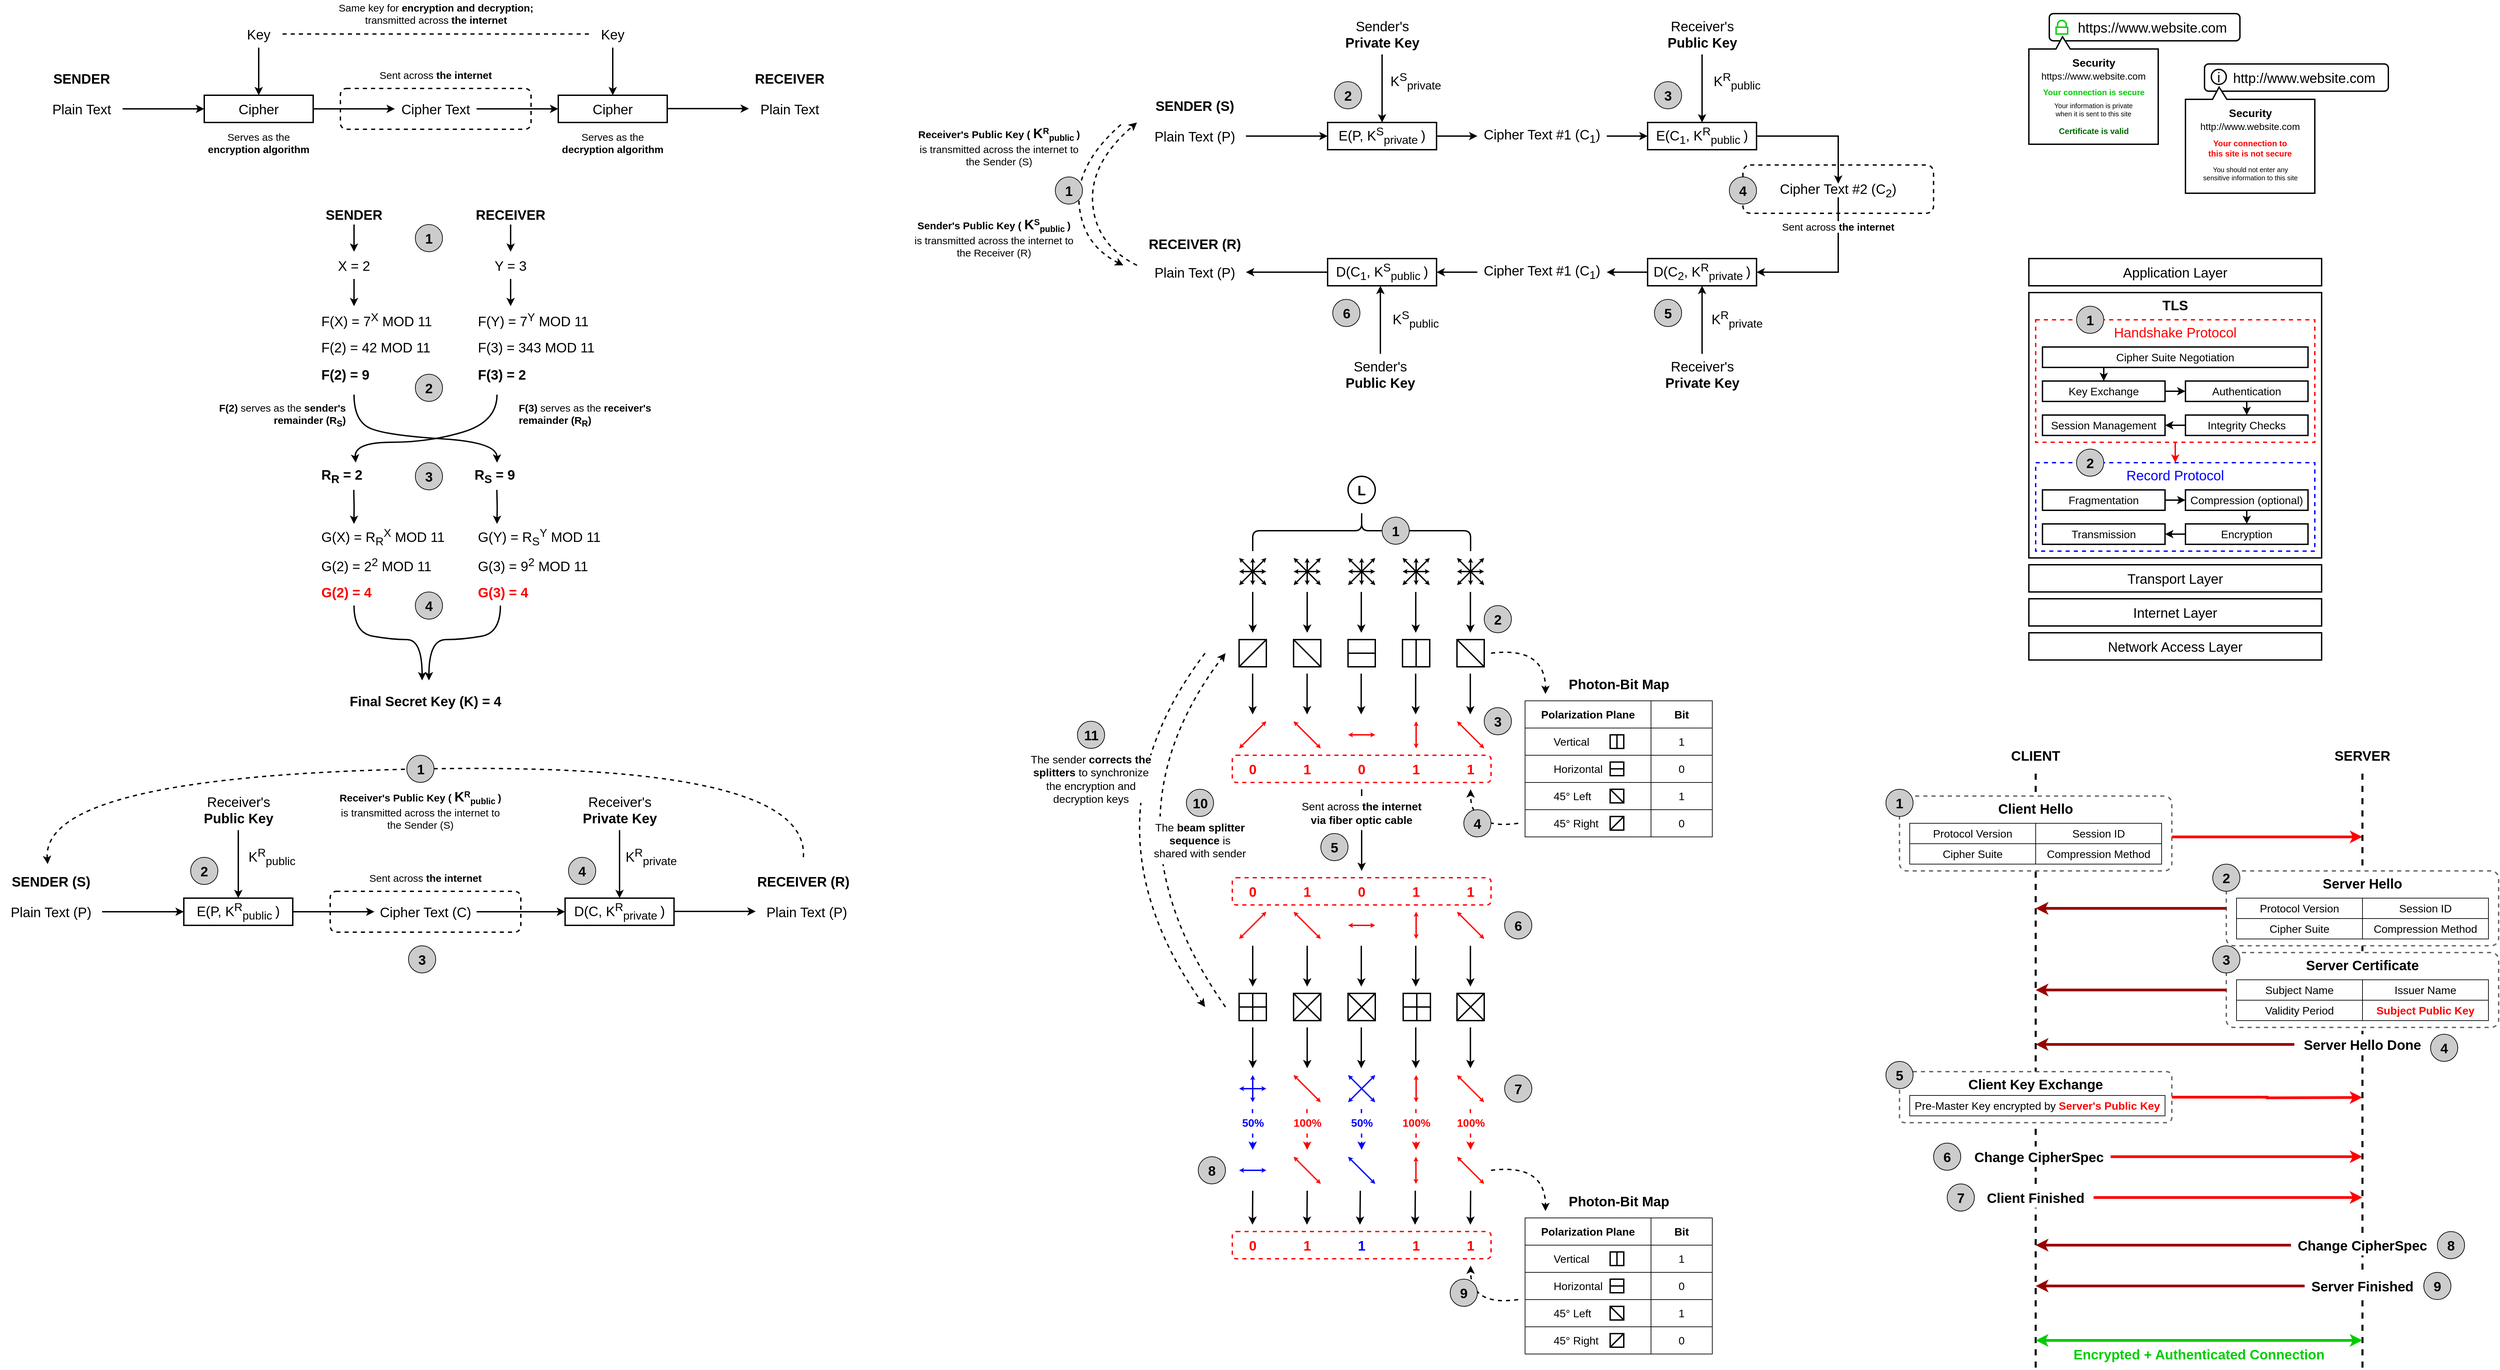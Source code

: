 <mxfile version="24.0.6" type="device">
  <diagram name="Page-1" id="P2XZV4uEQtaJaja2B3Dl">
    <mxGraphModel dx="1547" dy="602" grid="1" gridSize="10" guides="1" tooltips="1" connect="1" arrows="1" fold="1" page="0" pageScale="1" pageWidth="850" pageHeight="1100" math="0" shadow="0">
      <root>
        <mxCell id="0" />
        <mxCell id="1" parent="0" />
        <mxCell id="zg_gYYV2MMXn3lVgCAhH-3" value="" style="endArrow=none;html=1;rounded=0;strokeWidth=3;dashed=1;entryX=0.5;entryY=1;entryDx=0;entryDy=0;" edge="1" parent="1" target="zg_gYYV2MMXn3lVgCAhH-1">
          <mxGeometry width="50" height="50" relative="1" as="geometry">
            <mxPoint x="2850" y="2070" as="sourcePoint" />
            <mxPoint x="2849.67" y="1210" as="targetPoint" />
          </mxGeometry>
        </mxCell>
        <mxCell id="zg_gYYV2MMXn3lVgCAhH-36" value="&lt;font style=&quot;font-size: 20px;&quot;&gt;&lt;b&gt;Client Hello&lt;/b&gt;&lt;/font&gt;" style="rounded=1;whiteSpace=wrap;html=1;strokeWidth=2;dashed=1;fillColor=default;verticalAlign=top;arcSize=10;strokeColor=#666666;" vertex="1" parent="1">
          <mxGeometry x="2650" y="1230" width="400" height="110" as="geometry" />
        </mxCell>
        <mxCell id="zg_gYYV2MMXn3lVgCAhH-23" style="edgeStyle=orthogonalEdgeStyle;rounded=0;orthogonalLoop=1;jettySize=auto;html=1;strokeWidth=4;strokeColor=#FF0000;" edge="1" parent="1">
          <mxGeometry relative="1" as="geometry">
            <mxPoint x="3330" y="1290" as="targetPoint" />
            <mxPoint x="3050" y="1290" as="sourcePoint" />
          </mxGeometry>
        </mxCell>
        <mxCell id="5FYrdZBFZO3p-OIrLGH1-135" value="" style="rounded=1;whiteSpace=wrap;html=1;strokeWidth=2;dashed=1;strokeColor=#FF0000;fontFamily=Helvetica;" parent="1" vertex="1">
          <mxGeometry x="1670" y="1170" width="380" height="40" as="geometry" />
        </mxCell>
        <mxCell id="FtVNM9OgbNwARl9vj0wo-17" value="" style="rounded=1;whiteSpace=wrap;html=1;dashed=1;strokeWidth=2;fontFamily=Helvetica;" parent="1" vertex="1">
          <mxGeometry x="345" y="1370" width="280" height="60" as="geometry" />
        </mxCell>
        <mxCell id="FtVNM9OgbNwARl9vj0wo-18" value="Sent across &lt;b&gt;the internet&lt;/b&gt;" style="text;html=1;align=center;verticalAlign=middle;whiteSpace=wrap;rounded=0;fontSize=15;fontFamily=Helvetica;" parent="1" vertex="1">
          <mxGeometry x="390" y="1340" width="190" height="20" as="geometry" />
        </mxCell>
        <mxCell id="muIgWJyQPKn5NLjVMfq2-19" value="" style="rounded=1;whiteSpace=wrap;html=1;dashed=1;strokeWidth=2;fontFamily=Helvetica;" parent="1" vertex="1">
          <mxGeometry x="360" y="190" width="280" height="60" as="geometry" />
        </mxCell>
        <mxCell id="muIgWJyQPKn5NLjVMfq2-12" style="edgeStyle=orthogonalEdgeStyle;rounded=0;orthogonalLoop=1;jettySize=auto;html=1;exitX=1;exitY=0.5;exitDx=0;exitDy=0;entryX=0;entryY=0.5;entryDx=0;entryDy=0;strokeWidth=2;fontFamily=Helvetica;" parent="1" source="muIgWJyQPKn5NLjVMfq2-2" target="muIgWJyQPKn5NLjVMfq2-11" edge="1">
          <mxGeometry relative="1" as="geometry" />
        </mxCell>
        <mxCell id="muIgWJyQPKn5NLjVMfq2-2" value="Cipher" style="rounded=0;whiteSpace=wrap;html=1;fontFamily=Helvetica;fontSize=20;strokeWidth=2;" parent="1" vertex="1">
          <mxGeometry x="160" y="200" width="160" height="40" as="geometry" />
        </mxCell>
        <mxCell id="muIgWJyQPKn5NLjVMfq2-4" value="Serves as the&lt;br style=&quot;font-size: 15px;&quot;&gt;&lt;b style=&quot;font-size: 15px;&quot;&gt;encryption algorithm&lt;/b&gt;" style="text;html=1;align=center;verticalAlign=middle;whiteSpace=wrap;rounded=0;fontSize=15;fontFamily=Helvetica;" parent="1" vertex="1">
          <mxGeometry x="160" y="250" width="160" height="40" as="geometry" />
        </mxCell>
        <mxCell id="muIgWJyQPKn5NLjVMfq2-7" style="edgeStyle=orthogonalEdgeStyle;rounded=0;orthogonalLoop=1;jettySize=auto;html=1;exitX=1;exitY=0.5;exitDx=0;exitDy=0;entryX=0;entryY=0.5;entryDx=0;entryDy=0;strokeWidth=2;fontFamily=Helvetica;" parent="1" source="muIgWJyQPKn5NLjVMfq2-6" target="muIgWJyQPKn5NLjVMfq2-2" edge="1">
          <mxGeometry relative="1" as="geometry" />
        </mxCell>
        <mxCell id="muIgWJyQPKn5NLjVMfq2-6" value="&lt;span style=&quot;font-size: 20px;&quot;&gt;Plain Text&lt;/span&gt;" style="text;html=1;align=center;verticalAlign=middle;whiteSpace=wrap;rounded=0;fontSize=20;fontStyle=0;fontFamily=Helvetica;" parent="1" vertex="1">
          <mxGeometry x="-80" y="200" width="120" height="40" as="geometry" />
        </mxCell>
        <mxCell id="muIgWJyQPKn5NLjVMfq2-13" style="edgeStyle=orthogonalEdgeStyle;rounded=0;orthogonalLoop=1;jettySize=auto;html=1;strokeWidth=2;entryX=0;entryY=0.5;entryDx=0;entryDy=0;fontFamily=Helvetica;" parent="1" source="muIgWJyQPKn5NLjVMfq2-11" target="muIgWJyQPKn5NLjVMfq2-14" edge="1">
          <mxGeometry relative="1" as="geometry">
            <mxPoint x="610" y="270" as="targetPoint" />
          </mxGeometry>
        </mxCell>
        <mxCell id="muIgWJyQPKn5NLjVMfq2-11" value="&lt;span style=&quot;font-size: 20px;&quot;&gt;Cipher Text&lt;/span&gt;" style="text;html=1;align=center;verticalAlign=middle;whiteSpace=wrap;rounded=0;fontSize=20;fontStyle=0;fontFamily=Helvetica;" parent="1" vertex="1">
          <mxGeometry x="440" y="200" width="120" height="40" as="geometry" />
        </mxCell>
        <mxCell id="muIgWJyQPKn5NLjVMfq2-14" value="Cipher" style="rounded=0;whiteSpace=wrap;html=1;fontFamily=Helvetica;fontSize=20;strokeWidth=2;" parent="1" vertex="1">
          <mxGeometry x="680" y="200" width="160" height="40" as="geometry" />
        </mxCell>
        <mxCell id="muIgWJyQPKn5NLjVMfq2-15" value="Serves as the&lt;br style=&quot;font-size: 15px;&quot;&gt;&lt;b style=&quot;font-size: 15px;&quot;&gt;decryption algorithm&lt;/b&gt;" style="text;html=1;align=center;verticalAlign=middle;whiteSpace=wrap;rounded=0;fontSize=15;fontFamily=Helvetica;" parent="1" vertex="1">
          <mxGeometry x="680" y="250" width="160" height="40" as="geometry" />
        </mxCell>
        <mxCell id="muIgWJyQPKn5NLjVMfq2-16" style="edgeStyle=orthogonalEdgeStyle;rounded=0;orthogonalLoop=1;jettySize=auto;html=1;exitX=1;exitY=0.5;exitDx=0;exitDy=0;entryX=0;entryY=0.5;entryDx=0;entryDy=0;strokeWidth=2;fontFamily=Helvetica;" parent="1" edge="1">
          <mxGeometry relative="1" as="geometry">
            <mxPoint x="840" y="219.58" as="sourcePoint" />
            <mxPoint x="960" y="219.58" as="targetPoint" />
          </mxGeometry>
        </mxCell>
        <mxCell id="muIgWJyQPKn5NLjVMfq2-17" value="&lt;span style=&quot;font-size: 20px;&quot;&gt;Plain Text&lt;/span&gt;" style="text;html=1;align=center;verticalAlign=middle;whiteSpace=wrap;rounded=0;fontSize=20;fontStyle=0;fontFamily=Helvetica;" parent="1" vertex="1">
          <mxGeometry x="960" y="200" width="120" height="40" as="geometry" />
        </mxCell>
        <mxCell id="muIgWJyQPKn5NLjVMfq2-20" value="Sent across &lt;b&gt;the internet&lt;/b&gt;" style="text;html=1;align=center;verticalAlign=middle;whiteSpace=wrap;rounded=0;fontSize=15;fontFamily=Helvetica;" parent="1" vertex="1">
          <mxGeometry x="405" y="160" width="190" height="20" as="geometry" />
        </mxCell>
        <mxCell id="muIgWJyQPKn5NLjVMfq2-22" style="edgeStyle=orthogonalEdgeStyle;rounded=0;orthogonalLoop=1;jettySize=auto;html=1;exitX=0.5;exitY=1;exitDx=0;exitDy=0;strokeWidth=2;fontFamily=Helvetica;" parent="1" source="muIgWJyQPKn5NLjVMfq2-21" target="muIgWJyQPKn5NLjVMfq2-2" edge="1">
          <mxGeometry relative="1" as="geometry" />
        </mxCell>
        <mxCell id="muIgWJyQPKn5NLjVMfq2-27" style="edgeStyle=orthogonalEdgeStyle;rounded=0;orthogonalLoop=1;jettySize=auto;html=1;exitX=1;exitY=0.5;exitDx=0;exitDy=0;endArrow=none;endFill=0;strokeWidth=2;dashed=1;fontFamily=Helvetica;" parent="1" source="muIgWJyQPKn5NLjVMfq2-21" target="muIgWJyQPKn5NLjVMfq2-25" edge="1">
          <mxGeometry relative="1" as="geometry" />
        </mxCell>
        <mxCell id="muIgWJyQPKn5NLjVMfq2-21" value="&lt;span style=&quot;font-size: 20px;&quot;&gt;Key&lt;/span&gt;" style="text;html=1;align=center;verticalAlign=middle;whiteSpace=wrap;rounded=0;fontSize=20;fontStyle=0;fontFamily=Helvetica;" parent="1" vertex="1">
          <mxGeometry x="205" y="90" width="70" height="40" as="geometry" />
        </mxCell>
        <mxCell id="muIgWJyQPKn5NLjVMfq2-24" style="edgeStyle=orthogonalEdgeStyle;rounded=0;orthogonalLoop=1;jettySize=auto;html=1;exitX=0.5;exitY=1;exitDx=0;exitDy=0;strokeWidth=2;entryX=0.5;entryY=0;entryDx=0;entryDy=0;fontFamily=Helvetica;" parent="1" source="muIgWJyQPKn5NLjVMfq2-25" target="muIgWJyQPKn5NLjVMfq2-14" edge="1">
          <mxGeometry relative="1" as="geometry">
            <mxPoint x="760" y="190" as="targetPoint" />
          </mxGeometry>
        </mxCell>
        <mxCell id="muIgWJyQPKn5NLjVMfq2-25" value="&lt;span style=&quot;font-size: 20px;&quot;&gt;Key&lt;/span&gt;" style="text;html=1;align=center;verticalAlign=middle;whiteSpace=wrap;rounded=0;fontSize=20;fontStyle=0;fontFamily=Helvetica;" parent="1" vertex="1">
          <mxGeometry x="725" y="90" width="70" height="40" as="geometry" />
        </mxCell>
        <mxCell id="muIgWJyQPKn5NLjVMfq2-28" value="Same key for &lt;b&gt;encryption and decryption; &lt;/b&gt;transmitted across &lt;b&gt;the internet&lt;/b&gt;" style="text;html=1;align=center;verticalAlign=middle;whiteSpace=wrap;rounded=0;fontSize=15;fontFamily=Helvetica;" parent="1" vertex="1">
          <mxGeometry x="352.5" y="60" width="295" height="40" as="geometry" />
        </mxCell>
        <mxCell id="muIgWJyQPKn5NLjVMfq2-29" value="&lt;span style=&quot;font-size: 20px;&quot;&gt;&lt;b&gt;SENDER&lt;/b&gt;&lt;/span&gt;" style="text;html=1;align=center;verticalAlign=middle;whiteSpace=wrap;rounded=0;fontSize=20;fontStyle=0;fontFamily=Helvetica;" parent="1" vertex="1">
          <mxGeometry x="-80" y="160" width="120" height="30" as="geometry" />
        </mxCell>
        <mxCell id="muIgWJyQPKn5NLjVMfq2-30" value="&lt;span style=&quot;font-size: 20px;&quot;&gt;&lt;b&gt;RECEIVER&lt;/b&gt;&lt;/span&gt;" style="text;html=1;align=center;verticalAlign=middle;whiteSpace=wrap;rounded=0;fontSize=20;fontStyle=0;fontFamily=Helvetica;" parent="1" vertex="1">
          <mxGeometry x="960" y="160" width="120" height="30" as="geometry" />
        </mxCell>
        <mxCell id="muIgWJyQPKn5NLjVMfq2-32" style="edgeStyle=orthogonalEdgeStyle;rounded=0;orthogonalLoop=1;jettySize=auto;html=1;exitX=0.5;exitY=1;exitDx=0;exitDy=0;strokeWidth=2;fontFamily=Helvetica;" parent="1" source="muIgWJyQPKn5NLjVMfq2-31" edge="1">
          <mxGeometry relative="1" as="geometry">
            <mxPoint x="380" y="430" as="targetPoint" />
          </mxGeometry>
        </mxCell>
        <mxCell id="muIgWJyQPKn5NLjVMfq2-31" value="&lt;span style=&quot;font-size: 20px;&quot;&gt;&lt;b&gt;SENDER&lt;/b&gt;&lt;/span&gt;" style="text;html=1;align=center;verticalAlign=middle;whiteSpace=wrap;rounded=0;fontSize=20;fontStyle=0;fontFamily=Helvetica;" parent="1" vertex="1">
          <mxGeometry x="320" y="360" width="120" height="30" as="geometry" />
        </mxCell>
        <mxCell id="muIgWJyQPKn5NLjVMfq2-33" value="&lt;span style=&quot;font-size: 20px;&quot;&gt;X = 2&lt;/span&gt;" style="text;html=1;align=center;verticalAlign=middle;whiteSpace=wrap;rounded=0;fontSize=20;fontStyle=0;fontFamily=Helvetica;" parent="1" vertex="1">
          <mxGeometry x="320" y="430" width="120" height="40" as="geometry" />
        </mxCell>
        <mxCell id="muIgWJyQPKn5NLjVMfq2-34" style="edgeStyle=orthogonalEdgeStyle;rounded=0;orthogonalLoop=1;jettySize=auto;html=1;exitX=0.5;exitY=1;exitDx=0;exitDy=0;strokeWidth=2;fontFamily=Helvetica;" parent="1" source="muIgWJyQPKn5NLjVMfq2-35" edge="1">
          <mxGeometry relative="1" as="geometry">
            <mxPoint x="610" y="430" as="targetPoint" />
          </mxGeometry>
        </mxCell>
        <mxCell id="muIgWJyQPKn5NLjVMfq2-35" value="&lt;span style=&quot;font-size: 20px;&quot;&gt;&lt;b&gt;RECEIVER&lt;/b&gt;&lt;/span&gt;" style="text;html=1;align=center;verticalAlign=middle;whiteSpace=wrap;rounded=0;fontSize=20;fontStyle=0;fontFamily=Helvetica;" parent="1" vertex="1">
          <mxGeometry x="550" y="360" width="120" height="30" as="geometry" />
        </mxCell>
        <mxCell id="muIgWJyQPKn5NLjVMfq2-36" value="&lt;span style=&quot;font-size: 20px;&quot;&gt;Y = 3&lt;/span&gt;" style="text;html=1;align=center;verticalAlign=middle;whiteSpace=wrap;rounded=0;fontSize=20;fontStyle=0;fontFamily=Helvetica;" parent="1" vertex="1">
          <mxGeometry x="550" y="430" width="120" height="40" as="geometry" />
        </mxCell>
        <mxCell id="muIgWJyQPKn5NLjVMfq2-38" style="edgeStyle=orthogonalEdgeStyle;rounded=0;orthogonalLoop=1;jettySize=auto;html=1;exitX=0.5;exitY=1;exitDx=0;exitDy=0;strokeWidth=2;fontFamily=Helvetica;" parent="1" source="muIgWJyQPKn5NLjVMfq2-33" edge="1">
          <mxGeometry relative="1" as="geometry">
            <mxPoint x="380" y="510" as="targetPoint" />
            <mxPoint x="390" y="310" as="sourcePoint" />
          </mxGeometry>
        </mxCell>
        <mxCell id="muIgWJyQPKn5NLjVMfq2-39" style="edgeStyle=orthogonalEdgeStyle;rounded=0;orthogonalLoop=1;jettySize=auto;html=1;exitX=0.5;exitY=1;exitDx=0;exitDy=0;strokeWidth=2;fontFamily=Helvetica;" parent="1" source="muIgWJyQPKn5NLjVMfq2-36" edge="1">
          <mxGeometry relative="1" as="geometry">
            <mxPoint x="610" y="510" as="targetPoint" />
            <mxPoint x="609.58" y="440" as="sourcePoint" />
          </mxGeometry>
        </mxCell>
        <mxCell id="muIgWJyQPKn5NLjVMfq2-41" value="&lt;font style=&quot;font-size: 20px;&quot;&gt;1&lt;/font&gt;" style="ellipse;whiteSpace=wrap;html=1;aspect=fixed;fillColor=#CCCCCC;fontStyle=1;fontFamily=Helvetica;" parent="1" vertex="1">
          <mxGeometry x="470" y="390" width="40" height="40" as="geometry" />
        </mxCell>
        <mxCell id="muIgWJyQPKn5NLjVMfq2-42" value="F(X) = 7&lt;sup&gt;X&lt;/sup&gt;&amp;nbsp;MOD 11" style="text;html=1;align=left;verticalAlign=middle;whiteSpace=wrap;rounded=0;fontSize=20;fontStyle=0;fontFamily=Helvetica;" parent="1" vertex="1">
          <mxGeometry x="330" y="510" width="190" height="40" as="geometry" />
        </mxCell>
        <mxCell id="muIgWJyQPKn5NLjVMfq2-44" value="F(Y) = 7&lt;sup&gt;Y&lt;/sup&gt;&amp;nbsp;MOD 11" style="text;html=1;align=left;verticalAlign=middle;whiteSpace=wrap;rounded=0;fontSize=20;fontStyle=0;fontFamily=Helvetica;" parent="1" vertex="1">
          <mxGeometry x="560" y="510" width="190" height="40" as="geometry" />
        </mxCell>
        <mxCell id="muIgWJyQPKn5NLjVMfq2-46" value="F(2) = 42 MOD 11" style="text;html=1;align=left;verticalAlign=middle;whiteSpace=wrap;rounded=0;fontSize=20;fontStyle=0;fontFamily=Helvetica;" parent="1" vertex="1">
          <mxGeometry x="330" y="550" width="190" height="40" as="geometry" />
        </mxCell>
        <mxCell id="muIgWJyQPKn5NLjVMfq2-47" value="F(2) = 9" style="text;html=1;align=left;verticalAlign=middle;whiteSpace=wrap;rounded=0;fontSize=20;fontStyle=1;fontFamily=Helvetica;" parent="1" vertex="1">
          <mxGeometry x="330" y="590" width="190" height="40" as="geometry" />
        </mxCell>
        <mxCell id="muIgWJyQPKn5NLjVMfq2-50" value="F(3) = 343 MOD 11" style="text;html=1;align=left;verticalAlign=middle;whiteSpace=wrap;rounded=0;fontSize=20;fontStyle=0;fontFamily=Helvetica;" parent="1" vertex="1">
          <mxGeometry x="560" y="550" width="190" height="40" as="geometry" />
        </mxCell>
        <mxCell id="muIgWJyQPKn5NLjVMfq2-51" value="&lt;b&gt;F(3) = 2&lt;/b&gt;" style="text;html=1;align=left;verticalAlign=middle;whiteSpace=wrap;rounded=0;fontSize=20;fontStyle=0;fontFamily=Helvetica;" parent="1" vertex="1">
          <mxGeometry x="560" y="590" width="190" height="40" as="geometry" />
        </mxCell>
        <mxCell id="muIgWJyQPKn5NLjVMfq2-52" value="&lt;font style=&quot;font-size: 20px;&quot;&gt;2&lt;/font&gt;" style="ellipse;whiteSpace=wrap;html=1;aspect=fixed;fillColor=#CCCCCC;fontStyle=1;fontFamily=Helvetica;" parent="1" vertex="1">
          <mxGeometry x="470" y="610" width="40" height="40" as="geometry" />
        </mxCell>
        <mxCell id="muIgWJyQPKn5NLjVMfq2-55" value="&lt;b&gt;F(2)&lt;/b&gt; serves as the &lt;b&gt;sender&#39;s&lt;/b&gt;&lt;br style=&quot;font-size: 15px;&quot;&gt;&lt;b style=&quot;font-size: 15px;&quot;&gt;remainder (R&lt;sub&gt;S&lt;/sub&gt;)&lt;/b&gt;" style="text;html=1;align=right;verticalAlign=middle;whiteSpace=wrap;rounded=0;fontSize=15;fontFamily=Helvetica;" parent="1" vertex="1">
          <mxGeometry x="180" y="650" width="190" height="40" as="geometry" />
        </mxCell>
        <mxCell id="muIgWJyQPKn5NLjVMfq2-57" value="&lt;b&gt;F(3)&lt;/b&gt; serves as the &lt;b&gt;receiver&#39;s&lt;/b&gt;&lt;br style=&quot;font-size: 15px;&quot;&gt;&lt;b style=&quot;font-size: 15px;&quot;&gt;remainder (R&lt;sub&gt;R&lt;/sub&gt;)&lt;/b&gt;" style="text;html=1;align=left;verticalAlign=middle;whiteSpace=wrap;rounded=0;fontSize=15;fontFamily=Helvetica;" parent="1" vertex="1">
          <mxGeometry x="620" y="650" width="200" height="40" as="geometry" />
        </mxCell>
        <mxCell id="muIgWJyQPKn5NLjVMfq2-58" value="" style="curved=1;endArrow=classic;html=1;rounded=0;strokeWidth=2;entryX=0.75;entryY=0;entryDx=0;entryDy=0;fontFamily=Helvetica;" parent="1" target="muIgWJyQPKn5NLjVMfq2-61" edge="1">
          <mxGeometry width="50" height="50" relative="1" as="geometry">
            <mxPoint x="590" y="640" as="sourcePoint" />
            <mxPoint x="380" y="790" as="targetPoint" />
            <Array as="points">
              <mxPoint x="590" y="680" />
              <mxPoint x="490" y="710" />
              <mxPoint x="380" y="710" />
            </Array>
          </mxGeometry>
        </mxCell>
        <mxCell id="muIgWJyQPKn5NLjVMfq2-59" value="" style="curved=1;endArrow=classic;html=1;rounded=0;strokeWidth=2;entryX=0.5;entryY=0;entryDx=0;entryDy=0;fontFamily=Helvetica;" parent="1" target="muIgWJyQPKn5NLjVMfq2-62" edge="1">
          <mxGeometry width="50" height="50" relative="1" as="geometry">
            <mxPoint x="380" y="640" as="sourcePoint" />
            <mxPoint x="590" y="790" as="targetPoint" />
            <Array as="points">
              <mxPoint x="380" y="680" />
              <mxPoint x="430" y="700" />
              <mxPoint x="590" y="710" />
            </Array>
          </mxGeometry>
        </mxCell>
        <mxCell id="muIgWJyQPKn5NLjVMfq2-61" value="R&lt;sub&gt;R&lt;/sub&gt; = 2" style="text;html=1;align=left;verticalAlign=middle;whiteSpace=wrap;rounded=0;fontSize=20;fontStyle=1;fontFamily=Helvetica;" parent="1" vertex="1">
          <mxGeometry x="330" y="740" width="70" height="40" as="geometry" />
        </mxCell>
        <mxCell id="muIgWJyQPKn5NLjVMfq2-62" value="R&lt;sub&gt;S&lt;/sub&gt; = 9" style="text;html=1;align=left;verticalAlign=middle;whiteSpace=wrap;rounded=0;fontSize=20;fontStyle=1;fontFamily=Helvetica;" parent="1" vertex="1">
          <mxGeometry x="555" y="740" width="70" height="40" as="geometry" />
        </mxCell>
        <mxCell id="muIgWJyQPKn5NLjVMfq2-63" value="&lt;font style=&quot;font-size: 20px;&quot;&gt;3&lt;/font&gt;" style="ellipse;whiteSpace=wrap;html=1;aspect=fixed;fillColor=#CCCCCC;fontStyle=1;fontFamily=Helvetica;" parent="1" vertex="1">
          <mxGeometry x="470" y="740" width="40" height="40" as="geometry" />
        </mxCell>
        <mxCell id="muIgWJyQPKn5NLjVMfq2-64" value="G(X) = R&lt;sub&gt;R&lt;/sub&gt;&lt;sup&gt;X&lt;/sup&gt;&amp;nbsp;MOD 11" style="text;html=1;align=left;verticalAlign=middle;whiteSpace=wrap;rounded=0;fontSize=20;fontStyle=0;fontFamily=Helvetica;" parent="1" vertex="1">
          <mxGeometry x="330" y="830" width="190" height="40" as="geometry" />
        </mxCell>
        <mxCell id="muIgWJyQPKn5NLjVMfq2-65" value="G(2) = 2&lt;sup&gt;2&lt;/sup&gt; MOD 11" style="text;html=1;align=left;verticalAlign=middle;whiteSpace=wrap;rounded=0;fontSize=20;fontStyle=0;fontFamily=Helvetica;" parent="1" vertex="1">
          <mxGeometry x="330" y="870" width="190" height="40" as="geometry" />
        </mxCell>
        <mxCell id="muIgWJyQPKn5NLjVMfq2-66" value="G(2) = 4" style="text;html=1;align=left;verticalAlign=middle;whiteSpace=wrap;rounded=0;fontSize=20;fontStyle=1;fontColor=#FF0000;fontFamily=Helvetica;" parent="1" vertex="1">
          <mxGeometry x="330" y="910" width="190" height="40" as="geometry" />
        </mxCell>
        <mxCell id="muIgWJyQPKn5NLjVMfq2-67" value="G(Y) = R&lt;sub&gt;S&lt;/sub&gt;&lt;sup&gt;Y&lt;/sup&gt;&amp;nbsp;MOD 11" style="text;html=1;align=left;verticalAlign=middle;whiteSpace=wrap;rounded=0;fontSize=20;fontStyle=0;fontFamily=Helvetica;" parent="1" vertex="1">
          <mxGeometry x="560" y="830" width="190" height="40" as="geometry" />
        </mxCell>
        <mxCell id="muIgWJyQPKn5NLjVMfq2-68" value="G(3) = 9&lt;sup&gt;2&lt;/sup&gt; MOD 11" style="text;html=1;align=left;verticalAlign=middle;whiteSpace=wrap;rounded=0;fontSize=20;fontStyle=0;fontFamily=Helvetica;" parent="1" vertex="1">
          <mxGeometry x="560" y="870" width="190" height="40" as="geometry" />
        </mxCell>
        <mxCell id="muIgWJyQPKn5NLjVMfq2-69" value="&lt;b&gt;G(3) = 4&lt;/b&gt;" style="text;html=1;align=left;verticalAlign=middle;whiteSpace=wrap;rounded=0;fontSize=20;fontStyle=0;fontColor=#ff0000;fontFamily=Helvetica;" parent="1" vertex="1">
          <mxGeometry x="560" y="910" width="190" height="40" as="geometry" />
        </mxCell>
        <mxCell id="muIgWJyQPKn5NLjVMfq2-71" style="edgeStyle=orthogonalEdgeStyle;rounded=0;orthogonalLoop=1;jettySize=auto;html=1;exitX=0.5;exitY=1;exitDx=0;exitDy=0;strokeWidth=2;fontFamily=Helvetica;" parent="1" edge="1">
          <mxGeometry relative="1" as="geometry">
            <mxPoint x="590" y="830" as="targetPoint" />
            <mxPoint x="589.76" y="780" as="sourcePoint" />
          </mxGeometry>
        </mxCell>
        <mxCell id="muIgWJyQPKn5NLjVMfq2-72" value="&lt;font style=&quot;font-size: 20px;&quot;&gt;4&lt;/font&gt;" style="ellipse;whiteSpace=wrap;html=1;aspect=fixed;fillColor=#CCCCCC;fontStyle=1;fontFamily=Helvetica;" parent="1" vertex="1">
          <mxGeometry x="470" y="930" width="40" height="40" as="geometry" />
        </mxCell>
        <mxCell id="muIgWJyQPKn5NLjVMfq2-73" value="" style="curved=1;endArrow=classic;html=1;rounded=0;strokeWidth=2;fontFamily=Helvetica;" parent="1" edge="1">
          <mxGeometry width="50" height="50" relative="1" as="geometry">
            <mxPoint x="595" y="950" as="sourcePoint" />
            <mxPoint x="490" y="1060" as="targetPoint" />
            <Array as="points">
              <mxPoint x="595" y="990" />
              <mxPoint x="540" y="1000" />
              <mxPoint x="490" y="1000" />
            </Array>
          </mxGeometry>
        </mxCell>
        <mxCell id="muIgWJyQPKn5NLjVMfq2-74" value="" style="curved=1;endArrow=classic;html=1;rounded=0;strokeWidth=2;fontFamily=Helvetica;" parent="1" edge="1">
          <mxGeometry width="50" height="50" relative="1" as="geometry">
            <mxPoint x="380" y="950" as="sourcePoint" />
            <mxPoint x="480" y="1060" as="targetPoint" />
            <Array as="points">
              <mxPoint x="380" y="990" />
              <mxPoint x="435" y="1000" />
              <mxPoint x="480" y="1000" />
            </Array>
          </mxGeometry>
        </mxCell>
        <mxCell id="muIgWJyQPKn5NLjVMfq2-75" value="&lt;font&gt;Final Secret Key (K) = 4&lt;/font&gt;" style="text;html=1;align=center;verticalAlign=middle;whiteSpace=wrap;rounded=0;fontSize=20;fontStyle=1;fontColor=#000000;fontFamily=Helvetica;" parent="1" vertex="1">
          <mxGeometry x="360" y="1070" width="250" height="40" as="geometry" />
        </mxCell>
        <mxCell id="FtVNM9OgbNwARl9vj0wo-2" style="edgeStyle=orthogonalEdgeStyle;rounded=0;orthogonalLoop=1;jettySize=auto;html=1;exitX=0.5;exitY=1;exitDx=0;exitDy=0;strokeWidth=2;fontFamily=Helvetica;" parent="1" edge="1">
          <mxGeometry relative="1" as="geometry">
            <mxPoint x="379.87" y="830" as="targetPoint" />
            <mxPoint x="379.63" y="780" as="sourcePoint" />
          </mxGeometry>
        </mxCell>
        <mxCell id="FtVNM9OgbNwARl9vj0wo-16" style="edgeStyle=orthogonalEdgeStyle;rounded=0;orthogonalLoop=1;jettySize=auto;html=1;exitX=1;exitY=0.5;exitDx=0;exitDy=0;entryX=0;entryY=0.5;entryDx=0;entryDy=0;strokeWidth=2;fontFamily=Helvetica;" parent="1" source="FtVNM9OgbNwARl9vj0wo-3" target="FtVNM9OgbNwARl9vj0wo-15" edge="1">
          <mxGeometry relative="1" as="geometry" />
        </mxCell>
        <mxCell id="FtVNM9OgbNwARl9vj0wo-3" value="E(P,&amp;nbsp;&lt;span style=&quot;&quot;&gt;K&lt;/span&gt;&lt;sup style=&quot;&quot;&gt;R&lt;/sup&gt;&lt;sub style=&quot;&quot;&gt;public&amp;nbsp;&lt;/sub&gt;)" style="rounded=0;whiteSpace=wrap;html=1;fontFamily=Helvetica;fontSize=20;strokeWidth=2;" parent="1" vertex="1">
          <mxGeometry x="130" y="1380" width="160" height="40" as="geometry" />
        </mxCell>
        <mxCell id="FtVNM9OgbNwARl9vj0wo-4" value="D(C,&amp;nbsp;&lt;span style=&quot;&quot;&gt;K&lt;/span&gt;&lt;sup style=&quot;&quot;&gt;R&lt;/sup&gt;&lt;sub style=&quot;&quot;&gt;private&lt;/sub&gt;&lt;sub style=&quot;&quot;&gt;&amp;nbsp;&lt;/sub&gt;)" style="rounded=0;whiteSpace=wrap;html=1;fontFamily=Helvetica;fontSize=20;strokeWidth=2;" parent="1" vertex="1">
          <mxGeometry x="690" y="1380" width="160" height="40" as="geometry" />
        </mxCell>
        <mxCell id="FtVNM9OgbNwARl9vj0wo-5" style="edgeStyle=orthogonalEdgeStyle;rounded=0;orthogonalLoop=1;jettySize=auto;html=1;exitX=1;exitY=0.5;exitDx=0;exitDy=0;entryX=0;entryY=0.5;entryDx=0;entryDy=0;strokeWidth=2;fontFamily=Helvetica;" parent="1" source="FtVNM9OgbNwARl9vj0wo-6" edge="1">
          <mxGeometry relative="1" as="geometry">
            <mxPoint x="130" y="1400" as="targetPoint" />
          </mxGeometry>
        </mxCell>
        <mxCell id="FtVNM9OgbNwARl9vj0wo-6" value="&lt;span style=&quot;font-size: 20px;&quot;&gt;Plain Text (P)&lt;/span&gt;" style="text;html=1;align=center;verticalAlign=middle;whiteSpace=wrap;rounded=0;fontSize=20;fontStyle=0;fontFamily=Helvetica;" parent="1" vertex="1">
          <mxGeometry x="-140" y="1380" width="150" height="40" as="geometry" />
        </mxCell>
        <mxCell id="FtVNM9OgbNwARl9vj0wo-7" style="edgeStyle=orthogonalEdgeStyle;rounded=0;orthogonalLoop=1;jettySize=auto;html=1;exitX=0.5;exitY=1;exitDx=0;exitDy=0;strokeWidth=2;fontFamily=Helvetica;" parent="1" source="FtVNM9OgbNwARl9vj0wo-8" edge="1">
          <mxGeometry relative="1" as="geometry">
            <mxPoint x="210" y="1380" as="targetPoint" />
          </mxGeometry>
        </mxCell>
        <mxCell id="FtVNM9OgbNwARl9vj0wo-8" value="&lt;span style=&quot;font-size: 20px;&quot;&gt;Receiver&#39;s&lt;br&gt;&lt;b&gt;Public Key&lt;/b&gt;&lt;/span&gt;" style="text;html=1;align=center;verticalAlign=middle;whiteSpace=wrap;rounded=0;fontSize=20;fontStyle=0;fontFamily=Helvetica;" parent="1" vertex="1">
          <mxGeometry x="152.5" y="1220" width="115" height="60" as="geometry" />
        </mxCell>
        <mxCell id="FtVNM9OgbNwARl9vj0wo-11" value="&lt;span style=&quot;font-size: 20px;&quot;&gt;&lt;b&gt;SENDER (S)&lt;/b&gt;&lt;/span&gt;" style="text;html=1;align=center;verticalAlign=middle;whiteSpace=wrap;rounded=0;fontSize=20;fontStyle=0;fontFamily=Helvetica;" parent="1" vertex="1">
          <mxGeometry x="-130" y="1340" width="130" height="30" as="geometry" />
        </mxCell>
        <mxCell id="FtVNM9OgbNwARl9vj0wo-12" value="K&lt;sup&gt;R&lt;/sup&gt;&lt;sub&gt;public&lt;/sub&gt;" style="text;html=1;align=center;verticalAlign=middle;whiteSpace=wrap;rounded=0;fontSize=20;fontStyle=0;fontFamily=Helvetica;" parent="1" vertex="1">
          <mxGeometry x="217.5" y="1290" width="82.5" height="60" as="geometry" />
        </mxCell>
        <mxCell id="FtVNM9OgbNwARl9vj0wo-14" style="edgeStyle=orthogonalEdgeStyle;rounded=0;orthogonalLoop=1;jettySize=auto;html=1;strokeWidth=2;exitX=1;exitY=0.5;exitDx=0;exitDy=0;fontFamily=Helvetica;" parent="1" source="FtVNM9OgbNwARl9vj0wo-15" edge="1">
          <mxGeometry relative="1" as="geometry">
            <mxPoint x="690" y="1400" as="targetPoint" />
            <mxPoint x="570" y="1410" as="sourcePoint" />
          </mxGeometry>
        </mxCell>
        <mxCell id="FtVNM9OgbNwARl9vj0wo-15" value="&lt;span style=&quot;font-size: 20px;&quot;&gt;Cipher Text (C)&lt;/span&gt;" style="text;html=1;align=center;verticalAlign=middle;whiteSpace=wrap;rounded=0;fontSize=20;fontStyle=0;fontFamily=Helvetica;" parent="1" vertex="1">
          <mxGeometry x="410" y="1380" width="150" height="40" as="geometry" />
        </mxCell>
        <mxCell id="FtVNM9OgbNwARl9vj0wo-19" style="edgeStyle=orthogonalEdgeStyle;rounded=0;orthogonalLoop=1;jettySize=auto;html=1;exitX=0.5;exitY=1;exitDx=0;exitDy=0;strokeWidth=2;entryX=0.5;entryY=0;entryDx=0;entryDy=0;fontFamily=Helvetica;" parent="1" source="FtVNM9OgbNwARl9vj0wo-20" target="FtVNM9OgbNwARl9vj0wo-4" edge="1">
          <mxGeometry relative="1" as="geometry">
            <mxPoint x="767.5" y="1380" as="targetPoint" />
          </mxGeometry>
        </mxCell>
        <mxCell id="FtVNM9OgbNwARl9vj0wo-20" value="&lt;span style=&quot;font-size: 20px;&quot;&gt;Receiver&#39;s &lt;b&gt;Private Key&lt;/b&gt;&lt;/span&gt;" style="text;html=1;align=center;verticalAlign=middle;whiteSpace=wrap;rounded=0;fontSize=20;fontStyle=0;fontFamily=Helvetica;" parent="1" vertex="1">
          <mxGeometry x="712.5" y="1220" width="115" height="60" as="geometry" />
        </mxCell>
        <mxCell id="FtVNM9OgbNwARl9vj0wo-21" value="K&lt;sup&gt;R&lt;/sup&gt;&lt;sub&gt;private&lt;/sub&gt;" style="text;html=1;align=center;verticalAlign=middle;whiteSpace=wrap;rounded=0;fontSize=20;fontStyle=0;fontFamily=Helvetica;" parent="1" vertex="1">
          <mxGeometry x="775" y="1290" width="82.5" height="60" as="geometry" />
        </mxCell>
        <mxCell id="FtVNM9OgbNwARl9vj0wo-22" style="edgeStyle=orthogonalEdgeStyle;rounded=0;orthogonalLoop=1;jettySize=auto;html=1;exitX=1;exitY=0.5;exitDx=0;exitDy=0;entryX=0;entryY=0.5;entryDx=0;entryDy=0;strokeWidth=2;fontFamily=Helvetica;" parent="1" edge="1">
          <mxGeometry relative="1" as="geometry">
            <mxPoint x="970" y="1399.5" as="targetPoint" />
            <mxPoint x="850" y="1399.5" as="sourcePoint" />
          </mxGeometry>
        </mxCell>
        <mxCell id="FtVNM9OgbNwARl9vj0wo-23" value="&lt;span style=&quot;font-size: 20px;&quot;&gt;Plain Text (P)&lt;/span&gt;" style="text;html=1;align=center;verticalAlign=middle;whiteSpace=wrap;rounded=0;fontSize=20;fontStyle=0;fontFamily=Helvetica;" parent="1" vertex="1">
          <mxGeometry x="970" y="1380" width="150" height="40" as="geometry" />
        </mxCell>
        <mxCell id="FtVNM9OgbNwARl9vj0wo-24" value="&lt;span style=&quot;font-size: 20px;&quot;&gt;&lt;b&gt;RECEIVER (R)&lt;/b&gt;&lt;/span&gt;" style="text;html=1;align=center;verticalAlign=middle;whiteSpace=wrap;rounded=0;fontSize=20;fontStyle=0;fontFamily=Helvetica;" parent="1" vertex="1">
          <mxGeometry x="970" y="1340" width="140" height="30" as="geometry" />
        </mxCell>
        <mxCell id="FtVNM9OgbNwARl9vj0wo-25" value="" style="curved=1;endArrow=none;html=1;rounded=0;strokeWidth=2;dashed=1;startArrow=classic;startFill=1;endFill=0;fontFamily=Helvetica;" parent="1" edge="1">
          <mxGeometry width="50" height="50" relative="1" as="geometry">
            <mxPoint x="-70" y="1330" as="sourcePoint" />
            <mxPoint x="1040" y="1320" as="targetPoint" />
            <Array as="points">
              <mxPoint x="-80" y="1200" />
              <mxPoint x="1050" y="1180" />
            </Array>
          </mxGeometry>
        </mxCell>
        <mxCell id="FtVNM9OgbNwARl9vj0wo-26" value="&lt;font&gt;&lt;b style=&quot;&quot;&gt;Receiver&#39;s Public Key (&amp;nbsp;&lt;/b&gt;&lt;b&gt;&lt;span style=&quot;font-size: 20px;&quot;&gt;K&lt;/span&gt;&lt;sup style=&quot;&quot;&gt;R&lt;/sup&gt;&lt;sub style=&quot;&quot;&gt;public&amp;nbsp;&lt;/sub&gt;)&lt;/b&gt; is transmitted across the internet to the Sender (S)&lt;/font&gt;" style="text;html=1;align=center;verticalAlign=middle;whiteSpace=wrap;rounded=0;fontSize=15;fontFamily=Helvetica;" parent="1" vertex="1">
          <mxGeometry x="355" y="1215" width="245" height="70" as="geometry" />
        </mxCell>
        <mxCell id="FtVNM9OgbNwARl9vj0wo-27" value="&lt;font style=&quot;font-size: 20px;&quot;&gt;1&lt;/font&gt;" style="ellipse;whiteSpace=wrap;html=1;aspect=fixed;fillColor=#CCCCCC;fontStyle=1;fontFamily=Helvetica;" parent="1" vertex="1">
          <mxGeometry x="457.5" y="1170" width="40" height="40" as="geometry" />
        </mxCell>
        <mxCell id="FtVNM9OgbNwARl9vj0wo-28" value="&lt;font style=&quot;font-size: 20px;&quot;&gt;2&lt;/font&gt;" style="ellipse;whiteSpace=wrap;html=1;aspect=fixed;fillColor=#CCCCCC;fontStyle=1;fontFamily=Helvetica;" parent="1" vertex="1">
          <mxGeometry x="140" y="1320" width="40" height="40" as="geometry" />
        </mxCell>
        <mxCell id="FtVNM9OgbNwARl9vj0wo-29" value="&lt;font style=&quot;font-size: 20px;&quot;&gt;3&lt;/font&gt;" style="ellipse;whiteSpace=wrap;html=1;aspect=fixed;fillColor=#CCCCCC;fontStyle=1;fontFamily=Helvetica;" parent="1" vertex="1">
          <mxGeometry x="460" y="1450" width="40" height="40" as="geometry" />
        </mxCell>
        <mxCell id="FtVNM9OgbNwARl9vj0wo-30" value="&lt;font style=&quot;font-size: 20px;&quot;&gt;4&lt;/font&gt;" style="ellipse;whiteSpace=wrap;html=1;aspect=fixed;fillColor=#CCCCCC;fontStyle=1;fontFamily=Helvetica;" parent="1" vertex="1">
          <mxGeometry x="695" y="1320" width="40" height="40" as="geometry" />
        </mxCell>
        <mxCell id="FtVNM9OgbNwARl9vj0wo-31" value="" style="rounded=1;whiteSpace=wrap;html=1;dashed=1;strokeWidth=2;fontFamily=Helvetica;" parent="1" vertex="1">
          <mxGeometry x="2420" y="302.5" width="280" height="71" as="geometry" />
        </mxCell>
        <mxCell id="FtVNM9OgbNwARl9vj0wo-33" style="edgeStyle=orthogonalEdgeStyle;rounded=0;orthogonalLoop=1;jettySize=auto;html=1;exitX=1;exitY=0.5;exitDx=0;exitDy=0;strokeWidth=2;entryX=0;entryY=0.5;entryDx=0;entryDy=0;fontFamily=Helvetica;" parent="1" source="FtVNM9OgbNwARl9vj0wo-34" target="FtVNM9OgbNwARl9vj0wo-43" edge="1">
          <mxGeometry relative="1" as="geometry">
            <mxPoint x="2070" y="260" as="targetPoint" />
          </mxGeometry>
        </mxCell>
        <mxCell id="FtVNM9OgbNwARl9vj0wo-34" value="E(P,&amp;nbsp;&lt;span style=&quot;&quot;&gt;K&lt;/span&gt;&lt;sup style=&quot;&quot;&gt;S&lt;/sup&gt;&lt;sub style=&quot;&quot;&gt;private&amp;nbsp;&lt;/sub&gt;)" style="rounded=0;whiteSpace=wrap;html=1;fontFamily=Helvetica;fontSize=20;strokeWidth=2;" parent="1" vertex="1">
          <mxGeometry x="1810" y="240" width="160" height="40" as="geometry" />
        </mxCell>
        <mxCell id="FtVNM9OgbNwARl9vj0wo-36" style="edgeStyle=orthogonalEdgeStyle;rounded=0;orthogonalLoop=1;jettySize=auto;html=1;exitX=1;exitY=0.5;exitDx=0;exitDy=0;entryX=0;entryY=0.5;entryDx=0;entryDy=0;strokeWidth=2;fontFamily=Helvetica;" parent="1" source="FtVNM9OgbNwARl9vj0wo-37" edge="1">
          <mxGeometry relative="1" as="geometry">
            <mxPoint x="1810" y="260" as="targetPoint" />
          </mxGeometry>
        </mxCell>
        <mxCell id="FtVNM9OgbNwARl9vj0wo-37" value="&lt;span style=&quot;font-size: 20px;&quot;&gt;Plain Text (P)&lt;/span&gt;" style="text;html=1;align=center;verticalAlign=middle;whiteSpace=wrap;rounded=0;fontSize=20;fontStyle=0;fontFamily=Helvetica;" parent="1" vertex="1">
          <mxGeometry x="1540" y="240" width="150" height="40" as="geometry" />
        </mxCell>
        <mxCell id="FtVNM9OgbNwARl9vj0wo-38" style="edgeStyle=orthogonalEdgeStyle;rounded=0;orthogonalLoop=1;jettySize=auto;html=1;exitX=0.5;exitY=1;exitDx=0;exitDy=0;strokeWidth=2;fontFamily=Helvetica;" parent="1" source="FtVNM9OgbNwARl9vj0wo-39" edge="1">
          <mxGeometry relative="1" as="geometry">
            <mxPoint x="1890" y="240" as="targetPoint" />
          </mxGeometry>
        </mxCell>
        <mxCell id="FtVNM9OgbNwARl9vj0wo-39" value="&lt;span style=&quot;font-size: 20px;&quot;&gt;Sender&#39;s&lt;br&gt;&lt;b&gt;Private Key&lt;/b&gt;&lt;/span&gt;" style="text;html=1;align=center;verticalAlign=middle;whiteSpace=wrap;rounded=0;fontSize=20;fontStyle=0;fontFamily=Helvetica;" parent="1" vertex="1">
          <mxGeometry x="1832.5" y="80" width="115" height="60" as="geometry" />
        </mxCell>
        <mxCell id="FtVNM9OgbNwARl9vj0wo-40" value="&lt;span style=&quot;font-size: 20px;&quot;&gt;&lt;b&gt;SENDER (S)&lt;/b&gt;&lt;/span&gt;" style="text;html=1;align=center;verticalAlign=middle;whiteSpace=wrap;rounded=0;fontSize=20;fontStyle=0;fontFamily=Helvetica;" parent="1" vertex="1">
          <mxGeometry x="1550" y="200" width="130" height="30" as="geometry" />
        </mxCell>
        <mxCell id="FtVNM9OgbNwARl9vj0wo-41" value="K&lt;sup&gt;S&lt;/sup&gt;&lt;sub&gt;private&lt;/sub&gt;" style="text;html=1;align=center;verticalAlign=middle;whiteSpace=wrap;rounded=0;fontSize=20;fontStyle=0;fontFamily=Helvetica;" parent="1" vertex="1">
          <mxGeometry x="1897.5" y="150" width="82.5" height="60" as="geometry" />
        </mxCell>
        <mxCell id="FtVNM9OgbNwARl9vj0wo-42" style="edgeStyle=orthogonalEdgeStyle;rounded=0;orthogonalLoop=1;jettySize=auto;html=1;strokeWidth=2;exitX=1;exitY=0.5;exitDx=0;exitDy=0;entryX=0.5;entryY=0;entryDx=0;entryDy=0;fontFamily=Helvetica;" parent="1" source="FtVNM9OgbNwARl9vj0wo-57" target="FtVNM9OgbNwARl9vj0wo-63" edge="1">
          <mxGeometry relative="1" as="geometry">
            <mxPoint x="2580" y="260" as="targetPoint" />
            <mxPoint x="2450" y="260" as="sourcePoint" />
          </mxGeometry>
        </mxCell>
        <mxCell id="FtVNM9OgbNwARl9vj0wo-59" style="edgeStyle=orthogonalEdgeStyle;rounded=0;orthogonalLoop=1;jettySize=auto;html=1;exitX=1;exitY=0.5;exitDx=0;exitDy=0;entryX=0;entryY=0.5;entryDx=0;entryDy=0;strokeWidth=2;fontFamily=Helvetica;" parent="1" source="FtVNM9OgbNwARl9vj0wo-43" target="FtVNM9OgbNwARl9vj0wo-57" edge="1">
          <mxGeometry relative="1" as="geometry" />
        </mxCell>
        <mxCell id="FtVNM9OgbNwARl9vj0wo-43" value="&lt;span style=&quot;font-size: 20px;&quot;&gt;Cipher Text #1 (C&lt;sub&gt;1&lt;/sub&gt;)&lt;/span&gt;" style="text;html=1;align=center;verticalAlign=middle;whiteSpace=wrap;rounded=0;fontSize=20;fontStyle=0;fontFamily=Helvetica;" parent="1" vertex="1">
          <mxGeometry x="2030" y="240" width="190" height="40" as="geometry" />
        </mxCell>
        <mxCell id="FtVNM9OgbNwARl9vj0wo-53" value="&lt;font style=&quot;font-size: 20px;&quot;&gt;2&lt;/font&gt;" style="ellipse;whiteSpace=wrap;html=1;aspect=fixed;fillColor=#CCCCCC;fontStyle=1;fontFamily=Helvetica;" parent="1" vertex="1">
          <mxGeometry x="1820" y="180" width="40" height="40" as="geometry" />
        </mxCell>
        <mxCell id="FtVNM9OgbNwARl9vj0wo-54" value="&lt;font style=&quot;font-size: 20px;&quot;&gt;3&lt;/font&gt;" style="ellipse;whiteSpace=wrap;html=1;aspect=fixed;fillColor=#CCCCCC;fontStyle=1;fontFamily=Helvetica;" parent="1" vertex="1">
          <mxGeometry x="2290" y="180" width="40" height="40" as="geometry" />
        </mxCell>
        <mxCell id="FtVNM9OgbNwARl9vj0wo-55" value="&lt;font style=&quot;font-size: 20px;&quot;&gt;4&lt;/font&gt;" style="ellipse;whiteSpace=wrap;html=1;aspect=fixed;fillColor=#CCCCCC;fontStyle=1;fontFamily=Helvetica;" parent="1" vertex="1">
          <mxGeometry x="2400" y="320" width="40" height="40" as="geometry" />
        </mxCell>
        <mxCell id="FtVNM9OgbNwARl9vj0wo-57" value="E(C&lt;sub&gt;1&lt;/sub&gt;,&amp;nbsp;&lt;span style=&quot;&quot;&gt;K&lt;/span&gt;&lt;sup style=&quot;&quot;&gt;R&lt;/sup&gt;&lt;sub style=&quot;&quot;&gt;public&amp;nbsp;&lt;/sub&gt;)" style="rounded=0;whiteSpace=wrap;html=1;fontFamily=Helvetica;fontSize=20;strokeWidth=2;" parent="1" vertex="1">
          <mxGeometry x="2280" y="240" width="160" height="40" as="geometry" />
        </mxCell>
        <mxCell id="FtVNM9OgbNwARl9vj0wo-60" style="edgeStyle=orthogonalEdgeStyle;rounded=0;orthogonalLoop=1;jettySize=auto;html=1;exitX=0.5;exitY=1;exitDx=0;exitDy=0;strokeWidth=2;entryX=0.5;entryY=0;entryDx=0;entryDy=0;fontFamily=Helvetica;" parent="1" source="FtVNM9OgbNwARl9vj0wo-61" target="FtVNM9OgbNwARl9vj0wo-57" edge="1">
          <mxGeometry relative="1" as="geometry">
            <mxPoint x="2350" y="240" as="targetPoint" />
          </mxGeometry>
        </mxCell>
        <mxCell id="FtVNM9OgbNwARl9vj0wo-61" value="&lt;span style=&quot;font-size: 20px;&quot;&gt;Receiver&#39;s&lt;br&gt;&lt;b&gt;Public Key&lt;/b&gt;&lt;/span&gt;" style="text;html=1;align=center;verticalAlign=middle;whiteSpace=wrap;rounded=0;fontSize=20;fontStyle=0;fontFamily=Helvetica;" parent="1" vertex="1">
          <mxGeometry x="2302.5" y="80" width="115" height="60" as="geometry" />
        </mxCell>
        <mxCell id="FtVNM9OgbNwARl9vj0wo-62" value="K&lt;sup&gt;R&lt;/sup&gt;&lt;sub&gt;public&lt;/sub&gt;" style="text;html=1;align=center;verticalAlign=middle;whiteSpace=wrap;rounded=0;fontSize=20;fontStyle=0;fontFamily=Helvetica;" parent="1" vertex="1">
          <mxGeometry x="2370" y="150" width="82.5" height="60" as="geometry" />
        </mxCell>
        <mxCell id="FtVNM9OgbNwARl9vj0wo-66" style="edgeStyle=orthogonalEdgeStyle;rounded=0;orthogonalLoop=1;jettySize=auto;html=1;exitX=0.5;exitY=1;exitDx=0;exitDy=0;entryX=1;entryY=0.5;entryDx=0;entryDy=0;strokeWidth=2;fontFamily=Helvetica;" parent="1" source="FtVNM9OgbNwARl9vj0wo-63" target="FtVNM9OgbNwARl9vj0wo-65" edge="1">
          <mxGeometry relative="1" as="geometry" />
        </mxCell>
        <mxCell id="FtVNM9OgbNwARl9vj0wo-63" value="&lt;span style=&quot;font-size: 20px;&quot;&gt;Cipher Text #2 (C&lt;sub&gt;2&lt;/sub&gt;)&lt;/span&gt;" style="text;html=1;align=center;verticalAlign=middle;whiteSpace=wrap;rounded=0;fontSize=20;fontStyle=0;fontFamily=Helvetica;" parent="1" vertex="1">
          <mxGeometry x="2465" y="330" width="190" height="20" as="geometry" />
        </mxCell>
        <mxCell id="FtVNM9OgbNwARl9vj0wo-72" style="edgeStyle=orthogonalEdgeStyle;rounded=0;orthogonalLoop=1;jettySize=auto;html=1;exitX=0;exitY=0.5;exitDx=0;exitDy=0;strokeWidth=2;fontFamily=Helvetica;" parent="1" source="FtVNM9OgbNwARl9vj0wo-65" target="FtVNM9OgbNwARl9vj0wo-71" edge="1">
          <mxGeometry relative="1" as="geometry" />
        </mxCell>
        <mxCell id="FtVNM9OgbNwARl9vj0wo-65" value="D(C&lt;sub&gt;2&lt;/sub&gt;,&amp;nbsp;&lt;span style=&quot;&quot;&gt;K&lt;/span&gt;&lt;sup style=&quot;&quot;&gt;R&lt;/sup&gt;&lt;sub style=&quot;&quot;&gt;private&amp;nbsp;&lt;/sub&gt;)" style="rounded=0;whiteSpace=wrap;html=1;fontFamily=Helvetica;fontSize=20;strokeWidth=2;" parent="1" vertex="1">
          <mxGeometry x="2280" y="440" width="160" height="40" as="geometry" />
        </mxCell>
        <mxCell id="FtVNM9OgbNwARl9vj0wo-32" value="&lt;span style=&quot;background-color: rgb(255, 255, 255);&quot;&gt;Sent across &lt;b&gt;the internet&lt;/b&gt;&lt;/span&gt;" style="text;html=1;align=center;verticalAlign=middle;whiteSpace=wrap;rounded=0;fontSize=15;fontFamily=Helvetica;" parent="1" vertex="1">
          <mxGeometry x="2465" y="383" width="190" height="20" as="geometry" />
        </mxCell>
        <mxCell id="FtVNM9OgbNwARl9vj0wo-69" style="edgeStyle=orthogonalEdgeStyle;rounded=0;orthogonalLoop=1;jettySize=auto;html=1;strokeWidth=2;fontFamily=Helvetica;" parent="1" source="FtVNM9OgbNwARl9vj0wo-68" target="FtVNM9OgbNwARl9vj0wo-65" edge="1">
          <mxGeometry relative="1" as="geometry" />
        </mxCell>
        <mxCell id="FtVNM9OgbNwARl9vj0wo-68" value="&lt;span style=&quot;font-size: 20px;&quot;&gt;Receiver&#39;s&lt;br&gt;&lt;b&gt;Private Key&lt;/b&gt;&lt;/span&gt;" style="text;html=1;align=center;verticalAlign=middle;whiteSpace=wrap;rounded=0;fontSize=20;fontStyle=0;fontFamily=Helvetica;" parent="1" vertex="1">
          <mxGeometry x="2302.5" y="580" width="115" height="60" as="geometry" />
        </mxCell>
        <mxCell id="FtVNM9OgbNwARl9vj0wo-70" value="&lt;font style=&quot;font-size: 20px;&quot;&gt;5&lt;/font&gt;" style="ellipse;whiteSpace=wrap;html=1;aspect=fixed;fillColor=#CCCCCC;fontStyle=1;fontFamily=Helvetica;" parent="1" vertex="1">
          <mxGeometry x="2290" y="500" width="40" height="40" as="geometry" />
        </mxCell>
        <mxCell id="FtVNM9OgbNwARl9vj0wo-76" style="edgeStyle=orthogonalEdgeStyle;rounded=0;orthogonalLoop=1;jettySize=auto;html=1;exitX=0;exitY=0.5;exitDx=0;exitDy=0;strokeWidth=2;fontFamily=Helvetica;" parent="1" source="FtVNM9OgbNwARl9vj0wo-71" target="FtVNM9OgbNwARl9vj0wo-75" edge="1">
          <mxGeometry relative="1" as="geometry" />
        </mxCell>
        <mxCell id="FtVNM9OgbNwARl9vj0wo-71" value="&lt;span style=&quot;font-size: 20px;&quot;&gt;Cipher Text #1 (C&lt;sub&gt;1&lt;/sub&gt;)&lt;/span&gt;" style="text;html=1;align=center;verticalAlign=middle;whiteSpace=wrap;rounded=0;fontSize=20;fontStyle=0;fontFamily=Helvetica;" parent="1" vertex="1">
          <mxGeometry x="2030" y="440" width="190" height="40" as="geometry" />
        </mxCell>
        <mxCell id="FtVNM9OgbNwARl9vj0wo-82" style="edgeStyle=orthogonalEdgeStyle;rounded=0;orthogonalLoop=1;jettySize=auto;html=1;exitX=0;exitY=0.5;exitDx=0;exitDy=0;strokeWidth=2;fontFamily=Helvetica;" parent="1" source="FtVNM9OgbNwARl9vj0wo-75" target="FtVNM9OgbNwARl9vj0wo-80" edge="1">
          <mxGeometry relative="1" as="geometry" />
        </mxCell>
        <mxCell id="FtVNM9OgbNwARl9vj0wo-75" value="D(C&lt;sub&gt;1&lt;/sub&gt;,&amp;nbsp;&lt;span style=&quot;&quot;&gt;K&lt;/span&gt;&lt;sup style=&quot;&quot;&gt;S&lt;/sup&gt;&lt;sub style=&quot;&quot;&gt;public&amp;nbsp;&lt;/sub&gt;)" style="rounded=0;whiteSpace=wrap;html=1;fontFamily=Helvetica;fontSize=20;strokeWidth=2;" parent="1" vertex="1">
          <mxGeometry x="1810" y="440" width="160" height="40" as="geometry" />
        </mxCell>
        <mxCell id="FtVNM9OgbNwARl9vj0wo-77" style="edgeStyle=orthogonalEdgeStyle;rounded=0;orthogonalLoop=1;jettySize=auto;html=1;strokeWidth=2;fontFamily=Helvetica;" parent="1" source="FtVNM9OgbNwARl9vj0wo-78" edge="1">
          <mxGeometry relative="1" as="geometry">
            <mxPoint x="1887.5" y="480" as="targetPoint" />
          </mxGeometry>
        </mxCell>
        <mxCell id="FtVNM9OgbNwARl9vj0wo-78" value="&lt;span style=&quot;font-size: 20px;&quot;&gt;Sender&#39;s&lt;br&gt;&lt;b&gt;Public Key&lt;/b&gt;&lt;/span&gt;" style="text;html=1;align=center;verticalAlign=middle;whiteSpace=wrap;rounded=0;fontSize=20;fontStyle=0;fontFamily=Helvetica;" parent="1" vertex="1">
          <mxGeometry x="1830" y="580" width="115" height="60" as="geometry" />
        </mxCell>
        <mxCell id="FtVNM9OgbNwARl9vj0wo-79" value="&lt;font style=&quot;font-size: 20px;&quot;&gt;6&lt;/font&gt;" style="ellipse;whiteSpace=wrap;html=1;aspect=fixed;fillColor=#CCCCCC;fontStyle=1;fontFamily=Helvetica;" parent="1" vertex="1">
          <mxGeometry x="1817.5" y="500" width="40" height="40" as="geometry" />
        </mxCell>
        <mxCell id="FtVNM9OgbNwARl9vj0wo-80" value="&lt;span style=&quot;font-size: 20px;&quot;&gt;Plain Text (P)&lt;/span&gt;" style="text;html=1;align=center;verticalAlign=middle;whiteSpace=wrap;rounded=0;fontSize=20;fontStyle=0;fontFamily=Helvetica;" parent="1" vertex="1">
          <mxGeometry x="1540" y="440" width="150" height="40" as="geometry" />
        </mxCell>
        <mxCell id="FtVNM9OgbNwARl9vj0wo-81" value="&lt;span style=&quot;font-size: 20px;&quot;&gt;&lt;b&gt;RECEIVER (R)&lt;/b&gt;&lt;/span&gt;" style="text;html=1;align=center;verticalAlign=middle;whiteSpace=wrap;rounded=0;fontSize=20;fontStyle=0;fontFamily=Helvetica;" parent="1" vertex="1">
          <mxGeometry x="1545" y="403" width="140" height="30" as="geometry" />
        </mxCell>
        <mxCell id="FtVNM9OgbNwARl9vj0wo-83" value="" style="curved=1;endArrow=classic;html=1;rounded=0;strokeWidth=2;dashed=1;fontFamily=Helvetica;" parent="1" edge="1">
          <mxGeometry width="50" height="50" relative="1" as="geometry">
            <mxPoint x="1530" y="450" as="sourcePoint" />
            <mxPoint x="1530" y="240" as="targetPoint" />
            <Array as="points">
              <mxPoint x="1470" y="420" />
              <mxPoint x="1460" y="300" />
            </Array>
          </mxGeometry>
        </mxCell>
        <mxCell id="FtVNM9OgbNwARl9vj0wo-84" value="" style="curved=1;endArrow=none;html=1;rounded=0;strokeWidth=2;dashed=1;startArrow=classic;startFill=1;endFill=0;fontFamily=Helvetica;" parent="1" edge="1">
          <mxGeometry width="50" height="50" relative="1" as="geometry">
            <mxPoint x="1510" y="450" as="sourcePoint" />
            <mxPoint x="1510" y="240" as="targetPoint" />
            <Array as="points">
              <mxPoint x="1450" y="420" />
              <mxPoint x="1440" y="300" />
            </Array>
          </mxGeometry>
        </mxCell>
        <mxCell id="FtVNM9OgbNwARl9vj0wo-85" value="&lt;font style=&quot;font-size: 20px;&quot;&gt;1&lt;/font&gt;" style="ellipse;whiteSpace=wrap;html=1;aspect=fixed;fillColor=#CCCCCC;fontStyle=1;fontFamily=Helvetica;" parent="1" vertex="1">
          <mxGeometry x="1410" y="320" width="40" height="40" as="geometry" />
        </mxCell>
        <mxCell id="FtVNM9OgbNwARl9vj0wo-86" value="&lt;font&gt;&lt;b style=&quot;&quot;&gt;Receiver&#39;s Public Key (&amp;nbsp;&lt;/b&gt;&lt;b&gt;&lt;span style=&quot;font-size: 20px;&quot;&gt;K&lt;/span&gt;&lt;sup style=&quot;&quot;&gt;R&lt;/sup&gt;&lt;sub style=&quot;&quot;&gt;public&amp;nbsp;&lt;/sub&gt;)&lt;/b&gt; is transmitted across the internet to the Sender (S)&lt;/font&gt;" style="text;html=1;align=center;verticalAlign=middle;whiteSpace=wrap;rounded=0;fontSize=15;fontFamily=Helvetica;" parent="1" vertex="1">
          <mxGeometry x="1205" y="240" width="245" height="70" as="geometry" />
        </mxCell>
        <mxCell id="FtVNM9OgbNwARl9vj0wo-87" value="&lt;font&gt;&lt;b style=&quot;&quot;&gt;Sender&#39;s Public Key (&amp;nbsp;&lt;/b&gt;&lt;b&gt;&lt;span style=&quot;font-size: 20px;&quot;&gt;K&lt;/span&gt;&lt;sup style=&quot;&quot;&gt;S&lt;/sup&gt;&lt;sub style=&quot;&quot;&gt;public&amp;nbsp;&lt;/sub&gt;)&lt;/b&gt; is transmitted across the internet to the Receiver (R)&lt;/font&gt;" style="text;html=1;align=center;verticalAlign=middle;whiteSpace=wrap;rounded=0;fontSize=15;fontFamily=Helvetica;" parent="1" vertex="1">
          <mxGeometry x="1200" y="373.5" width="240" height="70" as="geometry" />
        </mxCell>
        <mxCell id="FtVNM9OgbNwARl9vj0wo-88" value="K&lt;sup&gt;R&lt;/sup&gt;&lt;sub&gt;private&lt;/sub&gt;" style="text;html=1;align=center;verticalAlign=middle;whiteSpace=wrap;rounded=0;fontSize=20;fontStyle=0;fontFamily=Helvetica;" parent="1" vertex="1">
          <mxGeometry x="2370" y="500" width="82.5" height="60" as="geometry" />
        </mxCell>
        <mxCell id="FtVNM9OgbNwARl9vj0wo-89" value="K&lt;sup&gt;S&lt;/sup&gt;&lt;sub&gt;public&lt;/sub&gt;" style="text;html=1;align=center;verticalAlign=middle;whiteSpace=wrap;rounded=0;fontSize=20;fontStyle=0;fontFamily=Helvetica;" parent="1" vertex="1">
          <mxGeometry x="1897.5" y="500" width="82.5" height="60" as="geometry" />
        </mxCell>
        <mxCell id="5FYrdZBFZO3p-OIrLGH1-3" value="&lt;font style=&quot;font-size: 20px;&quot;&gt;&lt;b&gt;L&lt;/b&gt;&lt;/font&gt;" style="ellipse;whiteSpace=wrap;html=1;aspect=fixed;fillColor=#FFFFFF;strokeColor=#000000;strokeWidth=2;fontFamily=Helvetica;" parent="1" vertex="1">
          <mxGeometry x="1840" y="760" width="40" height="40" as="geometry" />
        </mxCell>
        <mxCell id="5FYrdZBFZO3p-OIrLGH1-13" value="" style="group;fontFamily=Helvetica;" parent="1" vertex="1" connectable="0">
          <mxGeometry x="1840" y="880" width="40" height="40" as="geometry" />
        </mxCell>
        <mxCell id="5FYrdZBFZO3p-OIrLGH1-5" value="" style="endArrow=classic;startArrow=classic;html=1;rounded=0;strokeWidth=2;endSize=1;startSize=1;fontFamily=Helvetica;" parent="5FYrdZBFZO3p-OIrLGH1-13" edge="1">
          <mxGeometry width="50" height="50" relative="1" as="geometry">
            <mxPoint y="20" as="sourcePoint" />
            <mxPoint x="40" y="20" as="targetPoint" />
          </mxGeometry>
        </mxCell>
        <mxCell id="5FYrdZBFZO3p-OIrLGH1-6" value="" style="endArrow=classic;startArrow=classic;html=1;rounded=0;strokeWidth=2;endSize=1;startSize=1;fontFamily=Helvetica;" parent="5FYrdZBFZO3p-OIrLGH1-13" edge="1">
          <mxGeometry width="50" height="50" relative="1" as="geometry">
            <mxPoint x="20" y="40" as="sourcePoint" />
            <mxPoint x="20" as="targetPoint" />
          </mxGeometry>
        </mxCell>
        <mxCell id="5FYrdZBFZO3p-OIrLGH1-7" value="" style="endArrow=classic;startArrow=classic;html=1;rounded=0;strokeWidth=2;endSize=1;startSize=1;fontFamily=Helvetica;" parent="5FYrdZBFZO3p-OIrLGH1-13" edge="1">
          <mxGeometry width="50" height="50" relative="1" as="geometry">
            <mxPoint y="40" as="sourcePoint" />
            <mxPoint x="40" as="targetPoint" />
          </mxGeometry>
        </mxCell>
        <mxCell id="5FYrdZBFZO3p-OIrLGH1-8" value="" style="endArrow=classic;startArrow=classic;html=1;rounded=0;strokeWidth=2;endSize=1;startSize=1;fontFamily=Helvetica;" parent="5FYrdZBFZO3p-OIrLGH1-13" edge="1">
          <mxGeometry width="50" height="50" relative="1" as="geometry">
            <mxPoint as="sourcePoint" />
            <mxPoint x="40" y="40" as="targetPoint" />
          </mxGeometry>
        </mxCell>
        <mxCell id="5FYrdZBFZO3p-OIrLGH1-14" value="" style="group;fontFamily=Helvetica;" parent="1" vertex="1" connectable="0">
          <mxGeometry x="1760" y="880" width="40" height="40" as="geometry" />
        </mxCell>
        <mxCell id="5FYrdZBFZO3p-OIrLGH1-15" value="" style="endArrow=classic;startArrow=classic;html=1;rounded=0;strokeWidth=2;endSize=1;startSize=1;fontFamily=Helvetica;" parent="5FYrdZBFZO3p-OIrLGH1-14" edge="1">
          <mxGeometry width="50" height="50" relative="1" as="geometry">
            <mxPoint y="20" as="sourcePoint" />
            <mxPoint x="40" y="20" as="targetPoint" />
          </mxGeometry>
        </mxCell>
        <mxCell id="5FYrdZBFZO3p-OIrLGH1-16" value="" style="endArrow=classic;startArrow=classic;html=1;rounded=0;strokeWidth=2;endSize=1;startSize=1;fontFamily=Helvetica;" parent="5FYrdZBFZO3p-OIrLGH1-14" edge="1">
          <mxGeometry width="50" height="50" relative="1" as="geometry">
            <mxPoint x="20" y="40" as="sourcePoint" />
            <mxPoint x="20" as="targetPoint" />
          </mxGeometry>
        </mxCell>
        <mxCell id="5FYrdZBFZO3p-OIrLGH1-17" value="" style="endArrow=classic;startArrow=classic;html=1;rounded=0;strokeWidth=2;endSize=1;startSize=1;fontFamily=Helvetica;" parent="5FYrdZBFZO3p-OIrLGH1-14" edge="1">
          <mxGeometry width="50" height="50" relative="1" as="geometry">
            <mxPoint y="40" as="sourcePoint" />
            <mxPoint x="40" as="targetPoint" />
          </mxGeometry>
        </mxCell>
        <mxCell id="5FYrdZBFZO3p-OIrLGH1-18" value="" style="endArrow=classic;startArrow=classic;html=1;rounded=0;strokeWidth=2;endSize=1;startSize=1;fontFamily=Helvetica;" parent="5FYrdZBFZO3p-OIrLGH1-14" edge="1">
          <mxGeometry width="50" height="50" relative="1" as="geometry">
            <mxPoint as="sourcePoint" />
            <mxPoint x="40" y="40" as="targetPoint" />
          </mxGeometry>
        </mxCell>
        <mxCell id="5FYrdZBFZO3p-OIrLGH1-24" value="" style="group;fontFamily=Helvetica;" parent="1" vertex="1" connectable="0">
          <mxGeometry x="1680" y="880" width="40" height="40" as="geometry" />
        </mxCell>
        <mxCell id="5FYrdZBFZO3p-OIrLGH1-25" value="" style="endArrow=classic;startArrow=classic;html=1;rounded=0;strokeWidth=2;endSize=1;startSize=1;fontFamily=Helvetica;" parent="5FYrdZBFZO3p-OIrLGH1-24" edge="1">
          <mxGeometry width="50" height="50" relative="1" as="geometry">
            <mxPoint y="20" as="sourcePoint" />
            <mxPoint x="40" y="20" as="targetPoint" />
          </mxGeometry>
        </mxCell>
        <mxCell id="5FYrdZBFZO3p-OIrLGH1-26" value="" style="endArrow=classic;startArrow=classic;html=1;rounded=0;strokeWidth=2;endSize=1;startSize=1;fontFamily=Helvetica;" parent="5FYrdZBFZO3p-OIrLGH1-24" edge="1">
          <mxGeometry width="50" height="50" relative="1" as="geometry">
            <mxPoint x="20" y="40" as="sourcePoint" />
            <mxPoint x="20" as="targetPoint" />
          </mxGeometry>
        </mxCell>
        <mxCell id="5FYrdZBFZO3p-OIrLGH1-27" value="" style="endArrow=classic;startArrow=classic;html=1;rounded=0;strokeWidth=2;endSize=1;startSize=1;fontFamily=Helvetica;" parent="5FYrdZBFZO3p-OIrLGH1-24" edge="1">
          <mxGeometry width="50" height="50" relative="1" as="geometry">
            <mxPoint y="40" as="sourcePoint" />
            <mxPoint x="40" as="targetPoint" />
          </mxGeometry>
        </mxCell>
        <mxCell id="5FYrdZBFZO3p-OIrLGH1-28" value="" style="endArrow=classic;startArrow=classic;html=1;rounded=0;strokeWidth=2;endSize=1;startSize=1;fontFamily=Helvetica;" parent="5FYrdZBFZO3p-OIrLGH1-24" edge="1">
          <mxGeometry width="50" height="50" relative="1" as="geometry">
            <mxPoint as="sourcePoint" />
            <mxPoint x="40" y="40" as="targetPoint" />
          </mxGeometry>
        </mxCell>
        <mxCell id="5FYrdZBFZO3p-OIrLGH1-29" value="" style="group;fontFamily=Helvetica;" parent="1" vertex="1" connectable="0">
          <mxGeometry x="2000" y="880" width="40" height="40" as="geometry" />
        </mxCell>
        <mxCell id="5FYrdZBFZO3p-OIrLGH1-30" value="" style="endArrow=classic;startArrow=classic;html=1;rounded=0;strokeWidth=2;endSize=1;startSize=1;fontFamily=Helvetica;" parent="5FYrdZBFZO3p-OIrLGH1-29" edge="1">
          <mxGeometry width="50" height="50" relative="1" as="geometry">
            <mxPoint y="20" as="sourcePoint" />
            <mxPoint x="40" y="20" as="targetPoint" />
          </mxGeometry>
        </mxCell>
        <mxCell id="5FYrdZBFZO3p-OIrLGH1-31" value="" style="endArrow=classic;startArrow=classic;html=1;rounded=0;strokeWidth=2;endSize=1;startSize=1;fontFamily=Helvetica;" parent="5FYrdZBFZO3p-OIrLGH1-29" edge="1">
          <mxGeometry width="50" height="50" relative="1" as="geometry">
            <mxPoint x="20" y="40" as="sourcePoint" />
            <mxPoint x="20" as="targetPoint" />
          </mxGeometry>
        </mxCell>
        <mxCell id="5FYrdZBFZO3p-OIrLGH1-32" value="" style="endArrow=classic;startArrow=classic;html=1;rounded=0;strokeWidth=2;endSize=1;startSize=1;fontFamily=Helvetica;" parent="5FYrdZBFZO3p-OIrLGH1-29" edge="1">
          <mxGeometry width="50" height="50" relative="1" as="geometry">
            <mxPoint y="40" as="sourcePoint" />
            <mxPoint x="40" as="targetPoint" />
          </mxGeometry>
        </mxCell>
        <mxCell id="5FYrdZBFZO3p-OIrLGH1-33" value="" style="endArrow=classic;startArrow=classic;html=1;rounded=0;strokeWidth=2;endSize=1;startSize=1;fontFamily=Helvetica;" parent="5FYrdZBFZO3p-OIrLGH1-29" edge="1">
          <mxGeometry width="50" height="50" relative="1" as="geometry">
            <mxPoint as="sourcePoint" />
            <mxPoint x="40" y="40" as="targetPoint" />
          </mxGeometry>
        </mxCell>
        <mxCell id="5FYrdZBFZO3p-OIrLGH1-34" value="" style="group;fontFamily=Helvetica;" parent="1" vertex="1" connectable="0">
          <mxGeometry x="1920" y="880" width="40" height="40" as="geometry" />
        </mxCell>
        <mxCell id="5FYrdZBFZO3p-OIrLGH1-35" value="" style="endArrow=classic;startArrow=classic;html=1;rounded=0;strokeWidth=2;endSize=1;startSize=1;fontFamily=Helvetica;" parent="5FYrdZBFZO3p-OIrLGH1-34" edge="1">
          <mxGeometry width="50" height="50" relative="1" as="geometry">
            <mxPoint y="20" as="sourcePoint" />
            <mxPoint x="40" y="20" as="targetPoint" />
          </mxGeometry>
        </mxCell>
        <mxCell id="5FYrdZBFZO3p-OIrLGH1-36" value="" style="endArrow=classic;startArrow=classic;html=1;rounded=0;strokeWidth=2;endSize=1;startSize=1;fontFamily=Helvetica;" parent="5FYrdZBFZO3p-OIrLGH1-34" edge="1">
          <mxGeometry width="50" height="50" relative="1" as="geometry">
            <mxPoint x="20" y="40" as="sourcePoint" />
            <mxPoint x="20" as="targetPoint" />
          </mxGeometry>
        </mxCell>
        <mxCell id="5FYrdZBFZO3p-OIrLGH1-37" value="" style="endArrow=classic;startArrow=classic;html=1;rounded=0;strokeWidth=2;endSize=1;startSize=1;fontFamily=Helvetica;" parent="5FYrdZBFZO3p-OIrLGH1-34" edge="1">
          <mxGeometry width="50" height="50" relative="1" as="geometry">
            <mxPoint y="40" as="sourcePoint" />
            <mxPoint x="40" as="targetPoint" />
          </mxGeometry>
        </mxCell>
        <mxCell id="5FYrdZBFZO3p-OIrLGH1-38" value="" style="endArrow=classic;startArrow=classic;html=1;rounded=0;strokeWidth=2;endSize=1;startSize=1;fontFamily=Helvetica;" parent="5FYrdZBFZO3p-OIrLGH1-34" edge="1">
          <mxGeometry width="50" height="50" relative="1" as="geometry">
            <mxPoint as="sourcePoint" />
            <mxPoint x="40" y="40" as="targetPoint" />
          </mxGeometry>
        </mxCell>
        <mxCell id="5FYrdZBFZO3p-OIrLGH1-49" value="" style="endArrow=classic;html=1;rounded=0;strokeWidth=2;fontFamily=Helvetica;" parent="1" edge="1">
          <mxGeometry width="50" height="50" relative="1" as="geometry">
            <mxPoint x="1700" y="930" as="sourcePoint" />
            <mxPoint x="1700" y="990" as="targetPoint" />
          </mxGeometry>
        </mxCell>
        <mxCell id="5FYrdZBFZO3p-OIrLGH1-50" value="" style="endArrow=classic;html=1;rounded=0;strokeWidth=2;fontFamily=Helvetica;" parent="1" edge="1">
          <mxGeometry width="50" height="50" relative="1" as="geometry">
            <mxPoint x="1780" y="930" as="sourcePoint" />
            <mxPoint x="1780" y="990" as="targetPoint" />
          </mxGeometry>
        </mxCell>
        <mxCell id="5FYrdZBFZO3p-OIrLGH1-51" value="" style="endArrow=classic;html=1;rounded=0;strokeWidth=2;fontFamily=Helvetica;" parent="1" edge="1">
          <mxGeometry width="50" height="50" relative="1" as="geometry">
            <mxPoint x="1859.46" y="930" as="sourcePoint" />
            <mxPoint x="1859.46" y="990" as="targetPoint" />
          </mxGeometry>
        </mxCell>
        <mxCell id="5FYrdZBFZO3p-OIrLGH1-52" value="" style="endArrow=classic;html=1;rounded=0;strokeWidth=2;fontFamily=Helvetica;" parent="1" edge="1">
          <mxGeometry width="50" height="50" relative="1" as="geometry">
            <mxPoint x="1939.46" y="930" as="sourcePoint" />
            <mxPoint x="1939.46" y="990" as="targetPoint" />
          </mxGeometry>
        </mxCell>
        <mxCell id="5FYrdZBFZO3p-OIrLGH1-53" value="" style="endArrow=classic;html=1;rounded=0;strokeWidth=2;fontFamily=Helvetica;" parent="1" edge="1">
          <mxGeometry width="50" height="50" relative="1" as="geometry">
            <mxPoint x="2019.73" y="930" as="sourcePoint" />
            <mxPoint x="2019.73" y="990" as="targetPoint" />
          </mxGeometry>
        </mxCell>
        <mxCell id="5FYrdZBFZO3p-OIrLGH1-54" value="" style="shape=curlyBracket;whiteSpace=wrap;html=1;rounded=1;flipH=1;labelPosition=right;verticalLabelPosition=middle;align=left;verticalAlign=middle;rotation=-90;strokeWidth=2;fontFamily=Helvetica;" parent="1" vertex="1">
          <mxGeometry x="1830" y="680" width="60" height="320" as="geometry" />
        </mxCell>
        <mxCell id="5FYrdZBFZO3p-OIrLGH1-55" value="" style="endArrow=classic;html=1;rounded=0;strokeWidth=2;fontFamily=Helvetica;" parent="1" edge="1">
          <mxGeometry width="50" height="50" relative="1" as="geometry">
            <mxPoint x="1699.86" y="1050" as="sourcePoint" />
            <mxPoint x="1699.86" y="1110" as="targetPoint" />
          </mxGeometry>
        </mxCell>
        <mxCell id="5FYrdZBFZO3p-OIrLGH1-56" value="" style="endArrow=classic;html=1;rounded=0;strokeWidth=2;fontFamily=Helvetica;" parent="1" edge="1">
          <mxGeometry width="50" height="50" relative="1" as="geometry">
            <mxPoint x="1779.86" y="1050" as="sourcePoint" />
            <mxPoint x="1779.86" y="1110" as="targetPoint" />
          </mxGeometry>
        </mxCell>
        <mxCell id="5FYrdZBFZO3p-OIrLGH1-57" value="" style="endArrow=classic;html=1;rounded=0;strokeWidth=2;fontFamily=Helvetica;" parent="1" edge="1">
          <mxGeometry width="50" height="50" relative="1" as="geometry">
            <mxPoint x="1859.32" y="1050" as="sourcePoint" />
            <mxPoint x="1859.32" y="1110" as="targetPoint" />
          </mxGeometry>
        </mxCell>
        <mxCell id="5FYrdZBFZO3p-OIrLGH1-58" value="" style="endArrow=classic;html=1;rounded=0;strokeWidth=2;fontFamily=Helvetica;" parent="1" edge="1">
          <mxGeometry width="50" height="50" relative="1" as="geometry">
            <mxPoint x="1939.32" y="1050" as="sourcePoint" />
            <mxPoint x="1939.32" y="1110" as="targetPoint" />
          </mxGeometry>
        </mxCell>
        <mxCell id="5FYrdZBFZO3p-OIrLGH1-59" value="" style="endArrow=classic;html=1;rounded=0;strokeWidth=2;fontFamily=Helvetica;" parent="1" edge="1">
          <mxGeometry width="50" height="50" relative="1" as="geometry">
            <mxPoint x="2019.59" y="1050" as="sourcePoint" />
            <mxPoint x="2019.59" y="1110" as="targetPoint" />
          </mxGeometry>
        </mxCell>
        <mxCell id="5FYrdZBFZO3p-OIrLGH1-73" value="" style="endArrow=classic;startArrow=classic;html=1;rounded=0;strokeWidth=2;endSize=1;startSize=1;strokeColor=#FF0000;fontFamily=Helvetica;" parent="1" edge="1">
          <mxGeometry width="50" height="50" relative="1" as="geometry">
            <mxPoint x="1680" y="1160" as="sourcePoint" />
            <mxPoint x="1720" y="1120" as="targetPoint" />
          </mxGeometry>
        </mxCell>
        <mxCell id="5FYrdZBFZO3p-OIrLGH1-69" value="" style="endArrow=classic;startArrow=classic;html=1;rounded=0;strokeWidth=2;endSize=1;startSize=1;strokeColor=#FF0000;fontFamily=Helvetica;" parent="1" edge="1">
          <mxGeometry width="50" height="50" relative="1" as="geometry">
            <mxPoint x="1760" y="1120" as="sourcePoint" />
            <mxPoint x="1800" y="1160" as="targetPoint" />
          </mxGeometry>
        </mxCell>
        <mxCell id="5FYrdZBFZO3p-OIrLGH1-61" value="" style="endArrow=classic;startArrow=classic;html=1;rounded=0;strokeWidth=2;endSize=1;startSize=1;strokeColor=#FF0000;fontFamily=Helvetica;" parent="1" edge="1">
          <mxGeometry width="50" height="50" relative="1" as="geometry">
            <mxPoint x="1840" y="1140" as="sourcePoint" />
            <mxPoint x="1880" y="1140" as="targetPoint" />
          </mxGeometry>
        </mxCell>
        <mxCell id="5FYrdZBFZO3p-OIrLGH1-82" value="" style="endArrow=classic;startArrow=classic;html=1;rounded=0;strokeWidth=2;endSize=1;startSize=1;strokeColor=#FF0000;fontFamily=Helvetica;" parent="1" edge="1">
          <mxGeometry width="50" height="50" relative="1" as="geometry">
            <mxPoint x="1940" y="1160" as="sourcePoint" />
            <mxPoint x="1940" y="1120" as="targetPoint" />
          </mxGeometry>
        </mxCell>
        <mxCell id="5FYrdZBFZO3p-OIrLGH1-79" value="" style="endArrow=classic;startArrow=classic;html=1;rounded=0;strokeWidth=2;endSize=1;startSize=1;strokeColor=#FF0000;fontFamily=Helvetica;" parent="1" edge="1">
          <mxGeometry width="50" height="50" relative="1" as="geometry">
            <mxPoint x="2000" y="1120" as="sourcePoint" />
            <mxPoint x="2040" y="1160" as="targetPoint" />
          </mxGeometry>
        </mxCell>
        <mxCell id="5FYrdZBFZO3p-OIrLGH1-86" value="" style="shape=table;startSize=0;container=1;collapsible=0;childLayout=tableLayout;fontSize=16;fontFamily=Helvetica;" parent="1" vertex="1">
          <mxGeometry x="2100" y="1090" width="275" height="200" as="geometry" />
        </mxCell>
        <mxCell id="5FYrdZBFZO3p-OIrLGH1-87" value="" style="shape=tableRow;horizontal=0;startSize=0;swimlaneHead=0;swimlaneBody=0;strokeColor=inherit;top=0;left=0;bottom=0;right=0;collapsible=0;dropTarget=0;fillColor=none;points=[[0,0.5],[1,0.5]];portConstraint=eastwest;fontSize=16;fontFamily=Helvetica;" parent="5FYrdZBFZO3p-OIrLGH1-86" vertex="1">
          <mxGeometry width="275" height="40" as="geometry" />
        </mxCell>
        <mxCell id="5FYrdZBFZO3p-OIrLGH1-88" value="&lt;b style=&quot;font-size: 16px;&quot;&gt;Polarization Plane&lt;/b&gt;" style="shape=partialRectangle;html=1;whiteSpace=wrap;connectable=0;strokeColor=inherit;overflow=hidden;fillColor=none;top=0;left=0;bottom=0;right=0;pointerEvents=1;fontSize=16;fontFamily=Helvetica;" parent="5FYrdZBFZO3p-OIrLGH1-87" vertex="1">
          <mxGeometry width="185" height="40" as="geometry">
            <mxRectangle width="185" height="40" as="alternateBounds" />
          </mxGeometry>
        </mxCell>
        <mxCell id="5FYrdZBFZO3p-OIrLGH1-89" value="&lt;b style=&quot;font-size: 16px;&quot;&gt;Bit&lt;/b&gt;" style="shape=partialRectangle;html=1;whiteSpace=wrap;connectable=0;strokeColor=inherit;overflow=hidden;fillColor=none;top=0;left=0;bottom=0;right=0;pointerEvents=1;fontSize=16;fontFamily=Helvetica;" parent="5FYrdZBFZO3p-OIrLGH1-87" vertex="1">
          <mxGeometry x="185" width="90" height="40" as="geometry">
            <mxRectangle width="90" height="40" as="alternateBounds" />
          </mxGeometry>
        </mxCell>
        <mxCell id="5FYrdZBFZO3p-OIrLGH1-91" value="" style="shape=tableRow;horizontal=0;startSize=0;swimlaneHead=0;swimlaneBody=0;strokeColor=inherit;top=0;left=0;bottom=0;right=0;collapsible=0;dropTarget=0;fillColor=none;points=[[0,0.5],[1,0.5]];portConstraint=eastwest;fontSize=16;fontFamily=Helvetica;" parent="5FYrdZBFZO3p-OIrLGH1-86" vertex="1">
          <mxGeometry y="40" width="275" height="40" as="geometry" />
        </mxCell>
        <mxCell id="5FYrdZBFZO3p-OIrLGH1-92" value="&lt;blockquote style=&quot;margin: 0px 0px 0px 40px; border: none; padding: 0px; font-size: 16px;&quot;&gt;Vertical&lt;/blockquote&gt;" style="shape=partialRectangle;html=1;whiteSpace=wrap;connectable=0;strokeColor=inherit;overflow=hidden;fillColor=none;top=0;left=0;bottom=0;right=0;pointerEvents=1;fontSize=16;align=left;fontFamily=Helvetica;" parent="5FYrdZBFZO3p-OIrLGH1-91" vertex="1">
          <mxGeometry width="185" height="40" as="geometry">
            <mxRectangle width="185" height="40" as="alternateBounds" />
          </mxGeometry>
        </mxCell>
        <mxCell id="5FYrdZBFZO3p-OIrLGH1-93" value="1" style="shape=partialRectangle;html=1;whiteSpace=wrap;connectable=0;strokeColor=inherit;overflow=hidden;fillColor=none;top=0;left=0;bottom=0;right=0;pointerEvents=1;fontSize=16;fontFamily=Helvetica;" parent="5FYrdZBFZO3p-OIrLGH1-91" vertex="1">
          <mxGeometry x="185" width="90" height="40" as="geometry">
            <mxRectangle width="90" height="40" as="alternateBounds" />
          </mxGeometry>
        </mxCell>
        <mxCell id="5FYrdZBFZO3p-OIrLGH1-95" value="" style="shape=tableRow;horizontal=0;startSize=0;swimlaneHead=0;swimlaneBody=0;strokeColor=inherit;top=0;left=0;bottom=0;right=0;collapsible=0;dropTarget=0;fillColor=none;points=[[0,0.5],[1,0.5]];portConstraint=eastwest;fontSize=16;fontFamily=Helvetica;" parent="5FYrdZBFZO3p-OIrLGH1-86" vertex="1">
          <mxGeometry y="80" width="275" height="40" as="geometry" />
        </mxCell>
        <mxCell id="5FYrdZBFZO3p-OIrLGH1-96" value="&lt;blockquote style=&quot;margin: 0px 0px 0px 40px; border: none; padding: 0px; font-size: 16px;&quot;&gt;&lt;span style=&quot;font-size: 16px;&quot;&gt;Horizontal&lt;/span&gt;&lt;/blockquote&gt;" style="shape=partialRectangle;html=1;whiteSpace=wrap;connectable=0;strokeColor=inherit;overflow=hidden;fillColor=none;top=0;left=0;bottom=0;right=0;pointerEvents=1;fontSize=16;align=left;fontFamily=Helvetica;" parent="5FYrdZBFZO3p-OIrLGH1-95" vertex="1">
          <mxGeometry width="185" height="40" as="geometry">
            <mxRectangle width="185" height="40" as="alternateBounds" />
          </mxGeometry>
        </mxCell>
        <mxCell id="5FYrdZBFZO3p-OIrLGH1-97" value="0" style="shape=partialRectangle;html=1;whiteSpace=wrap;connectable=0;strokeColor=inherit;overflow=hidden;fillColor=none;top=0;left=0;bottom=0;right=0;pointerEvents=1;fontSize=16;fontFamily=Helvetica;" parent="5FYrdZBFZO3p-OIrLGH1-95" vertex="1">
          <mxGeometry x="185" width="90" height="40" as="geometry">
            <mxRectangle width="90" height="40" as="alternateBounds" />
          </mxGeometry>
        </mxCell>
        <mxCell id="5FYrdZBFZO3p-OIrLGH1-105" style="shape=tableRow;horizontal=0;startSize=0;swimlaneHead=0;swimlaneBody=0;strokeColor=inherit;top=0;left=0;bottom=0;right=0;collapsible=0;dropTarget=0;fillColor=none;points=[[0,0.5],[1,0.5]];portConstraint=eastwest;fontSize=16;fontFamily=Helvetica;" parent="5FYrdZBFZO3p-OIrLGH1-86" vertex="1">
          <mxGeometry y="120" width="275" height="40" as="geometry" />
        </mxCell>
        <mxCell id="5FYrdZBFZO3p-OIrLGH1-106" value="&lt;blockquote style=&quot;margin: 0px 0px 0px 40px; border: none; padding: 0px; font-size: 16px;&quot;&gt;45° Left&lt;/blockquote&gt;" style="shape=partialRectangle;html=1;whiteSpace=wrap;connectable=0;strokeColor=inherit;overflow=hidden;fillColor=none;top=0;left=0;bottom=0;right=0;pointerEvents=1;fontSize=16;align=left;fontFamily=Helvetica;" parent="5FYrdZBFZO3p-OIrLGH1-105" vertex="1">
          <mxGeometry width="185" height="40" as="geometry">
            <mxRectangle width="185" height="40" as="alternateBounds" />
          </mxGeometry>
        </mxCell>
        <mxCell id="5FYrdZBFZO3p-OIrLGH1-107" value="1" style="shape=partialRectangle;html=1;whiteSpace=wrap;connectable=0;strokeColor=inherit;overflow=hidden;fillColor=none;top=0;left=0;bottom=0;right=0;pointerEvents=1;fontSize=16;fontFamily=Helvetica;" parent="5FYrdZBFZO3p-OIrLGH1-105" vertex="1">
          <mxGeometry x="185" width="90" height="40" as="geometry">
            <mxRectangle width="90" height="40" as="alternateBounds" />
          </mxGeometry>
        </mxCell>
        <mxCell id="5FYrdZBFZO3p-OIrLGH1-108" style="shape=tableRow;horizontal=0;startSize=0;swimlaneHead=0;swimlaneBody=0;strokeColor=inherit;top=0;left=0;bottom=0;right=0;collapsible=0;dropTarget=0;fillColor=none;points=[[0,0.5],[1,0.5]];portConstraint=eastwest;fontSize=16;fontFamily=Helvetica;" parent="5FYrdZBFZO3p-OIrLGH1-86" vertex="1">
          <mxGeometry y="160" width="275" height="40" as="geometry" />
        </mxCell>
        <mxCell id="5FYrdZBFZO3p-OIrLGH1-109" value="&lt;blockquote style=&quot;margin: 0px 0px 0px 40px; border: none; padding: 0px; font-size: 16px;&quot;&gt;&lt;span style=&quot;font-size: 16px;&quot;&gt;45° Right&lt;/span&gt;&lt;/blockquote&gt;" style="shape=partialRectangle;html=1;whiteSpace=wrap;connectable=0;strokeColor=inherit;overflow=hidden;fillColor=none;top=0;left=0;bottom=0;right=0;pointerEvents=1;fontSize=16;align=left;fontFamily=Helvetica;" parent="5FYrdZBFZO3p-OIrLGH1-108" vertex="1">
          <mxGeometry width="185" height="40" as="geometry">
            <mxRectangle width="185" height="40" as="alternateBounds" />
          </mxGeometry>
        </mxCell>
        <mxCell id="5FYrdZBFZO3p-OIrLGH1-110" value="0" style="shape=partialRectangle;html=1;whiteSpace=wrap;connectable=0;strokeColor=inherit;overflow=hidden;fillColor=none;top=0;left=0;bottom=0;right=0;pointerEvents=1;fontSize=16;fontFamily=Helvetica;" parent="5FYrdZBFZO3p-OIrLGH1-108" vertex="1">
          <mxGeometry x="185" width="90" height="40" as="geometry">
            <mxRectangle width="90" height="40" as="alternateBounds" />
          </mxGeometry>
        </mxCell>
        <mxCell id="5FYrdZBFZO3p-OIrLGH1-100" value="" style="group;fontFamily=Helvetica;" parent="1" vertex="1" connectable="0">
          <mxGeometry x="1680" y="1000" width="40" height="40" as="geometry" />
        </mxCell>
        <mxCell id="5FYrdZBFZO3p-OIrLGH1-39" value="" style="whiteSpace=wrap;html=1;aspect=fixed;strokeWidth=2;fontFamily=Helvetica;" parent="5FYrdZBFZO3p-OIrLGH1-100" vertex="1">
          <mxGeometry width="40" height="40" as="geometry" />
        </mxCell>
        <mxCell id="5FYrdZBFZO3p-OIrLGH1-40" value="" style="endArrow=none;html=1;rounded=0;exitX=0;exitY=1;exitDx=0;exitDy=0;entryX=1;entryY=0;entryDx=0;entryDy=0;strokeWidth=2;fontFamily=Helvetica;" parent="5FYrdZBFZO3p-OIrLGH1-100" source="5FYrdZBFZO3p-OIrLGH1-39" target="5FYrdZBFZO3p-OIrLGH1-39" edge="1">
          <mxGeometry width="50" height="50" relative="1" as="geometry">
            <mxPoint x="-10" y="50" as="sourcePoint" />
            <mxPoint x="70" y="90" as="targetPoint" />
          </mxGeometry>
        </mxCell>
        <mxCell id="5FYrdZBFZO3p-OIrLGH1-101" value="" style="group;fontFamily=Helvetica;" parent="1" vertex="1" connectable="0">
          <mxGeometry x="1760" y="1000" width="40" height="40" as="geometry" />
        </mxCell>
        <mxCell id="5FYrdZBFZO3p-OIrLGH1-41" value="" style="whiteSpace=wrap;html=1;aspect=fixed;strokeWidth=2;fontFamily=Helvetica;" parent="5FYrdZBFZO3p-OIrLGH1-101" vertex="1">
          <mxGeometry width="40" height="40" as="geometry" />
        </mxCell>
        <mxCell id="5FYrdZBFZO3p-OIrLGH1-42" value="" style="endArrow=none;html=1;rounded=0;exitX=1;exitY=1;exitDx=0;exitDy=0;entryX=0;entryY=0;entryDx=0;entryDy=0;strokeWidth=2;fontFamily=Helvetica;" parent="5FYrdZBFZO3p-OIrLGH1-101" source="5FYrdZBFZO3p-OIrLGH1-41" target="5FYrdZBFZO3p-OIrLGH1-41" edge="1">
          <mxGeometry width="50" height="50" relative="1" as="geometry">
            <mxPoint x="-10" y="50" as="sourcePoint" />
            <mxPoint x="70" y="90" as="targetPoint" />
          </mxGeometry>
        </mxCell>
        <mxCell id="5FYrdZBFZO3p-OIrLGH1-102" value="" style="group;fontFamily=Helvetica;" parent="1" vertex="1" connectable="0">
          <mxGeometry x="1840" y="1000" width="40" height="40" as="geometry" />
        </mxCell>
        <mxCell id="5FYrdZBFZO3p-OIrLGH1-43" value="" style="whiteSpace=wrap;html=1;aspect=fixed;strokeWidth=2;fontFamily=Helvetica;" parent="5FYrdZBFZO3p-OIrLGH1-102" vertex="1">
          <mxGeometry width="40" height="40" as="geometry" />
        </mxCell>
        <mxCell id="5FYrdZBFZO3p-OIrLGH1-44" value="" style="endArrow=none;html=1;rounded=0;exitX=1;exitY=0.5;exitDx=0;exitDy=0;entryX=0;entryY=0.5;entryDx=0;entryDy=0;strokeWidth=2;fontFamily=Helvetica;" parent="5FYrdZBFZO3p-OIrLGH1-102" source="5FYrdZBFZO3p-OIrLGH1-43" target="5FYrdZBFZO3p-OIrLGH1-43" edge="1">
          <mxGeometry width="50" height="50" relative="1" as="geometry">
            <mxPoint x="-10" y="50" as="sourcePoint" />
            <mxPoint x="70" y="90" as="targetPoint" />
          </mxGeometry>
        </mxCell>
        <mxCell id="5FYrdZBFZO3p-OIrLGH1-103" value="" style="group;fontFamily=Helvetica;" parent="1" vertex="1" connectable="0">
          <mxGeometry x="1920" y="1000" width="40" height="40" as="geometry" />
        </mxCell>
        <mxCell id="5FYrdZBFZO3p-OIrLGH1-45" value="" style="whiteSpace=wrap;html=1;aspect=fixed;strokeWidth=2;fontFamily=Helvetica;" parent="5FYrdZBFZO3p-OIrLGH1-103" vertex="1">
          <mxGeometry width="40" height="40" as="geometry" />
        </mxCell>
        <mxCell id="5FYrdZBFZO3p-OIrLGH1-46" value="" style="endArrow=none;html=1;rounded=0;exitX=0.5;exitY=0;exitDx=0;exitDy=0;entryX=0.5;entryY=1;entryDx=0;entryDy=0;strokeWidth=2;fontFamily=Helvetica;" parent="5FYrdZBFZO3p-OIrLGH1-103" source="5FYrdZBFZO3p-OIrLGH1-45" target="5FYrdZBFZO3p-OIrLGH1-45" edge="1">
          <mxGeometry width="50" height="50" relative="1" as="geometry">
            <mxPoint x="-10" y="50" as="sourcePoint" />
            <mxPoint x="70" y="90" as="targetPoint" />
          </mxGeometry>
        </mxCell>
        <mxCell id="5FYrdZBFZO3p-OIrLGH1-104" value="" style="group;fontFamily=Helvetica;" parent="1" vertex="1" connectable="0">
          <mxGeometry x="2000" y="1000" width="40" height="40" as="geometry" />
        </mxCell>
        <mxCell id="5FYrdZBFZO3p-OIrLGH1-47" value="" style="whiteSpace=wrap;html=1;aspect=fixed;strokeWidth=2;fontFamily=Helvetica;" parent="5FYrdZBFZO3p-OIrLGH1-104" vertex="1">
          <mxGeometry width="40" height="40" as="geometry" />
        </mxCell>
        <mxCell id="5FYrdZBFZO3p-OIrLGH1-48" value="" style="endArrow=none;html=1;rounded=0;exitX=1;exitY=1;exitDx=0;exitDy=0;entryX=0;entryY=0;entryDx=0;entryDy=0;strokeWidth=2;fontFamily=Helvetica;" parent="5FYrdZBFZO3p-OIrLGH1-104" source="5FYrdZBFZO3p-OIrLGH1-47" target="5FYrdZBFZO3p-OIrLGH1-47" edge="1">
          <mxGeometry width="50" height="50" relative="1" as="geometry">
            <mxPoint x="-10" y="50" as="sourcePoint" />
            <mxPoint x="70" y="90" as="targetPoint" />
          </mxGeometry>
        </mxCell>
        <mxCell id="5FYrdZBFZO3p-OIrLGH1-111" value="" style="group;fontSize=16;fontFamily=Helvetica;" parent="1" vertex="1" connectable="0">
          <mxGeometry x="2225" y="1220" width="20" height="20" as="geometry" />
        </mxCell>
        <mxCell id="5FYrdZBFZO3p-OIrLGH1-115" value="" style="group;fontSize=16;fontFamily=Helvetica;" parent="5FYrdZBFZO3p-OIrLGH1-111" vertex="1" connectable="0">
          <mxGeometry width="20" height="20" as="geometry" />
        </mxCell>
        <mxCell id="5FYrdZBFZO3p-OIrLGH1-112" value="" style="whiteSpace=wrap;html=1;aspect=fixed;strokeWidth=2;fontSize=16;fontFamily=Helvetica;" parent="5FYrdZBFZO3p-OIrLGH1-115" vertex="1">
          <mxGeometry width="20" height="20" as="geometry" />
        </mxCell>
        <mxCell id="5FYrdZBFZO3p-OIrLGH1-113" value="" style="endArrow=none;html=1;rounded=0;exitX=1;exitY=1;exitDx=0;exitDy=0;entryX=0;entryY=0;entryDx=0;entryDy=0;strokeWidth=2;fontSize=16;fontFamily=Helvetica;" parent="5FYrdZBFZO3p-OIrLGH1-115" source="5FYrdZBFZO3p-OIrLGH1-112" target="5FYrdZBFZO3p-OIrLGH1-112" edge="1">
          <mxGeometry width="50" height="50" relative="1" as="geometry">
            <mxPoint x="-5" y="25" as="sourcePoint" />
            <mxPoint x="35" y="45" as="targetPoint" />
          </mxGeometry>
        </mxCell>
        <mxCell id="5FYrdZBFZO3p-OIrLGH1-116" value="" style="group;fontSize=16;fontFamily=Helvetica;" parent="1" vertex="1" connectable="0">
          <mxGeometry x="2225" y="1180" width="20" height="20" as="geometry" />
        </mxCell>
        <mxCell id="5FYrdZBFZO3p-OIrLGH1-117" value="" style="whiteSpace=wrap;html=1;aspect=fixed;strokeWidth=2;fontSize=16;fontFamily=Helvetica;" parent="5FYrdZBFZO3p-OIrLGH1-116" vertex="1">
          <mxGeometry width="20" height="20" as="geometry" />
        </mxCell>
        <mxCell id="5FYrdZBFZO3p-OIrLGH1-118" value="" style="endArrow=none;html=1;rounded=0;exitX=0;exitY=0.5;exitDx=0;exitDy=0;entryX=1;entryY=0.5;entryDx=0;entryDy=0;strokeWidth=2;elbow=vertical;fontSize=16;fontFamily=Helvetica;" parent="5FYrdZBFZO3p-OIrLGH1-116" source="5FYrdZBFZO3p-OIrLGH1-117" target="5FYrdZBFZO3p-OIrLGH1-117" edge="1">
          <mxGeometry width="50" height="50" relative="1" as="geometry">
            <mxPoint x="-5" y="25" as="sourcePoint" />
            <mxPoint x="35" y="45" as="targetPoint" />
          </mxGeometry>
        </mxCell>
        <mxCell id="5FYrdZBFZO3p-OIrLGH1-119" value="" style="group;fontSize=16;fontFamily=Helvetica;" parent="1" vertex="1" connectable="0">
          <mxGeometry x="2225" y="1260" width="20" height="20" as="geometry" />
        </mxCell>
        <mxCell id="5FYrdZBFZO3p-OIrLGH1-120" value="" style="group;fontSize=16;fontFamily=Helvetica;" parent="5FYrdZBFZO3p-OIrLGH1-119" vertex="1" connectable="0">
          <mxGeometry width="20" height="20" as="geometry" />
        </mxCell>
        <mxCell id="5FYrdZBFZO3p-OIrLGH1-121" value="" style="whiteSpace=wrap;html=1;aspect=fixed;strokeWidth=2;fontSize=16;fontFamily=Helvetica;" parent="5FYrdZBFZO3p-OIrLGH1-120" vertex="1">
          <mxGeometry width="20" height="20" as="geometry" />
        </mxCell>
        <mxCell id="5FYrdZBFZO3p-OIrLGH1-122" value="" style="endArrow=none;html=1;rounded=0;exitX=0;exitY=1;exitDx=0;exitDy=0;entryX=1;entryY=0;entryDx=0;entryDy=0;strokeWidth=2;fontSize=16;fontFamily=Helvetica;" parent="5FYrdZBFZO3p-OIrLGH1-120" source="5FYrdZBFZO3p-OIrLGH1-121" target="5FYrdZBFZO3p-OIrLGH1-121" edge="1">
          <mxGeometry width="50" height="50" relative="1" as="geometry">
            <mxPoint x="-5" y="25" as="sourcePoint" />
            <mxPoint x="35" y="45" as="targetPoint" />
          </mxGeometry>
        </mxCell>
        <mxCell id="5FYrdZBFZO3p-OIrLGH1-123" value="" style="group;fontSize=16;fontFamily=Helvetica;" parent="1" vertex="1" connectable="0">
          <mxGeometry x="2225" y="1140" width="20" height="20" as="geometry" />
        </mxCell>
        <mxCell id="5FYrdZBFZO3p-OIrLGH1-124" value="" style="whiteSpace=wrap;html=1;aspect=fixed;strokeWidth=2;fontSize=16;fontFamily=Helvetica;" parent="5FYrdZBFZO3p-OIrLGH1-123" vertex="1">
          <mxGeometry width="20" height="20" as="geometry" />
        </mxCell>
        <mxCell id="5FYrdZBFZO3p-OIrLGH1-125" value="" style="endArrow=none;html=1;rounded=0;exitX=0.5;exitY=0;exitDx=0;exitDy=0;entryX=0.5;entryY=1;entryDx=0;entryDy=0;strokeWidth=2;elbow=vertical;fontSize=16;fontFamily=Helvetica;" parent="5FYrdZBFZO3p-OIrLGH1-123" source="5FYrdZBFZO3p-OIrLGH1-124" target="5FYrdZBFZO3p-OIrLGH1-124" edge="1">
          <mxGeometry width="50" height="50" relative="1" as="geometry">
            <mxPoint x="-5" y="25" as="sourcePoint" />
            <mxPoint x="35" y="45" as="targetPoint" />
          </mxGeometry>
        </mxCell>
        <mxCell id="5FYrdZBFZO3p-OIrLGH1-126" value="Photon-Bit Map" style="text;html=1;align=center;verticalAlign=middle;whiteSpace=wrap;rounded=0;fontSize=20;fontStyle=1;fontFamily=Helvetica;" parent="1" vertex="1">
          <mxGeometry x="2158.75" y="1050" width="157.5" height="30" as="geometry" />
        </mxCell>
        <mxCell id="5FYrdZBFZO3p-OIrLGH1-128" value="&lt;b&gt;0&lt;/b&gt;" style="text;html=1;align=center;verticalAlign=middle;whiteSpace=wrap;rounded=0;fontSize=20;fontStyle=0;fontColor=#FF0000;fontFamily=Helvetica;" parent="1" vertex="1">
          <mxGeometry x="1680" y="1170" width="40" height="40" as="geometry" />
        </mxCell>
        <mxCell id="5FYrdZBFZO3p-OIrLGH1-129" value="&lt;b&gt;1&lt;/b&gt;" style="text;html=1;align=center;verticalAlign=middle;whiteSpace=wrap;rounded=0;fontSize=20;fontStyle=0;fontColor=#FF0000;fontFamily=Helvetica;" parent="1" vertex="1">
          <mxGeometry x="1760" y="1170" width="40" height="40" as="geometry" />
        </mxCell>
        <mxCell id="5FYrdZBFZO3p-OIrLGH1-130" value="&lt;b&gt;0&lt;/b&gt;" style="text;html=1;align=center;verticalAlign=middle;whiteSpace=wrap;rounded=0;fontSize=20;fontStyle=0;fontColor=#FF0000;fontFamily=Helvetica;" parent="1" vertex="1">
          <mxGeometry x="1840" y="1170" width="40" height="40" as="geometry" />
        </mxCell>
        <mxCell id="5FYrdZBFZO3p-OIrLGH1-131" value="&lt;b&gt;1&lt;/b&gt;" style="text;html=1;align=center;verticalAlign=middle;whiteSpace=wrap;rounded=0;fontSize=20;fontStyle=0;fontColor=#FF0000;fontFamily=Helvetica;" parent="1" vertex="1">
          <mxGeometry x="1920" y="1170" width="40" height="40" as="geometry" />
        </mxCell>
        <mxCell id="5FYrdZBFZO3p-OIrLGH1-132" value="&lt;b&gt;1&lt;/b&gt;" style="text;html=1;align=center;verticalAlign=middle;whiteSpace=wrap;rounded=0;fontSize=20;fontStyle=0;fontColor=#FF0000;fontFamily=Helvetica;" parent="1" vertex="1">
          <mxGeometry x="2000" y="1170" width="40" height="40" as="geometry" />
        </mxCell>
        <mxCell id="5FYrdZBFZO3p-OIrLGH1-138" value="" style="curved=1;endArrow=classic;html=1;rounded=0;strokeWidth=2;dashed=1;fontFamily=Helvetica;" parent="1" edge="1">
          <mxGeometry width="50" height="50" relative="1" as="geometry">
            <mxPoint x="2050" y="1020" as="sourcePoint" />
            <mxPoint x="2130" y="1080" as="targetPoint" />
            <Array as="points">
              <mxPoint x="2130" y="1010" />
            </Array>
          </mxGeometry>
        </mxCell>
        <mxCell id="5FYrdZBFZO3p-OIrLGH1-139" value="" style="curved=1;endArrow=classic;html=1;rounded=0;strokeWidth=2;dashed=1;fontFamily=Helvetica;" parent="1" edge="1">
          <mxGeometry width="50" height="50" relative="1" as="geometry">
            <mxPoint x="2090" y="1270" as="sourcePoint" />
            <mxPoint x="2020" y="1220" as="targetPoint" />
            <Array as="points">
              <mxPoint x="2020" y="1280" />
            </Array>
          </mxGeometry>
        </mxCell>
        <mxCell id="5FYrdZBFZO3p-OIrLGH1-140" value="" style="rounded=1;whiteSpace=wrap;html=1;strokeWidth=2;dashed=1;strokeColor=#FF0000;fontFamily=Helvetica;" parent="1" vertex="1">
          <mxGeometry x="1670" y="1350" width="380" height="40" as="geometry" />
        </mxCell>
        <mxCell id="5FYrdZBFZO3p-OIrLGH1-141" value="" style="endArrow=classic;startArrow=classic;html=1;rounded=0;strokeWidth=2;endSize=1;startSize=1;strokeColor=#FF0000;fontFamily=Helvetica;" parent="1" edge="1">
          <mxGeometry width="50" height="50" relative="1" as="geometry">
            <mxPoint x="1680" y="1440" as="sourcePoint" />
            <mxPoint x="1720" y="1400" as="targetPoint" />
          </mxGeometry>
        </mxCell>
        <mxCell id="5FYrdZBFZO3p-OIrLGH1-142" value="" style="endArrow=classic;startArrow=classic;html=1;rounded=0;strokeWidth=2;endSize=1;startSize=1;strokeColor=#FF0000;fontFamily=Helvetica;" parent="1" edge="1">
          <mxGeometry width="50" height="50" relative="1" as="geometry">
            <mxPoint x="1760" y="1400" as="sourcePoint" />
            <mxPoint x="1800" y="1440" as="targetPoint" />
          </mxGeometry>
        </mxCell>
        <mxCell id="5FYrdZBFZO3p-OIrLGH1-143" value="" style="endArrow=classic;startArrow=classic;html=1;rounded=0;strokeWidth=2;endSize=1;startSize=1;strokeColor=#FF0000;fontFamily=Helvetica;" parent="1" edge="1">
          <mxGeometry width="50" height="50" relative="1" as="geometry">
            <mxPoint x="1840" y="1420" as="sourcePoint" />
            <mxPoint x="1880" y="1420" as="targetPoint" />
          </mxGeometry>
        </mxCell>
        <mxCell id="5FYrdZBFZO3p-OIrLGH1-144" value="" style="endArrow=classic;startArrow=classic;html=1;rounded=0;strokeWidth=2;endSize=1;startSize=1;strokeColor=#FF0000;fontFamily=Helvetica;" parent="1" edge="1">
          <mxGeometry width="50" height="50" relative="1" as="geometry">
            <mxPoint x="1940" y="1440" as="sourcePoint" />
            <mxPoint x="1940" y="1400" as="targetPoint" />
          </mxGeometry>
        </mxCell>
        <mxCell id="5FYrdZBFZO3p-OIrLGH1-145" value="" style="endArrow=classic;startArrow=classic;html=1;rounded=0;strokeWidth=2;endSize=1;startSize=1;strokeColor=#FF0000;fontFamily=Helvetica;" parent="1" edge="1">
          <mxGeometry width="50" height="50" relative="1" as="geometry">
            <mxPoint x="2000" y="1400" as="sourcePoint" />
            <mxPoint x="2040" y="1440" as="targetPoint" />
          </mxGeometry>
        </mxCell>
        <mxCell id="5FYrdZBFZO3p-OIrLGH1-146" value="&lt;b&gt;0&lt;/b&gt;" style="text;html=1;align=center;verticalAlign=middle;whiteSpace=wrap;rounded=0;fontSize=20;fontStyle=0;fontColor=#FF0000;fontFamily=Helvetica;" parent="1" vertex="1">
          <mxGeometry x="1680" y="1350" width="40" height="40" as="geometry" />
        </mxCell>
        <mxCell id="5FYrdZBFZO3p-OIrLGH1-147" value="&lt;b&gt;1&lt;/b&gt;" style="text;html=1;align=center;verticalAlign=middle;whiteSpace=wrap;rounded=0;fontSize=20;fontStyle=0;fontColor=#FF0000;fontFamily=Helvetica;" parent="1" vertex="1">
          <mxGeometry x="1760" y="1350" width="40" height="40" as="geometry" />
        </mxCell>
        <mxCell id="5FYrdZBFZO3p-OIrLGH1-148" value="&lt;b&gt;0&lt;/b&gt;" style="text;html=1;align=center;verticalAlign=middle;whiteSpace=wrap;rounded=0;fontSize=20;fontStyle=0;fontColor=#FF0000;fontFamily=Helvetica;" parent="1" vertex="1">
          <mxGeometry x="1840" y="1350" width="40" height="40" as="geometry" />
        </mxCell>
        <mxCell id="5FYrdZBFZO3p-OIrLGH1-149" value="&lt;b&gt;1&lt;/b&gt;" style="text;html=1;align=center;verticalAlign=middle;whiteSpace=wrap;rounded=0;fontSize=20;fontStyle=0;fontColor=#FF0000;fontFamily=Helvetica;" parent="1" vertex="1">
          <mxGeometry x="1920" y="1350" width="40" height="40" as="geometry" />
        </mxCell>
        <mxCell id="5FYrdZBFZO3p-OIrLGH1-150" value="&lt;b&gt;1&lt;/b&gt;" style="text;html=1;align=center;verticalAlign=middle;whiteSpace=wrap;rounded=0;fontSize=20;fontStyle=0;fontColor=#FF0000;fontFamily=Helvetica;" parent="1" vertex="1">
          <mxGeometry x="2000" y="1350" width="40" height="40" as="geometry" />
        </mxCell>
        <mxCell id="5FYrdZBFZO3p-OIrLGH1-152" value="" style="endArrow=classic;html=1;rounded=0;strokeWidth=2;fontFamily=Helvetica;" parent="1" edge="1">
          <mxGeometry width="50" height="50" relative="1" as="geometry">
            <mxPoint x="1860" y="1220" as="sourcePoint" />
            <mxPoint x="1860" y="1340" as="targetPoint" />
          </mxGeometry>
        </mxCell>
        <mxCell id="5FYrdZBFZO3p-OIrLGH1-153" value="&lt;span style=&quot;font-size: 16px;&quot;&gt;Sent across &lt;b style=&quot;&quot;&gt;the internet&lt;/b&gt;&lt;/span&gt;&lt;div&gt;&lt;b style=&quot;font-size: 16px;&quot;&gt;via &lt;/b&gt;&lt;span style=&quot;font-size: 16px;&quot;&gt;&lt;b&gt;fiber&lt;/b&gt;&lt;/span&gt;&lt;b style=&quot;font-size: 16px;&quot;&gt;&amp;nbsp;optic cable&lt;/b&gt;&lt;/div&gt;" style="text;html=1;align=center;verticalAlign=middle;whiteSpace=wrap;rounded=0;fontSize=15;fillColor=#FFFFFF;fontFamily=Helvetica;" parent="1" vertex="1">
          <mxGeometry x="1765" y="1230" width="190" height="50" as="geometry" />
        </mxCell>
        <mxCell id="5FYrdZBFZO3p-OIrLGH1-170" value="" style="endArrow=classic;html=1;rounded=0;strokeWidth=2;fontFamily=Helvetica;" parent="1" edge="1">
          <mxGeometry width="50" height="50" relative="1" as="geometry">
            <mxPoint x="1700" y="1450" as="sourcePoint" />
            <mxPoint x="1700" y="1510" as="targetPoint" />
          </mxGeometry>
        </mxCell>
        <mxCell id="5FYrdZBFZO3p-OIrLGH1-171" value="" style="endArrow=classic;html=1;rounded=0;strokeWidth=2;fontFamily=Helvetica;" parent="1" edge="1">
          <mxGeometry width="50" height="50" relative="1" as="geometry">
            <mxPoint x="1780" y="1450" as="sourcePoint" />
            <mxPoint x="1780" y="1510" as="targetPoint" />
          </mxGeometry>
        </mxCell>
        <mxCell id="5FYrdZBFZO3p-OIrLGH1-172" value="" style="endArrow=classic;html=1;rounded=0;strokeWidth=2;fontFamily=Helvetica;" parent="1" edge="1">
          <mxGeometry width="50" height="50" relative="1" as="geometry">
            <mxPoint x="1859.46" y="1450" as="sourcePoint" />
            <mxPoint x="1859.46" y="1510" as="targetPoint" />
          </mxGeometry>
        </mxCell>
        <mxCell id="5FYrdZBFZO3p-OIrLGH1-173" value="" style="endArrow=classic;html=1;rounded=0;strokeWidth=2;fontFamily=Helvetica;" parent="1" edge="1">
          <mxGeometry width="50" height="50" relative="1" as="geometry">
            <mxPoint x="1939.46" y="1450" as="sourcePoint" />
            <mxPoint x="1939.46" y="1510" as="targetPoint" />
          </mxGeometry>
        </mxCell>
        <mxCell id="5FYrdZBFZO3p-OIrLGH1-174" value="" style="endArrow=classic;html=1;rounded=0;strokeWidth=2;fontFamily=Helvetica;" parent="1" edge="1">
          <mxGeometry width="50" height="50" relative="1" as="geometry">
            <mxPoint x="2019.73" y="1450" as="sourcePoint" />
            <mxPoint x="2019.73" y="1510" as="targetPoint" />
          </mxGeometry>
        </mxCell>
        <mxCell id="5FYrdZBFZO3p-OIrLGH1-178" value="" style="group;fontFamily=Helvetica;" parent="1" vertex="1" connectable="0">
          <mxGeometry x="1760" y="1520" width="40" height="40" as="geometry" />
        </mxCell>
        <mxCell id="5FYrdZBFZO3p-OIrLGH1-179" value="" style="whiteSpace=wrap;html=1;aspect=fixed;strokeWidth=2;fontFamily=Helvetica;" parent="5FYrdZBFZO3p-OIrLGH1-178" vertex="1">
          <mxGeometry width="40" height="40" as="geometry" />
        </mxCell>
        <mxCell id="5FYrdZBFZO3p-OIrLGH1-180" value="" style="endArrow=none;html=1;rounded=0;exitX=1;exitY=1;exitDx=0;exitDy=0;entryX=0;entryY=0;entryDx=0;entryDy=0;strokeWidth=2;fontFamily=Helvetica;" parent="5FYrdZBFZO3p-OIrLGH1-178" source="5FYrdZBFZO3p-OIrLGH1-179" target="5FYrdZBFZO3p-OIrLGH1-179" edge="1">
          <mxGeometry width="50" height="50" relative="1" as="geometry">
            <mxPoint x="-10" y="50" as="sourcePoint" />
            <mxPoint x="70" y="90" as="targetPoint" />
          </mxGeometry>
        </mxCell>
        <mxCell id="5FYrdZBFZO3p-OIrLGH1-192" value="" style="endArrow=none;html=1;rounded=0;exitX=1;exitY=0;exitDx=0;exitDy=0;entryX=0;entryY=1;entryDx=0;entryDy=0;strokeWidth=2;fontFamily=Helvetica;" parent="5FYrdZBFZO3p-OIrLGH1-178" source="5FYrdZBFZO3p-OIrLGH1-179" target="5FYrdZBFZO3p-OIrLGH1-179" edge="1">
          <mxGeometry width="50" height="50" relative="1" as="geometry">
            <mxPoint x="50" y="50" as="sourcePoint" />
            <mxPoint x="10" y="10" as="targetPoint" />
          </mxGeometry>
        </mxCell>
        <mxCell id="5FYrdZBFZO3p-OIrLGH1-184" value="" style="group;fontFamily=Helvetica;" parent="1" vertex="1" connectable="0">
          <mxGeometry x="1921" y="1520" width="40" height="40" as="geometry" />
        </mxCell>
        <mxCell id="5FYrdZBFZO3p-OIrLGH1-185" value="" style="whiteSpace=wrap;html=1;aspect=fixed;strokeWidth=2;fontFamily=Helvetica;" parent="5FYrdZBFZO3p-OIrLGH1-184" vertex="1">
          <mxGeometry width="40" height="40" as="geometry" />
        </mxCell>
        <mxCell id="5FYrdZBFZO3p-OIrLGH1-186" value="" style="endArrow=none;html=1;rounded=0;exitX=0.5;exitY=0;exitDx=0;exitDy=0;entryX=0.5;entryY=1;entryDx=0;entryDy=0;strokeWidth=2;fontFamily=Helvetica;" parent="5FYrdZBFZO3p-OIrLGH1-184" source="5FYrdZBFZO3p-OIrLGH1-185" target="5FYrdZBFZO3p-OIrLGH1-185" edge="1">
          <mxGeometry width="50" height="50" relative="1" as="geometry">
            <mxPoint x="-10" y="50" as="sourcePoint" />
            <mxPoint x="70" y="90" as="targetPoint" />
          </mxGeometry>
        </mxCell>
        <mxCell id="5FYrdZBFZO3p-OIrLGH1-199" value="" style="endArrow=none;html=1;rounded=0;exitX=1;exitY=0.5;exitDx=0;exitDy=0;entryX=0;entryY=0.5;entryDx=0;entryDy=0;strokeWidth=2;fontFamily=Helvetica;" parent="5FYrdZBFZO3p-OIrLGH1-184" source="5FYrdZBFZO3p-OIrLGH1-185" target="5FYrdZBFZO3p-OIrLGH1-185" edge="1">
          <mxGeometry width="50" height="50" relative="1" as="geometry">
            <mxPoint x="30" y="10" as="sourcePoint" />
            <mxPoint x="30" y="50" as="targetPoint" />
          </mxGeometry>
        </mxCell>
        <mxCell id="5FYrdZBFZO3p-OIrLGH1-187" value="" style="group;fontFamily=Helvetica;" parent="1" vertex="1" connectable="0">
          <mxGeometry x="2000" y="1520" width="40" height="40" as="geometry" />
        </mxCell>
        <mxCell id="5FYrdZBFZO3p-OIrLGH1-188" value="" style="whiteSpace=wrap;html=1;aspect=fixed;strokeWidth=2;fontFamily=Helvetica;" parent="5FYrdZBFZO3p-OIrLGH1-187" vertex="1">
          <mxGeometry width="40" height="40" as="geometry" />
        </mxCell>
        <mxCell id="5FYrdZBFZO3p-OIrLGH1-189" value="" style="endArrow=none;html=1;rounded=0;exitX=1;exitY=1;exitDx=0;exitDy=0;entryX=0;entryY=0;entryDx=0;entryDy=0;strokeWidth=2;fontFamily=Helvetica;" parent="5FYrdZBFZO3p-OIrLGH1-187" source="5FYrdZBFZO3p-OIrLGH1-188" target="5FYrdZBFZO3p-OIrLGH1-188" edge="1">
          <mxGeometry width="50" height="50" relative="1" as="geometry">
            <mxPoint x="-10" y="50" as="sourcePoint" />
            <mxPoint x="70" y="90" as="targetPoint" />
          </mxGeometry>
        </mxCell>
        <mxCell id="5FYrdZBFZO3p-OIrLGH1-200" value="" style="endArrow=none;html=1;rounded=0;exitX=1;exitY=0;exitDx=0;exitDy=0;entryX=0;entryY=1;entryDx=0;entryDy=0;strokeWidth=2;fontFamily=Helvetica;" parent="5FYrdZBFZO3p-OIrLGH1-187" source="5FYrdZBFZO3p-OIrLGH1-188" target="5FYrdZBFZO3p-OIrLGH1-188" edge="1">
          <mxGeometry width="50" height="50" relative="1" as="geometry">
            <mxPoint x="50" y="50" as="sourcePoint" />
            <mxPoint x="10" y="10" as="targetPoint" />
          </mxGeometry>
        </mxCell>
        <mxCell id="5FYrdZBFZO3p-OIrLGH1-201" value="" style="group;fontFamily=Helvetica;" parent="1" vertex="1" connectable="0">
          <mxGeometry x="1680" y="1520" width="40" height="40" as="geometry" />
        </mxCell>
        <mxCell id="5FYrdZBFZO3p-OIrLGH1-202" value="" style="whiteSpace=wrap;html=1;aspect=fixed;strokeWidth=2;fontFamily=Helvetica;" parent="5FYrdZBFZO3p-OIrLGH1-201" vertex="1">
          <mxGeometry width="40" height="40" as="geometry" />
        </mxCell>
        <mxCell id="5FYrdZBFZO3p-OIrLGH1-203" value="" style="endArrow=none;html=1;rounded=0;exitX=1;exitY=0.5;exitDx=0;exitDy=0;entryX=0;entryY=0.5;entryDx=0;entryDy=0;strokeWidth=2;fontFamily=Helvetica;" parent="5FYrdZBFZO3p-OIrLGH1-201" source="5FYrdZBFZO3p-OIrLGH1-202" target="5FYrdZBFZO3p-OIrLGH1-202" edge="1">
          <mxGeometry width="50" height="50" relative="1" as="geometry">
            <mxPoint x="-10" y="50" as="sourcePoint" />
            <mxPoint x="70" y="90" as="targetPoint" />
          </mxGeometry>
        </mxCell>
        <mxCell id="5FYrdZBFZO3p-OIrLGH1-204" value="" style="endArrow=none;html=1;rounded=0;exitX=0.5;exitY=0;exitDx=0;exitDy=0;entryX=0.5;entryY=1;entryDx=0;entryDy=0;strokeWidth=2;fontFamily=Helvetica;" parent="5FYrdZBFZO3p-OIrLGH1-201" source="5FYrdZBFZO3p-OIrLGH1-202" target="5FYrdZBFZO3p-OIrLGH1-202" edge="1">
          <mxGeometry width="50" height="50" relative="1" as="geometry">
            <mxPoint x="50" y="30" as="sourcePoint" />
            <mxPoint x="10" y="30" as="targetPoint" />
          </mxGeometry>
        </mxCell>
        <mxCell id="5FYrdZBFZO3p-OIrLGH1-205" value="" style="endArrow=classic;startArrow=classic;html=1;rounded=0;strokeWidth=2;endSize=1;startSize=1;strokeColor=#0000FF;fontFamily=Helvetica;" parent="1" edge="1">
          <mxGeometry width="50" height="50" relative="1" as="geometry">
            <mxPoint x="1680" y="1660" as="sourcePoint" />
            <mxPoint x="1720" y="1660" as="targetPoint" />
          </mxGeometry>
        </mxCell>
        <mxCell id="5FYrdZBFZO3p-OIrLGH1-206" value="" style="endArrow=classic;startArrow=classic;html=1;rounded=0;strokeWidth=2;endSize=1;startSize=1;strokeColor=#0000FF;fontFamily=Helvetica;" parent="1" edge="1">
          <mxGeometry width="50" height="50" relative="1" as="geometry">
            <mxPoint x="1700" y="1680" as="sourcePoint" />
            <mxPoint x="1700" y="1640" as="targetPoint" />
          </mxGeometry>
        </mxCell>
        <mxCell id="5FYrdZBFZO3p-OIrLGH1-207" value="" style="endArrow=classic;startArrow=classic;html=1;rounded=0;strokeWidth=2;endSize=1;startSize=1;strokeColor=#0000FF;fontFamily=Helvetica;" parent="1" edge="1">
          <mxGeometry width="50" height="50" relative="1" as="geometry">
            <mxPoint x="1840" y="1680" as="sourcePoint" />
            <mxPoint x="1880" y="1640" as="targetPoint" />
          </mxGeometry>
        </mxCell>
        <mxCell id="5FYrdZBFZO3p-OIrLGH1-208" value="" style="endArrow=classic;startArrow=classic;html=1;rounded=0;strokeWidth=2;endSize=1;startSize=1;strokeColor=#0000FF;fontFamily=Helvetica;" parent="1" edge="1">
          <mxGeometry width="50" height="50" relative="1" as="geometry">
            <mxPoint x="1880" y="1680" as="sourcePoint" />
            <mxPoint x="1840" y="1640" as="targetPoint" />
          </mxGeometry>
        </mxCell>
        <mxCell id="5FYrdZBFZO3p-OIrLGH1-209" value="" style="endArrow=classic;html=1;rounded=0;strokeWidth=2;fontFamily=Helvetica;" parent="1" edge="1">
          <mxGeometry width="50" height="50" relative="1" as="geometry">
            <mxPoint x="1700" y="1570" as="sourcePoint" />
            <mxPoint x="1700" y="1630" as="targetPoint" />
          </mxGeometry>
        </mxCell>
        <mxCell id="5FYrdZBFZO3p-OIrLGH1-210" value="" style="endArrow=classic;html=1;rounded=0;strokeWidth=2;fontFamily=Helvetica;" parent="1" edge="1">
          <mxGeometry width="50" height="50" relative="1" as="geometry">
            <mxPoint x="1780" y="1570" as="sourcePoint" />
            <mxPoint x="1780" y="1630" as="targetPoint" />
          </mxGeometry>
        </mxCell>
        <mxCell id="5FYrdZBFZO3p-OIrLGH1-211" value="" style="endArrow=classic;html=1;rounded=0;strokeWidth=2;fontFamily=Helvetica;" parent="1" edge="1">
          <mxGeometry width="50" height="50" relative="1" as="geometry">
            <mxPoint x="1859.46" y="1570" as="sourcePoint" />
            <mxPoint x="1859.46" y="1630" as="targetPoint" />
          </mxGeometry>
        </mxCell>
        <mxCell id="5FYrdZBFZO3p-OIrLGH1-212" value="" style="endArrow=classic;html=1;rounded=0;strokeWidth=2;fontFamily=Helvetica;" parent="1" edge="1">
          <mxGeometry width="50" height="50" relative="1" as="geometry">
            <mxPoint x="1939.46" y="1570" as="sourcePoint" />
            <mxPoint x="1939.46" y="1630" as="targetPoint" />
          </mxGeometry>
        </mxCell>
        <mxCell id="5FYrdZBFZO3p-OIrLGH1-213" value="" style="endArrow=classic;html=1;rounded=0;strokeWidth=2;fontFamily=Helvetica;" parent="1" edge="1">
          <mxGeometry width="50" height="50" relative="1" as="geometry">
            <mxPoint x="2019.73" y="1570" as="sourcePoint" />
            <mxPoint x="2019.73" y="1630" as="targetPoint" />
          </mxGeometry>
        </mxCell>
        <mxCell id="5FYrdZBFZO3p-OIrLGH1-214" value="" style="group;fontFamily=Helvetica;" parent="1" vertex="1" connectable="0">
          <mxGeometry x="1840" y="1520" width="40" height="40" as="geometry" />
        </mxCell>
        <mxCell id="5FYrdZBFZO3p-OIrLGH1-215" value="" style="whiteSpace=wrap;html=1;aspect=fixed;strokeWidth=2;fontFamily=Helvetica;" parent="5FYrdZBFZO3p-OIrLGH1-214" vertex="1">
          <mxGeometry width="40" height="40" as="geometry" />
        </mxCell>
        <mxCell id="5FYrdZBFZO3p-OIrLGH1-216" value="" style="endArrow=none;html=1;rounded=0;exitX=1;exitY=1;exitDx=0;exitDy=0;entryX=0;entryY=0;entryDx=0;entryDy=0;strokeWidth=2;fontFamily=Helvetica;" parent="5FYrdZBFZO3p-OIrLGH1-214" source="5FYrdZBFZO3p-OIrLGH1-215" target="5FYrdZBFZO3p-OIrLGH1-215" edge="1">
          <mxGeometry width="50" height="50" relative="1" as="geometry">
            <mxPoint x="-10" y="50" as="sourcePoint" />
            <mxPoint x="70" y="90" as="targetPoint" />
          </mxGeometry>
        </mxCell>
        <mxCell id="5FYrdZBFZO3p-OIrLGH1-217" value="" style="endArrow=none;html=1;rounded=0;exitX=1;exitY=0;exitDx=0;exitDy=0;entryX=0;entryY=1;entryDx=0;entryDy=0;strokeWidth=2;fontFamily=Helvetica;" parent="5FYrdZBFZO3p-OIrLGH1-214" source="5FYrdZBFZO3p-OIrLGH1-215" target="5FYrdZBFZO3p-OIrLGH1-215" edge="1">
          <mxGeometry width="50" height="50" relative="1" as="geometry">
            <mxPoint x="50" y="50" as="sourcePoint" />
            <mxPoint x="10" y="10" as="targetPoint" />
          </mxGeometry>
        </mxCell>
        <mxCell id="5FYrdZBFZO3p-OIrLGH1-222" value="" style="endArrow=classic;startArrow=classic;html=1;rounded=0;strokeWidth=2;endSize=1;startSize=1;strokeColor=#FF0000;fontFamily=Helvetica;" parent="1" edge="1">
          <mxGeometry width="50" height="50" relative="1" as="geometry">
            <mxPoint x="1760" y="1640" as="sourcePoint" />
            <mxPoint x="1800" y="1680" as="targetPoint" />
          </mxGeometry>
        </mxCell>
        <mxCell id="5FYrdZBFZO3p-OIrLGH1-223" value="" style="endArrow=classic;startArrow=classic;html=1;rounded=0;strokeWidth=2;endSize=1;startSize=1;strokeColor=#FF0000;fontFamily=Helvetica;" parent="1" edge="1">
          <mxGeometry width="50" height="50" relative="1" as="geometry">
            <mxPoint x="1940" y="1680" as="sourcePoint" />
            <mxPoint x="1940" y="1640" as="targetPoint" />
          </mxGeometry>
        </mxCell>
        <mxCell id="5FYrdZBFZO3p-OIrLGH1-224" value="" style="endArrow=classic;startArrow=classic;html=1;rounded=0;strokeWidth=2;endSize=1;startSize=1;strokeColor=#FF0000;fontFamily=Helvetica;" parent="1" edge="1">
          <mxGeometry width="50" height="50" relative="1" as="geometry">
            <mxPoint x="2000" y="1640" as="sourcePoint" />
            <mxPoint x="2040" y="1680" as="targetPoint" />
          </mxGeometry>
        </mxCell>
        <mxCell id="5FYrdZBFZO3p-OIrLGH1-225" value="" style="endArrow=classic;html=1;rounded=0;strokeWidth=2;dashed=1;strokeColor=#0000FF;fontColor=#0000FF;fontFamily=Helvetica;" parent="1" edge="1">
          <mxGeometry width="50" height="50" relative="1" as="geometry">
            <mxPoint x="1699.66" y="1690" as="sourcePoint" />
            <mxPoint x="1700" y="1750" as="targetPoint" />
          </mxGeometry>
        </mxCell>
        <mxCell id="5FYrdZBFZO3p-OIrLGH1-226" value="" style="endArrow=classic;html=1;rounded=0;strokeWidth=2;dashed=1;strokeColor=#0000FF;fontColor=#0000FF;fontFamily=Helvetica;" parent="1" edge="1">
          <mxGeometry width="50" height="50" relative="1" as="geometry">
            <mxPoint x="1859.66" y="1690" as="sourcePoint" />
            <mxPoint x="1860" y="1750" as="targetPoint" />
          </mxGeometry>
        </mxCell>
        <mxCell id="5FYrdZBFZO3p-OIrLGH1-227" value="" style="endArrow=classic;startArrow=classic;html=1;rounded=0;strokeWidth=2;endSize=1;startSize=1;strokeColor=#0000FF;fontFamily=Helvetica;" parent="1" edge="1">
          <mxGeometry width="50" height="50" relative="1" as="geometry">
            <mxPoint x="1680" y="1780" as="sourcePoint" />
            <mxPoint x="1720" y="1780" as="targetPoint" />
          </mxGeometry>
        </mxCell>
        <mxCell id="5FYrdZBFZO3p-OIrLGH1-229" value="" style="endArrow=classic;startArrow=classic;html=1;rounded=0;strokeWidth=2;endSize=1;startSize=1;strokeColor=#0000FF;fontFamily=Helvetica;" parent="1" edge="1">
          <mxGeometry width="50" height="50" relative="1" as="geometry">
            <mxPoint x="1880" y="1800" as="sourcePoint" />
            <mxPoint x="1840" y="1760" as="targetPoint" />
          </mxGeometry>
        </mxCell>
        <mxCell id="5FYrdZBFZO3p-OIrLGH1-230" value="" style="rounded=1;whiteSpace=wrap;html=1;strokeWidth=2;dashed=1;strokeColor=#FF0000;fontFamily=Helvetica;" parent="1" vertex="1">
          <mxGeometry x="1670" y="1870" width="380" height="40" as="geometry" />
        </mxCell>
        <mxCell id="5FYrdZBFZO3p-OIrLGH1-231" value="&lt;b&gt;0&lt;/b&gt;" style="text;html=1;align=center;verticalAlign=middle;whiteSpace=wrap;rounded=0;fontSize=20;fontStyle=0;fontColor=#FF0000;fontFamily=Helvetica;" parent="1" vertex="1">
          <mxGeometry x="1680" y="1870" width="40" height="40" as="geometry" />
        </mxCell>
        <mxCell id="5FYrdZBFZO3p-OIrLGH1-232" value="&lt;b&gt;1&lt;/b&gt;" style="text;html=1;align=center;verticalAlign=middle;whiteSpace=wrap;rounded=0;fontSize=20;fontStyle=0;fontColor=#FF0000;fontFamily=Helvetica;" parent="1" vertex="1">
          <mxGeometry x="1760" y="1870" width="40" height="40" as="geometry" />
        </mxCell>
        <mxCell id="5FYrdZBFZO3p-OIrLGH1-233" value="&lt;b&gt;1&lt;/b&gt;" style="text;html=1;align=center;verticalAlign=middle;whiteSpace=wrap;rounded=0;fontSize=20;fontStyle=0;fontColor=#0000FF;fontFamily=Helvetica;" parent="1" vertex="1">
          <mxGeometry x="1840" y="1870" width="40" height="40" as="geometry" />
        </mxCell>
        <mxCell id="5FYrdZBFZO3p-OIrLGH1-234" value="&lt;b&gt;1&lt;/b&gt;" style="text;html=1;align=center;verticalAlign=middle;whiteSpace=wrap;rounded=0;fontSize=20;fontStyle=0;fontColor=#FF0000;fontFamily=Helvetica;" parent="1" vertex="1">
          <mxGeometry x="1920" y="1870" width="40" height="40" as="geometry" />
        </mxCell>
        <mxCell id="5FYrdZBFZO3p-OIrLGH1-235" value="&lt;b&gt;1&lt;/b&gt;" style="text;html=1;align=center;verticalAlign=middle;whiteSpace=wrap;rounded=0;fontSize=20;fontStyle=0;fontColor=#FF0000;fontFamily=Helvetica;" parent="1" vertex="1">
          <mxGeometry x="2000" y="1870" width="40" height="40" as="geometry" />
        </mxCell>
        <mxCell id="5FYrdZBFZO3p-OIrLGH1-236" value="" style="endArrow=classic;html=1;rounded=0;strokeWidth=2;fontFamily=Helvetica;" parent="1" edge="1">
          <mxGeometry width="50" height="50" relative="1" as="geometry">
            <mxPoint x="1700" y="1810" as="sourcePoint" />
            <mxPoint x="1699.66" y="1860" as="targetPoint" />
          </mxGeometry>
        </mxCell>
        <mxCell id="5FYrdZBFZO3p-OIrLGH1-237" value="" style="endArrow=classic;html=1;rounded=0;strokeWidth=2;fontFamily=Helvetica;" parent="1" edge="1">
          <mxGeometry width="50" height="50" relative="1" as="geometry">
            <mxPoint x="1780" y="1810" as="sourcePoint" />
            <mxPoint x="1779.66" y="1860" as="targetPoint" />
          </mxGeometry>
        </mxCell>
        <mxCell id="5FYrdZBFZO3p-OIrLGH1-240" value="" style="endArrow=classic;html=1;rounded=0;strokeWidth=2;fontFamily=Helvetica;" parent="1" edge="1">
          <mxGeometry width="50" height="50" relative="1" as="geometry">
            <mxPoint x="1858" y="1810" as="sourcePoint" />
            <mxPoint x="1857.5" y="1860" as="targetPoint" />
          </mxGeometry>
        </mxCell>
        <mxCell id="5FYrdZBFZO3p-OIrLGH1-241" value="&lt;span style=&quot;font-size: 16px;&quot;&gt;50%&lt;/span&gt;" style="text;html=1;align=center;verticalAlign=middle;whiteSpace=wrap;rounded=0;fontSize=15;fillColor=default;fontColor=#0000FF;fontStyle=1;fontFamily=Helvetica;" parent="1" vertex="1">
          <mxGeometry x="1677.5" y="1700" width="45" height="20" as="geometry" />
        </mxCell>
        <mxCell id="5FYrdZBFZO3p-OIrLGH1-242" value="&lt;span style=&quot;font-size: 16px;&quot;&gt;50%&lt;/span&gt;" style="text;html=1;align=center;verticalAlign=middle;whiteSpace=wrap;rounded=0;fontSize=15;fillColor=default;fontColor=#0000FF;fontStyle=1;fontFamily=Helvetica;" parent="1" vertex="1">
          <mxGeometry x="1837.5" y="1700" width="45" height="20" as="geometry" />
        </mxCell>
        <mxCell id="5FYrdZBFZO3p-OIrLGH1-243" value="" style="shape=table;startSize=0;container=1;collapsible=0;childLayout=tableLayout;fontSize=16;fontFamily=Helvetica;" parent="1" vertex="1">
          <mxGeometry x="2100" y="1850" width="275" height="200" as="geometry" />
        </mxCell>
        <mxCell id="5FYrdZBFZO3p-OIrLGH1-244" value="" style="shape=tableRow;horizontal=0;startSize=0;swimlaneHead=0;swimlaneBody=0;strokeColor=inherit;top=0;left=0;bottom=0;right=0;collapsible=0;dropTarget=0;fillColor=none;points=[[0,0.5],[1,0.5]];portConstraint=eastwest;fontSize=16;fontFamily=Helvetica;" parent="5FYrdZBFZO3p-OIrLGH1-243" vertex="1">
          <mxGeometry width="275" height="40" as="geometry" />
        </mxCell>
        <mxCell id="5FYrdZBFZO3p-OIrLGH1-245" value="&lt;b style=&quot;font-size: 16px;&quot;&gt;Polarization Plane&lt;/b&gt;" style="shape=partialRectangle;html=1;whiteSpace=wrap;connectable=0;strokeColor=inherit;overflow=hidden;fillColor=none;top=0;left=0;bottom=0;right=0;pointerEvents=1;fontSize=16;fontFamily=Helvetica;" parent="5FYrdZBFZO3p-OIrLGH1-244" vertex="1">
          <mxGeometry width="185" height="40" as="geometry">
            <mxRectangle width="185" height="40" as="alternateBounds" />
          </mxGeometry>
        </mxCell>
        <mxCell id="5FYrdZBFZO3p-OIrLGH1-246" value="&lt;b style=&quot;font-size: 16px;&quot;&gt;Bit&lt;/b&gt;" style="shape=partialRectangle;html=1;whiteSpace=wrap;connectable=0;strokeColor=inherit;overflow=hidden;fillColor=none;top=0;left=0;bottom=0;right=0;pointerEvents=1;fontSize=16;fontFamily=Helvetica;" parent="5FYrdZBFZO3p-OIrLGH1-244" vertex="1">
          <mxGeometry x="185" width="90" height="40" as="geometry">
            <mxRectangle width="90" height="40" as="alternateBounds" />
          </mxGeometry>
        </mxCell>
        <mxCell id="5FYrdZBFZO3p-OIrLGH1-247" value="" style="shape=tableRow;horizontal=0;startSize=0;swimlaneHead=0;swimlaneBody=0;strokeColor=inherit;top=0;left=0;bottom=0;right=0;collapsible=0;dropTarget=0;fillColor=none;points=[[0,0.5],[1,0.5]];portConstraint=eastwest;fontSize=16;fontFamily=Helvetica;" parent="5FYrdZBFZO3p-OIrLGH1-243" vertex="1">
          <mxGeometry y="40" width="275" height="40" as="geometry" />
        </mxCell>
        <mxCell id="5FYrdZBFZO3p-OIrLGH1-248" value="&lt;blockquote style=&quot;margin: 0px 0px 0px 40px; border: none; padding: 0px; font-size: 16px;&quot;&gt;Vertical&lt;/blockquote&gt;" style="shape=partialRectangle;html=1;whiteSpace=wrap;connectable=0;strokeColor=inherit;overflow=hidden;fillColor=none;top=0;left=0;bottom=0;right=0;pointerEvents=1;fontSize=16;align=left;fontFamily=Helvetica;" parent="5FYrdZBFZO3p-OIrLGH1-247" vertex="1">
          <mxGeometry width="185" height="40" as="geometry">
            <mxRectangle width="185" height="40" as="alternateBounds" />
          </mxGeometry>
        </mxCell>
        <mxCell id="5FYrdZBFZO3p-OIrLGH1-249" value="1" style="shape=partialRectangle;html=1;whiteSpace=wrap;connectable=0;strokeColor=inherit;overflow=hidden;fillColor=none;top=0;left=0;bottom=0;right=0;pointerEvents=1;fontSize=16;fontFamily=Helvetica;" parent="5FYrdZBFZO3p-OIrLGH1-247" vertex="1">
          <mxGeometry x="185" width="90" height="40" as="geometry">
            <mxRectangle width="90" height="40" as="alternateBounds" />
          </mxGeometry>
        </mxCell>
        <mxCell id="5FYrdZBFZO3p-OIrLGH1-250" value="" style="shape=tableRow;horizontal=0;startSize=0;swimlaneHead=0;swimlaneBody=0;strokeColor=inherit;top=0;left=0;bottom=0;right=0;collapsible=0;dropTarget=0;fillColor=none;points=[[0,0.5],[1,0.5]];portConstraint=eastwest;fontSize=16;fontFamily=Helvetica;" parent="5FYrdZBFZO3p-OIrLGH1-243" vertex="1">
          <mxGeometry y="80" width="275" height="40" as="geometry" />
        </mxCell>
        <mxCell id="5FYrdZBFZO3p-OIrLGH1-251" value="&lt;blockquote style=&quot;margin: 0px 0px 0px 40px; border: none; padding: 0px; font-size: 16px;&quot;&gt;&lt;span style=&quot;font-size: 16px;&quot;&gt;Horizontal&lt;/span&gt;&lt;/blockquote&gt;" style="shape=partialRectangle;html=1;whiteSpace=wrap;connectable=0;strokeColor=inherit;overflow=hidden;fillColor=none;top=0;left=0;bottom=0;right=0;pointerEvents=1;fontSize=16;align=left;fontFamily=Helvetica;" parent="5FYrdZBFZO3p-OIrLGH1-250" vertex="1">
          <mxGeometry width="185" height="40" as="geometry">
            <mxRectangle width="185" height="40" as="alternateBounds" />
          </mxGeometry>
        </mxCell>
        <mxCell id="5FYrdZBFZO3p-OIrLGH1-252" value="0" style="shape=partialRectangle;html=1;whiteSpace=wrap;connectable=0;strokeColor=inherit;overflow=hidden;fillColor=none;top=0;left=0;bottom=0;right=0;pointerEvents=1;fontSize=16;fontFamily=Helvetica;" parent="5FYrdZBFZO3p-OIrLGH1-250" vertex="1">
          <mxGeometry x="185" width="90" height="40" as="geometry">
            <mxRectangle width="90" height="40" as="alternateBounds" />
          </mxGeometry>
        </mxCell>
        <mxCell id="5FYrdZBFZO3p-OIrLGH1-253" style="shape=tableRow;horizontal=0;startSize=0;swimlaneHead=0;swimlaneBody=0;strokeColor=inherit;top=0;left=0;bottom=0;right=0;collapsible=0;dropTarget=0;fillColor=none;points=[[0,0.5],[1,0.5]];portConstraint=eastwest;fontSize=16;fontFamily=Helvetica;" parent="5FYrdZBFZO3p-OIrLGH1-243" vertex="1">
          <mxGeometry y="120" width="275" height="40" as="geometry" />
        </mxCell>
        <mxCell id="5FYrdZBFZO3p-OIrLGH1-254" value="&lt;blockquote style=&quot;margin: 0px 0px 0px 40px; border: none; padding: 0px; font-size: 16px;&quot;&gt;45° Left&lt;/blockquote&gt;" style="shape=partialRectangle;html=1;whiteSpace=wrap;connectable=0;strokeColor=inherit;overflow=hidden;fillColor=none;top=0;left=0;bottom=0;right=0;pointerEvents=1;fontSize=16;align=left;fontFamily=Helvetica;" parent="5FYrdZBFZO3p-OIrLGH1-253" vertex="1">
          <mxGeometry width="185" height="40" as="geometry">
            <mxRectangle width="185" height="40" as="alternateBounds" />
          </mxGeometry>
        </mxCell>
        <mxCell id="5FYrdZBFZO3p-OIrLGH1-255" value="1" style="shape=partialRectangle;html=1;whiteSpace=wrap;connectable=0;strokeColor=inherit;overflow=hidden;fillColor=none;top=0;left=0;bottom=0;right=0;pointerEvents=1;fontSize=16;fontFamily=Helvetica;" parent="5FYrdZBFZO3p-OIrLGH1-253" vertex="1">
          <mxGeometry x="185" width="90" height="40" as="geometry">
            <mxRectangle width="90" height="40" as="alternateBounds" />
          </mxGeometry>
        </mxCell>
        <mxCell id="5FYrdZBFZO3p-OIrLGH1-256" style="shape=tableRow;horizontal=0;startSize=0;swimlaneHead=0;swimlaneBody=0;strokeColor=inherit;top=0;left=0;bottom=0;right=0;collapsible=0;dropTarget=0;fillColor=none;points=[[0,0.5],[1,0.5]];portConstraint=eastwest;fontSize=16;fontFamily=Helvetica;" parent="5FYrdZBFZO3p-OIrLGH1-243" vertex="1">
          <mxGeometry y="160" width="275" height="40" as="geometry" />
        </mxCell>
        <mxCell id="5FYrdZBFZO3p-OIrLGH1-257" value="&lt;blockquote style=&quot;margin: 0px 0px 0px 40px; border: none; padding: 0px; font-size: 16px;&quot;&gt;&lt;span style=&quot;font-size: 16px;&quot;&gt;45° Right&lt;/span&gt;&lt;/blockquote&gt;" style="shape=partialRectangle;html=1;whiteSpace=wrap;connectable=0;strokeColor=inherit;overflow=hidden;fillColor=none;top=0;left=0;bottom=0;right=0;pointerEvents=1;fontSize=16;align=left;fontFamily=Helvetica;" parent="5FYrdZBFZO3p-OIrLGH1-256" vertex="1">
          <mxGeometry width="185" height="40" as="geometry">
            <mxRectangle width="185" height="40" as="alternateBounds" />
          </mxGeometry>
        </mxCell>
        <mxCell id="5FYrdZBFZO3p-OIrLGH1-258" value="0" style="shape=partialRectangle;html=1;whiteSpace=wrap;connectable=0;strokeColor=inherit;overflow=hidden;fillColor=none;top=0;left=0;bottom=0;right=0;pointerEvents=1;fontSize=16;fontFamily=Helvetica;" parent="5FYrdZBFZO3p-OIrLGH1-256" vertex="1">
          <mxGeometry x="185" width="90" height="40" as="geometry">
            <mxRectangle width="90" height="40" as="alternateBounds" />
          </mxGeometry>
        </mxCell>
        <mxCell id="5FYrdZBFZO3p-OIrLGH1-259" value="" style="group;fontSize=16;fontFamily=Helvetica;" parent="1" vertex="1" connectable="0">
          <mxGeometry x="2225" y="1980" width="20" height="20" as="geometry" />
        </mxCell>
        <mxCell id="5FYrdZBFZO3p-OIrLGH1-260" value="" style="group;fontSize=16;fontFamily=Helvetica;" parent="5FYrdZBFZO3p-OIrLGH1-259" vertex="1" connectable="0">
          <mxGeometry width="20" height="20" as="geometry" />
        </mxCell>
        <mxCell id="5FYrdZBFZO3p-OIrLGH1-261" value="" style="whiteSpace=wrap;html=1;aspect=fixed;strokeWidth=2;fontSize=16;fontFamily=Helvetica;" parent="5FYrdZBFZO3p-OIrLGH1-260" vertex="1">
          <mxGeometry width="20" height="20" as="geometry" />
        </mxCell>
        <mxCell id="5FYrdZBFZO3p-OIrLGH1-262" value="" style="endArrow=none;html=1;rounded=0;exitX=1;exitY=1;exitDx=0;exitDy=0;entryX=0;entryY=0;entryDx=0;entryDy=0;strokeWidth=2;fontSize=16;fontFamily=Helvetica;" parent="5FYrdZBFZO3p-OIrLGH1-260" source="5FYrdZBFZO3p-OIrLGH1-261" target="5FYrdZBFZO3p-OIrLGH1-261" edge="1">
          <mxGeometry width="50" height="50" relative="1" as="geometry">
            <mxPoint x="-5" y="25" as="sourcePoint" />
            <mxPoint x="35" y="45" as="targetPoint" />
          </mxGeometry>
        </mxCell>
        <mxCell id="5FYrdZBFZO3p-OIrLGH1-263" value="" style="group;fontSize=16;fontFamily=Helvetica;" parent="1" vertex="1" connectable="0">
          <mxGeometry x="2225" y="1940" width="20" height="20" as="geometry" />
        </mxCell>
        <mxCell id="5FYrdZBFZO3p-OIrLGH1-264" value="" style="whiteSpace=wrap;html=1;aspect=fixed;strokeWidth=2;fontSize=16;fontFamily=Helvetica;" parent="5FYrdZBFZO3p-OIrLGH1-263" vertex="1">
          <mxGeometry width="20" height="20" as="geometry" />
        </mxCell>
        <mxCell id="5FYrdZBFZO3p-OIrLGH1-265" value="" style="endArrow=none;html=1;rounded=0;exitX=0;exitY=0.5;exitDx=0;exitDy=0;entryX=1;entryY=0.5;entryDx=0;entryDy=0;strokeWidth=2;elbow=vertical;fontSize=16;fontFamily=Helvetica;" parent="5FYrdZBFZO3p-OIrLGH1-263" source="5FYrdZBFZO3p-OIrLGH1-264" target="5FYrdZBFZO3p-OIrLGH1-264" edge="1">
          <mxGeometry width="50" height="50" relative="1" as="geometry">
            <mxPoint x="-5" y="25" as="sourcePoint" />
            <mxPoint x="35" y="45" as="targetPoint" />
          </mxGeometry>
        </mxCell>
        <mxCell id="5FYrdZBFZO3p-OIrLGH1-266" value="" style="group;fontSize=16;fontFamily=Helvetica;" parent="1" vertex="1" connectable="0">
          <mxGeometry x="2225" y="2020" width="20" height="20" as="geometry" />
        </mxCell>
        <mxCell id="5FYrdZBFZO3p-OIrLGH1-267" value="" style="group;fontSize=16;fontFamily=Helvetica;" parent="5FYrdZBFZO3p-OIrLGH1-266" vertex="1" connectable="0">
          <mxGeometry width="20" height="20" as="geometry" />
        </mxCell>
        <mxCell id="5FYrdZBFZO3p-OIrLGH1-268" value="" style="whiteSpace=wrap;html=1;aspect=fixed;strokeWidth=2;fontSize=16;fontFamily=Helvetica;" parent="5FYrdZBFZO3p-OIrLGH1-267" vertex="1">
          <mxGeometry width="20" height="20" as="geometry" />
        </mxCell>
        <mxCell id="5FYrdZBFZO3p-OIrLGH1-269" value="" style="endArrow=none;html=1;rounded=0;exitX=0;exitY=1;exitDx=0;exitDy=0;entryX=1;entryY=0;entryDx=0;entryDy=0;strokeWidth=2;fontSize=16;fontFamily=Helvetica;" parent="5FYrdZBFZO3p-OIrLGH1-267" source="5FYrdZBFZO3p-OIrLGH1-268" target="5FYrdZBFZO3p-OIrLGH1-268" edge="1">
          <mxGeometry width="50" height="50" relative="1" as="geometry">
            <mxPoint x="-5" y="25" as="sourcePoint" />
            <mxPoint x="35" y="45" as="targetPoint" />
          </mxGeometry>
        </mxCell>
        <mxCell id="5FYrdZBFZO3p-OIrLGH1-270" value="" style="group;fontSize=16;fontFamily=Helvetica;" parent="1" vertex="1" connectable="0">
          <mxGeometry x="2225" y="1900" width="20" height="20" as="geometry" />
        </mxCell>
        <mxCell id="5FYrdZBFZO3p-OIrLGH1-271" value="" style="whiteSpace=wrap;html=1;aspect=fixed;strokeWidth=2;fontSize=16;fontFamily=Helvetica;" parent="5FYrdZBFZO3p-OIrLGH1-270" vertex="1">
          <mxGeometry width="20" height="20" as="geometry" />
        </mxCell>
        <mxCell id="5FYrdZBFZO3p-OIrLGH1-272" value="" style="endArrow=none;html=1;rounded=0;exitX=0.5;exitY=0;exitDx=0;exitDy=0;entryX=0.5;entryY=1;entryDx=0;entryDy=0;strokeWidth=2;elbow=vertical;fontSize=16;fontFamily=Helvetica;" parent="5FYrdZBFZO3p-OIrLGH1-270" source="5FYrdZBFZO3p-OIrLGH1-271" target="5FYrdZBFZO3p-OIrLGH1-271" edge="1">
          <mxGeometry width="50" height="50" relative="1" as="geometry">
            <mxPoint x="-5" y="25" as="sourcePoint" />
            <mxPoint x="35" y="45" as="targetPoint" />
          </mxGeometry>
        </mxCell>
        <mxCell id="5FYrdZBFZO3p-OIrLGH1-273" value="Photon-Bit Map" style="text;html=1;align=center;verticalAlign=middle;whiteSpace=wrap;rounded=0;fontSize=20;fontStyle=1;fontFamily=Helvetica;" parent="1" vertex="1">
          <mxGeometry x="2158.75" y="1810" width="157.5" height="30" as="geometry" />
        </mxCell>
        <mxCell id="5FYrdZBFZO3p-OIrLGH1-274" value="" style="curved=1;endArrow=classic;html=1;rounded=0;strokeWidth=2;dashed=1;fontFamily=Helvetica;" parent="1" edge="1">
          <mxGeometry width="50" height="50" relative="1" as="geometry">
            <mxPoint x="2050" y="1780" as="sourcePoint" />
            <mxPoint x="2130" y="1840" as="targetPoint" />
            <Array as="points">
              <mxPoint x="2130" y="1770" />
            </Array>
          </mxGeometry>
        </mxCell>
        <mxCell id="5FYrdZBFZO3p-OIrLGH1-275" value="" style="curved=1;endArrow=classic;html=1;rounded=0;strokeWidth=2;dashed=1;fontFamily=Helvetica;" parent="1" edge="1">
          <mxGeometry width="50" height="50" relative="1" as="geometry">
            <mxPoint x="2090" y="1970" as="sourcePoint" />
            <mxPoint x="2020" y="1920" as="targetPoint" />
            <Array as="points">
              <mxPoint x="2020" y="1980" />
            </Array>
          </mxGeometry>
        </mxCell>
        <mxCell id="5FYrdZBFZO3p-OIrLGH1-276" value="" style="endArrow=classic;html=1;rounded=0;strokeWidth=2;fontFamily=Helvetica;" parent="1" edge="1">
          <mxGeometry width="50" height="50" relative="1" as="geometry">
            <mxPoint x="1938.8" y="1810" as="sourcePoint" />
            <mxPoint x="1938.46" y="1860" as="targetPoint" />
          </mxGeometry>
        </mxCell>
        <mxCell id="5FYrdZBFZO3p-OIrLGH1-277" value="" style="endArrow=classic;html=1;rounded=0;strokeWidth=2;fontFamily=Helvetica;" parent="1" edge="1">
          <mxGeometry width="50" height="50" relative="1" as="geometry">
            <mxPoint x="2020.05" y="1810" as="sourcePoint" />
            <mxPoint x="2019.71" y="1860" as="targetPoint" />
          </mxGeometry>
        </mxCell>
        <mxCell id="5FYrdZBFZO3p-OIrLGH1-279" value="" style="endArrow=classic;html=1;rounded=0;strokeWidth=2;dashed=1;strokeColor=#FF0000;fontColor=#ff0000;fontFamily=Helvetica;" parent="1" edge="1">
          <mxGeometry width="50" height="50" relative="1" as="geometry">
            <mxPoint x="1779.66" y="1690" as="sourcePoint" />
            <mxPoint x="1780" y="1750" as="targetPoint" />
          </mxGeometry>
        </mxCell>
        <mxCell id="5FYrdZBFZO3p-OIrLGH1-280" value="&lt;span style=&quot;font-size: 16px;&quot;&gt;100%&lt;/span&gt;" style="text;html=1;align=center;verticalAlign=middle;whiteSpace=wrap;rounded=0;fontSize=15;fillColor=default;fontColor=#ff0000;fontStyle=1;fontFamily=Helvetica;" parent="1" vertex="1">
          <mxGeometry x="1757.5" y="1700" width="45" height="20" as="geometry" />
        </mxCell>
        <mxCell id="5FYrdZBFZO3p-OIrLGH1-281" value="" style="endArrow=classic;html=1;rounded=0;strokeWidth=2;dashed=1;strokeColor=#FF0000;fontColor=#ff0000;fontFamily=Helvetica;" parent="1" edge="1">
          <mxGeometry width="50" height="50" relative="1" as="geometry">
            <mxPoint x="1939.66" y="1690" as="sourcePoint" />
            <mxPoint x="1940" y="1750" as="targetPoint" />
          </mxGeometry>
        </mxCell>
        <mxCell id="5FYrdZBFZO3p-OIrLGH1-282" value="&lt;span style=&quot;font-size: 16px;&quot;&gt;100%&lt;/span&gt;" style="text;html=1;align=center;verticalAlign=middle;whiteSpace=wrap;rounded=0;fontSize=15;fillColor=default;fontColor=#ff0000;fontStyle=1;fontFamily=Helvetica;" parent="1" vertex="1">
          <mxGeometry x="1917.5" y="1700" width="45" height="20" as="geometry" />
        </mxCell>
        <mxCell id="5FYrdZBFZO3p-OIrLGH1-283" value="" style="endArrow=classic;html=1;rounded=0;strokeWidth=2;dashed=1;strokeColor=#FF0000;fontColor=#ff0000;fontFamily=Helvetica;" parent="1" edge="1">
          <mxGeometry width="50" height="50" relative="1" as="geometry">
            <mxPoint x="2019.66" y="1690" as="sourcePoint" />
            <mxPoint x="2020" y="1750" as="targetPoint" />
          </mxGeometry>
        </mxCell>
        <mxCell id="5FYrdZBFZO3p-OIrLGH1-284" value="&lt;span style=&quot;font-size: 16px;&quot;&gt;100%&lt;/span&gt;" style="text;html=1;align=center;verticalAlign=middle;whiteSpace=wrap;rounded=0;fontSize=15;fillColor=default;fontColor=#ff0000;fontStyle=1;fontFamily=Helvetica;" parent="1" vertex="1">
          <mxGeometry x="1997.5" y="1700" width="45" height="20" as="geometry" />
        </mxCell>
        <mxCell id="5FYrdZBFZO3p-OIrLGH1-288" value="" style="endArrow=classic;startArrow=classic;html=1;rounded=0;strokeWidth=2;endSize=1;startSize=1;strokeColor=#FF0000;fontFamily=Helvetica;" parent="1" edge="1">
          <mxGeometry width="50" height="50" relative="1" as="geometry">
            <mxPoint x="1760" y="1760" as="sourcePoint" />
            <mxPoint x="1800" y="1800" as="targetPoint" />
          </mxGeometry>
        </mxCell>
        <mxCell id="5FYrdZBFZO3p-OIrLGH1-289" value="" style="endArrow=classic;startArrow=classic;html=1;rounded=0;strokeWidth=2;endSize=1;startSize=1;strokeColor=#FF0000;fontFamily=Helvetica;" parent="1" edge="1">
          <mxGeometry width="50" height="50" relative="1" as="geometry">
            <mxPoint x="1939.71" y="1800" as="sourcePoint" />
            <mxPoint x="1939.71" y="1760" as="targetPoint" />
          </mxGeometry>
        </mxCell>
        <mxCell id="5FYrdZBFZO3p-OIrLGH1-290" value="" style="endArrow=classic;startArrow=classic;html=1;rounded=0;strokeWidth=2;endSize=1;startSize=1;strokeColor=#FF0000;fontFamily=Helvetica;" parent="1" edge="1">
          <mxGeometry width="50" height="50" relative="1" as="geometry">
            <mxPoint x="2000" y="1760" as="sourcePoint" />
            <mxPoint x="2040" y="1800" as="targetPoint" />
          </mxGeometry>
        </mxCell>
        <mxCell id="5FYrdZBFZO3p-OIrLGH1-291" value="" style="curved=1;endArrow=classic;html=1;rounded=0;strokeWidth=2;dashed=1;fontFamily=Helvetica;" parent="1" edge="1">
          <mxGeometry width="50" height="50" relative="1" as="geometry">
            <mxPoint x="1660" y="1540" as="sourcePoint" />
            <mxPoint x="1660" y="1020" as="targetPoint" />
            <Array as="points">
              <mxPoint x="1470" y="1270" />
            </Array>
          </mxGeometry>
        </mxCell>
        <mxCell id="5FYrdZBFZO3p-OIrLGH1-292" value="" style="curved=1;endArrow=classic;html=1;rounded=0;strokeWidth=2;dashed=1;fontFamily=Helvetica;" parent="1" edge="1">
          <mxGeometry width="50" height="50" relative="1" as="geometry">
            <mxPoint x="1630" y="1020" as="sourcePoint" />
            <mxPoint x="1630" y="1540" as="targetPoint" />
            <Array as="points">
              <mxPoint x="1440" y="1270" />
            </Array>
          </mxGeometry>
        </mxCell>
        <mxCell id="5FYrdZBFZO3p-OIrLGH1-293" value="&lt;span style=&quot;font-size: 16px;&quot;&gt;The &lt;b&gt;beam splitter sequence&lt;/b&gt; is shared with sender&lt;/span&gt;" style="text;html=1;align=center;verticalAlign=middle;whiteSpace=wrap;rounded=0;fontSize=15;fillColor=#FFFFFF;fontFamily=Helvetica;" parent="1" vertex="1">
          <mxGeometry x="1550" y="1260" width="145" height="70" as="geometry" />
        </mxCell>
        <mxCell id="5FYrdZBFZO3p-OIrLGH1-294" value="&lt;span style=&quot;font-size: 16px;&quot;&gt;The sender &lt;b&gt;corrects the splitters&lt;/b&gt; to synchronize the encryption and decryption keys&lt;/span&gt;" style="text;html=1;align=center;verticalAlign=middle;whiteSpace=wrap;rounded=0;fontSize=15;fillColor=#FFFFFF;fontFamily=Helvetica;" parent="1" vertex="1">
          <mxGeometry x="1370" y="1170" width="185" height="70" as="geometry" />
        </mxCell>
        <mxCell id="5FYrdZBFZO3p-OIrLGH1-295" value="&lt;font style=&quot;font-size: 20px;&quot;&gt;1&lt;/font&gt;" style="ellipse;whiteSpace=wrap;html=1;aspect=fixed;fillColor=#CCCCCC;fontStyle=1;fontFamily=Helvetica;" parent="1" vertex="1">
          <mxGeometry x="1890" y="820" width="40" height="40" as="geometry" />
        </mxCell>
        <mxCell id="5FYrdZBFZO3p-OIrLGH1-296" value="&lt;font style=&quot;font-size: 20px;&quot;&gt;2&lt;/font&gt;" style="ellipse;whiteSpace=wrap;html=1;aspect=fixed;fillColor=#CCCCCC;fontStyle=1;fontFamily=Helvetica;" parent="1" vertex="1">
          <mxGeometry x="2040" y="950" width="40" height="40" as="geometry" />
        </mxCell>
        <mxCell id="5FYrdZBFZO3p-OIrLGH1-297" value="&lt;font style=&quot;font-size: 20px;&quot;&gt;3&lt;/font&gt;" style="ellipse;whiteSpace=wrap;html=1;aspect=fixed;fillColor=#CCCCCC;fontStyle=1;fontFamily=Helvetica;" parent="1" vertex="1">
          <mxGeometry x="2040" y="1100" width="40" height="40" as="geometry" />
        </mxCell>
        <mxCell id="5FYrdZBFZO3p-OIrLGH1-298" value="&lt;font style=&quot;font-size: 20px;&quot;&gt;4&lt;/font&gt;" style="ellipse;whiteSpace=wrap;html=1;aspect=fixed;fillColor=#CCCCCC;fontStyle=1;fontFamily=Helvetica;" parent="1" vertex="1">
          <mxGeometry x="2010" y="1250" width="40" height="40" as="geometry" />
        </mxCell>
        <mxCell id="5FYrdZBFZO3p-OIrLGH1-299" value="&lt;font style=&quot;font-size: 20px;&quot;&gt;5&lt;/font&gt;" style="ellipse;whiteSpace=wrap;html=1;aspect=fixed;fillColor=#CCCCCC;fontStyle=1;fontFamily=Helvetica;" parent="1" vertex="1">
          <mxGeometry x="1800" y="1285" width="40" height="40" as="geometry" />
        </mxCell>
        <mxCell id="5FYrdZBFZO3p-OIrLGH1-300" value="&lt;font style=&quot;font-size: 20px;&quot;&gt;6&lt;/font&gt;" style="ellipse;whiteSpace=wrap;html=1;aspect=fixed;fillColor=#CCCCCC;fontStyle=1;fontFamily=Helvetica;" parent="1" vertex="1">
          <mxGeometry x="2070" y="1400" width="40" height="40" as="geometry" />
        </mxCell>
        <mxCell id="5FYrdZBFZO3p-OIrLGH1-301" value="&lt;font style=&quot;font-size: 20px;&quot;&gt;7&lt;/font&gt;" style="ellipse;whiteSpace=wrap;html=1;aspect=fixed;fillColor=#CCCCCC;fontStyle=1;fontFamily=Helvetica;" parent="1" vertex="1">
          <mxGeometry x="2070" y="1640" width="40" height="40" as="geometry" />
        </mxCell>
        <mxCell id="5FYrdZBFZO3p-OIrLGH1-302" value="&lt;font style=&quot;font-size: 20px;&quot;&gt;8&lt;/font&gt;" style="ellipse;whiteSpace=wrap;html=1;aspect=fixed;fillColor=#CCCCCC;fontStyle=1;fontFamily=Helvetica;" parent="1" vertex="1">
          <mxGeometry x="1620" y="1760" width="40" height="40" as="geometry" />
        </mxCell>
        <mxCell id="5FYrdZBFZO3p-OIrLGH1-303" value="&lt;font style=&quot;font-size: 20px;&quot;&gt;9&lt;/font&gt;" style="ellipse;whiteSpace=wrap;html=1;aspect=fixed;fillColor=#CCCCCC;fontStyle=1;fontFamily=Helvetica;" parent="1" vertex="1">
          <mxGeometry x="1990" y="1940" width="40" height="40" as="geometry" />
        </mxCell>
        <mxCell id="5FYrdZBFZO3p-OIrLGH1-304" value="&lt;font style=&quot;font-size: 20px;&quot;&gt;10&lt;/font&gt;" style="ellipse;whiteSpace=wrap;html=1;aspect=fixed;fillColor=#CCCCCC;fontStyle=1;fontFamily=Helvetica;" parent="1" vertex="1">
          <mxGeometry x="1602.5" y="1220" width="40" height="40" as="geometry" />
        </mxCell>
        <mxCell id="5FYrdZBFZO3p-OIrLGH1-305" value="&lt;font style=&quot;font-size: 20px;&quot;&gt;11&lt;/font&gt;" style="ellipse;whiteSpace=wrap;html=1;aspect=fixed;fillColor=#CCCCCC;fontStyle=1;fontFamily=Helvetica;" parent="1" vertex="1">
          <mxGeometry x="1442.5" y="1120" width="40" height="40" as="geometry" />
        </mxCell>
        <mxCell id="bLVlMopOk2Z8xJA1x_Of-23" value="&lt;blockquote style=&quot;margin: 0 0 0 40px; border: none; padding: 0px;&quot;&gt;https://www.website.com&lt;/blockquote&gt;" style="rounded=1;whiteSpace=wrap;html=1;strokeWidth=2;align=left;fontSize=20;fontFamily=Helvetica;" parent="1" vertex="1">
          <mxGeometry x="2870" y="80" width="280" height="40" as="geometry" />
        </mxCell>
        <mxCell id="bLVlMopOk2Z8xJA1x_Of-25" value="" style="html=1;verticalLabelPosition=bottom;align=center;labelBackgroundColor=#ffffff;verticalAlign=top;strokeWidth=2;strokeColor=#00CC00;shadow=0;dashed=0;shape=mxgraph.ios7.icons.locked;fontColor=none;noLabel=1;fontFamily=Helvetica;" parent="1" vertex="1">
          <mxGeometry x="2880" y="90" width="17" height="20" as="geometry" />
        </mxCell>
        <mxCell id="bLVlMopOk2Z8xJA1x_Of-30" value="" style="shape=callout;whiteSpace=wrap;html=1;perimeter=calloutPerimeter;position2=0.74;base=21;size=18;position=0.68;rotation=-180;strokeWidth=2;fontFamily=Helvetica;" parent="1" vertex="1">
          <mxGeometry x="2840" y="114" width="190" height="158" as="geometry" />
        </mxCell>
        <mxCell id="bLVlMopOk2Z8xJA1x_Of-36" value="&lt;blockquote style=&quot;margin: 0 0 0 40px; border: none; padding: 0px;&quot;&gt;http://www.website.com&lt;/blockquote&gt;" style="rounded=1;whiteSpace=wrap;html=1;strokeWidth=2;align=left;fontSize=20;fontFamily=Helvetica;" parent="1" vertex="1">
          <mxGeometry x="3098" y="154" width="270" height="40" as="geometry" />
        </mxCell>
        <mxCell id="bLVlMopOk2Z8xJA1x_Of-44" value="&lt;font style=&quot;font-size: 20px;&quot;&gt;i&lt;/font&gt;" style="ellipse;whiteSpace=wrap;html=1;aspect=fixed;strokeWidth=2;fontFamily=Helvetica;" parent="1" vertex="1">
          <mxGeometry x="3108" y="162" width="22" height="22" as="geometry" />
        </mxCell>
        <mxCell id="bLVlMopOk2Z8xJA1x_Of-45" value="Your information is private when it is sent to this site" style="text;html=1;align=center;verticalAlign=middle;whiteSpace=wrap;rounded=0;fontSize=10;fontStyle=0;fontFamily=Helvetica;" parent="1" vertex="1">
          <mxGeometry x="2865" y="206" width="140" height="30" as="geometry" />
        </mxCell>
        <mxCell id="bLVlMopOk2Z8xJA1x_Of-47" value="&lt;font style=&quot;font-size: 12px;&quot;&gt;Your connection is secure&lt;/font&gt;" style="text;html=1;align=center;verticalAlign=middle;whiteSpace=wrap;rounded=0;fontSize=12;fontStyle=1;fontColor=#00CC00;fontFamily=Helvetica;" parent="1" vertex="1">
          <mxGeometry x="2853.75" y="186" width="162.5" height="20" as="geometry" />
        </mxCell>
        <mxCell id="bLVlMopOk2Z8xJA1x_Of-49" value="https://www.website.com" style="text;html=1;align=center;verticalAlign=middle;whiteSpace=wrap;rounded=0;fontSize=14;fontStyle=0;fontFamily=Helvetica;" parent="1" vertex="1">
          <mxGeometry x="2850" y="163" width="170" height="17" as="geometry" />
        </mxCell>
        <mxCell id="bLVlMopOk2Z8xJA1x_Of-51" value="&lt;b&gt;&lt;font style=&quot;font-size: 16px;&quot;&gt;Security&lt;/font&gt;&lt;/b&gt;" style="text;html=1;align=center;verticalAlign=middle;whiteSpace=wrap;rounded=0;fontSize=20;fontStyle=0;fontFamily=Helvetica;" parent="1" vertex="1">
          <mxGeometry x="2877.5" y="140" width="115" height="20" as="geometry" />
        </mxCell>
        <mxCell id="bLVlMopOk2Z8xJA1x_Of-52" value="&lt;font color=&quot;#006600&quot; style=&quot;font-size: 12px;&quot;&gt;Certificate is valid&lt;/font&gt;" style="text;html=1;align=center;verticalAlign=middle;whiteSpace=wrap;rounded=0;fontSize=12;fontStyle=1;fontColor=#00CC00;fontFamily=Helvetica;" parent="1" vertex="1">
          <mxGeometry x="2853.75" y="243" width="162.5" height="20" as="geometry" />
        </mxCell>
        <mxCell id="bLVlMopOk2Z8xJA1x_Of-53" value="" style="shape=callout;whiteSpace=wrap;html=1;perimeter=calloutPerimeter;position2=0.74;base=21;size=18;position=0.68;rotation=-180;strokeWidth=2;fontFamily=Helvetica;" parent="1" vertex="1">
          <mxGeometry x="3070" y="188" width="190" height="156" as="geometry" />
        </mxCell>
        <mxCell id="bLVlMopOk2Z8xJA1x_Of-54" value="You should not enter any sensitive information to this site" style="text;html=1;align=center;verticalAlign=middle;whiteSpace=wrap;rounded=0;fontSize=10;fontStyle=0;fontFamily=Helvetica;" parent="1" vertex="1">
          <mxGeometry x="3092.5" y="300" width="145" height="30" as="geometry" />
        </mxCell>
        <mxCell id="bLVlMopOk2Z8xJA1x_Of-55" value="&lt;font color=&quot;#ff0000&quot; style=&quot;font-size: 12px;&quot;&gt;Your connection to this site is not secure&lt;/font&gt;" style="text;html=1;align=center;verticalAlign=middle;whiteSpace=wrap;rounded=0;fontSize=12;fontStyle=1;fontColor=#00CC00;fontFamily=Helvetica;" parent="1" vertex="1">
          <mxGeometry x="3101.88" y="263" width="126.25" height="30" as="geometry" />
        </mxCell>
        <mxCell id="bLVlMopOk2Z8xJA1x_Of-56" value="http://www.website.com" style="text;html=1;align=center;verticalAlign=middle;whiteSpace=wrap;rounded=0;fontSize=14;fontStyle=0;fontFamily=Helvetica;" parent="1" vertex="1">
          <mxGeometry x="3080" y="237" width="170" height="17" as="geometry" />
        </mxCell>
        <mxCell id="bLVlMopOk2Z8xJA1x_Of-57" value="&lt;b&gt;&lt;font style=&quot;font-size: 16px;&quot;&gt;Security&lt;/font&gt;&lt;/b&gt;" style="text;html=1;align=center;verticalAlign=middle;whiteSpace=wrap;rounded=0;fontSize=20;fontStyle=0;fontFamily=Helvetica;" parent="1" vertex="1">
          <mxGeometry x="3107.5" y="214" width="115" height="20" as="geometry" />
        </mxCell>
        <mxCell id="bLVlMopOk2Z8xJA1x_Of-59" value="Application Layer" style="rounded=0;whiteSpace=wrap;html=1;strokeWidth=2;fontFamily=Helvetica;fontSize=20;" parent="1" vertex="1">
          <mxGeometry x="2840" y="440" width="430" height="40" as="geometry" />
        </mxCell>
        <mxCell id="bLVlMopOk2Z8xJA1x_Of-60" value="&lt;b&gt;TLS&lt;/b&gt;" style="rounded=0;whiteSpace=wrap;html=1;strokeWidth=2;fontFamily=Helvetica;fontSize=20;verticalAlign=top;" parent="1" vertex="1">
          <mxGeometry x="2840" y="490" width="430" height="390" as="geometry" />
        </mxCell>
        <mxCell id="bLVlMopOk2Z8xJA1x_Of-80" style="edgeStyle=orthogonalEdgeStyle;rounded=0;orthogonalLoop=1;jettySize=auto;html=1;exitX=0.5;exitY=1;exitDx=0;exitDy=0;entryX=0.5;entryY=0;entryDx=0;entryDy=0;strokeWidth=2;strokeColor=#FF0000;" parent="1" source="bLVlMopOk2Z8xJA1x_Of-61" target="bLVlMopOk2Z8xJA1x_Of-67" edge="1">
          <mxGeometry relative="1" as="geometry" />
        </mxCell>
        <mxCell id="bLVlMopOk2Z8xJA1x_Of-61" value="&lt;font color=&quot;#ff0000&quot;&gt;Handshake Protocol&lt;/font&gt;" style="rounded=0;whiteSpace=wrap;html=1;strokeWidth=2;fontFamily=Helvetica;fontSize=20;verticalAlign=top;dashed=1;strokeColor=#FF0000;" parent="1" vertex="1">
          <mxGeometry x="2850" y="530" width="410" height="180" as="geometry" />
        </mxCell>
        <mxCell id="bLVlMopOk2Z8xJA1x_Of-73" style="edgeStyle=orthogonalEdgeStyle;rounded=0;orthogonalLoop=1;jettySize=auto;html=1;entryX=0.5;entryY=0;entryDx=0;entryDy=0;strokeWidth=2;" parent="1" source="bLVlMopOk2Z8xJA1x_Of-62" target="bLVlMopOk2Z8xJA1x_Of-63" edge="1">
          <mxGeometry relative="1" as="geometry">
            <Array as="points">
              <mxPoint x="2950" y="610" />
              <mxPoint x="2950" y="610" />
            </Array>
          </mxGeometry>
        </mxCell>
        <mxCell id="bLVlMopOk2Z8xJA1x_Of-62" value="Cipher Suite Negotiation" style="rounded=0;whiteSpace=wrap;html=1;strokeWidth=2;fontFamily=Helvetica;fontSize=16;verticalAlign=middle;" parent="1" vertex="1">
          <mxGeometry x="2860" y="570" width="390" height="30" as="geometry" />
        </mxCell>
        <mxCell id="bLVlMopOk2Z8xJA1x_Of-74" style="edgeStyle=orthogonalEdgeStyle;rounded=0;orthogonalLoop=1;jettySize=auto;html=1;entryX=0;entryY=0.5;entryDx=0;entryDy=0;strokeWidth=2;" parent="1" source="bLVlMopOk2Z8xJA1x_Of-63" target="bLVlMopOk2Z8xJA1x_Of-64" edge="1">
          <mxGeometry relative="1" as="geometry" />
        </mxCell>
        <mxCell id="bLVlMopOk2Z8xJA1x_Of-63" value="Key Exchange" style="rounded=0;whiteSpace=wrap;html=1;strokeWidth=2;fontFamily=Helvetica;fontSize=16;verticalAlign=middle;" parent="1" vertex="1">
          <mxGeometry x="2860" y="620" width="180" height="30" as="geometry" />
        </mxCell>
        <mxCell id="bLVlMopOk2Z8xJA1x_Of-75" style="edgeStyle=orthogonalEdgeStyle;rounded=0;orthogonalLoop=1;jettySize=auto;html=1;exitX=0.5;exitY=1;exitDx=0;exitDy=0;entryX=0.5;entryY=0;entryDx=0;entryDy=0;strokeWidth=2;" parent="1" source="bLVlMopOk2Z8xJA1x_Of-64" target="bLVlMopOk2Z8xJA1x_Of-65" edge="1">
          <mxGeometry relative="1" as="geometry" />
        </mxCell>
        <mxCell id="bLVlMopOk2Z8xJA1x_Of-64" value="Authentication" style="rounded=0;whiteSpace=wrap;html=1;strokeWidth=2;fontFamily=Helvetica;fontSize=16;verticalAlign=middle;" parent="1" vertex="1">
          <mxGeometry x="3070" y="620" width="180" height="30" as="geometry" />
        </mxCell>
        <mxCell id="bLVlMopOk2Z8xJA1x_Of-76" style="edgeStyle=orthogonalEdgeStyle;rounded=0;orthogonalLoop=1;jettySize=auto;html=1;exitX=0;exitY=0.5;exitDx=0;exitDy=0;entryX=1;entryY=0.5;entryDx=0;entryDy=0;strokeWidth=2;" parent="1" source="bLVlMopOk2Z8xJA1x_Of-65" target="bLVlMopOk2Z8xJA1x_Of-66" edge="1">
          <mxGeometry relative="1" as="geometry" />
        </mxCell>
        <mxCell id="bLVlMopOk2Z8xJA1x_Of-65" value="Integrity Checks" style="rounded=0;whiteSpace=wrap;html=1;strokeWidth=2;fontFamily=Helvetica;fontSize=16;verticalAlign=middle;" parent="1" vertex="1">
          <mxGeometry x="3070" y="670" width="180" height="30" as="geometry" />
        </mxCell>
        <mxCell id="bLVlMopOk2Z8xJA1x_Of-66" value="Session Management" style="rounded=0;whiteSpace=wrap;html=1;strokeWidth=2;fontFamily=Helvetica;fontSize=16;verticalAlign=middle;" parent="1" vertex="1">
          <mxGeometry x="2860" y="670" width="180" height="30" as="geometry" />
        </mxCell>
        <mxCell id="bLVlMopOk2Z8xJA1x_Of-67" value="&lt;font color=&quot;#0000ff&quot;&gt;Record Protocol&lt;/font&gt;" style="rounded=0;whiteSpace=wrap;html=1;strokeWidth=2;fontFamily=Helvetica;fontSize=20;verticalAlign=top;dashed=1;strokeColor=#0000FF;" parent="1" vertex="1">
          <mxGeometry x="2850" y="740" width="410" height="130" as="geometry" />
        </mxCell>
        <mxCell id="bLVlMopOk2Z8xJA1x_Of-68" value="Transmission" style="rounded=0;whiteSpace=wrap;html=1;strokeWidth=2;fontFamily=Helvetica;fontSize=16;verticalAlign=middle;" parent="1" vertex="1">
          <mxGeometry x="2860" y="830" width="180" height="30" as="geometry" />
        </mxCell>
        <mxCell id="bLVlMopOk2Z8xJA1x_Of-78" style="edgeStyle=orthogonalEdgeStyle;rounded=0;orthogonalLoop=1;jettySize=auto;html=1;exitX=0.5;exitY=1;exitDx=0;exitDy=0;entryX=0.5;entryY=0;entryDx=0;entryDy=0;strokeWidth=2;" parent="1" source="bLVlMopOk2Z8xJA1x_Of-69" target="bLVlMopOk2Z8xJA1x_Of-70" edge="1">
          <mxGeometry relative="1" as="geometry" />
        </mxCell>
        <mxCell id="bLVlMopOk2Z8xJA1x_Of-69" value="Compression (optional)" style="rounded=0;whiteSpace=wrap;html=1;strokeWidth=2;fontFamily=Helvetica;fontSize=16;verticalAlign=middle;" parent="1" vertex="1">
          <mxGeometry x="3070" y="780" width="180" height="30" as="geometry" />
        </mxCell>
        <mxCell id="bLVlMopOk2Z8xJA1x_Of-79" style="edgeStyle=orthogonalEdgeStyle;rounded=0;orthogonalLoop=1;jettySize=auto;html=1;exitX=0;exitY=0.5;exitDx=0;exitDy=0;entryX=1;entryY=0.5;entryDx=0;entryDy=0;strokeWidth=2;" parent="1" source="bLVlMopOk2Z8xJA1x_Of-70" target="bLVlMopOk2Z8xJA1x_Of-68" edge="1">
          <mxGeometry relative="1" as="geometry" />
        </mxCell>
        <mxCell id="bLVlMopOk2Z8xJA1x_Of-70" value="Encryption" style="rounded=0;whiteSpace=wrap;html=1;strokeWidth=2;fontFamily=Helvetica;fontSize=16;verticalAlign=middle;" parent="1" vertex="1">
          <mxGeometry x="3070" y="830" width="180" height="30" as="geometry" />
        </mxCell>
        <mxCell id="bLVlMopOk2Z8xJA1x_Of-77" style="edgeStyle=orthogonalEdgeStyle;rounded=0;orthogonalLoop=1;jettySize=auto;html=1;exitX=1;exitY=0.5;exitDx=0;exitDy=0;entryX=0;entryY=0.5;entryDx=0;entryDy=0;strokeWidth=2;" parent="1" source="bLVlMopOk2Z8xJA1x_Of-71" target="bLVlMopOk2Z8xJA1x_Of-69" edge="1">
          <mxGeometry relative="1" as="geometry" />
        </mxCell>
        <mxCell id="bLVlMopOk2Z8xJA1x_Of-71" value="Fragmentation" style="rounded=0;whiteSpace=wrap;html=1;strokeWidth=2;fontFamily=Helvetica;fontSize=16;verticalAlign=middle;" parent="1" vertex="1">
          <mxGeometry x="2860" y="780" width="180" height="30" as="geometry" />
        </mxCell>
        <mxCell id="bLVlMopOk2Z8xJA1x_Of-81" value="Transport Layer" style="rounded=0;whiteSpace=wrap;html=1;strokeWidth=2;fontFamily=Helvetica;fontSize=20;" parent="1" vertex="1">
          <mxGeometry x="2840" y="890" width="430" height="40" as="geometry" />
        </mxCell>
        <mxCell id="bLVlMopOk2Z8xJA1x_Of-82" value="Internet Layer" style="rounded=0;whiteSpace=wrap;html=1;strokeWidth=2;fontFamily=Helvetica;fontSize=20;" parent="1" vertex="1">
          <mxGeometry x="2840" y="940" width="430" height="40" as="geometry" />
        </mxCell>
        <mxCell id="bLVlMopOk2Z8xJA1x_Of-83" value="Network Access Layer" style="rounded=0;whiteSpace=wrap;html=1;strokeWidth=2;fontFamily=Helvetica;fontSize=20;" parent="1" vertex="1">
          <mxGeometry x="2840" y="990" width="430" height="40" as="geometry" />
        </mxCell>
        <mxCell id="bLVlMopOk2Z8xJA1x_Of-84" value="&lt;font style=&quot;font-size: 20px;&quot;&gt;1&lt;/font&gt;" style="ellipse;whiteSpace=wrap;html=1;aspect=fixed;fillColor=#CCCCCC;fontStyle=1;fontFamily=Helvetica;" parent="1" vertex="1">
          <mxGeometry x="2910" y="510" width="40" height="40" as="geometry" />
        </mxCell>
        <mxCell id="bLVlMopOk2Z8xJA1x_Of-85" value="&lt;font style=&quot;font-size: 20px;&quot;&gt;2&lt;/font&gt;" style="ellipse;whiteSpace=wrap;html=1;aspect=fixed;fillColor=#CCCCCC;fontStyle=1;fontFamily=Helvetica;" parent="1" vertex="1">
          <mxGeometry x="2910" y="720" width="40" height="40" as="geometry" />
        </mxCell>
        <mxCell id="bLVlMopOk2Z8xJA1x_Of-215" value="" style="edgeStyle=orthogonalEdgeStyle;rounded=0;orthogonalLoop=1;jettySize=auto;html=1;" parent="1" edge="1">
          <mxGeometry relative="1" as="geometry">
            <mxPoint x="3619" y="2560" as="targetPoint" />
          </mxGeometry>
        </mxCell>
        <mxCell id="zg_gYYV2MMXn3lVgCAhH-1" value="&lt;b&gt;CLIENT&lt;/b&gt;" style="text;html=1;align=center;verticalAlign=middle;whiteSpace=wrap;rounded=0;fontSize=20;fontStyle=0;fontFamily=Helvetica;" vertex="1" parent="1">
          <mxGeometry x="2770" y="1150" width="160" height="40" as="geometry" />
        </mxCell>
        <mxCell id="zg_gYYV2MMXn3lVgCAhH-2" value="&lt;b&gt;SERVER&lt;/b&gt;" style="text;html=1;align=center;verticalAlign=middle;whiteSpace=wrap;rounded=0;fontSize=20;fontStyle=0;fontFamily=Helvetica;" vertex="1" parent="1">
          <mxGeometry x="3250" y="1150" width="160" height="40" as="geometry" />
        </mxCell>
        <mxCell id="zg_gYYV2MMXn3lVgCAhH-7" value="" style="shape=table;startSize=0;container=1;collapsible=0;childLayout=tableLayout;fontSize=16;" vertex="1" parent="1">
          <mxGeometry x="2665" y="1270" width="370" height="60" as="geometry" />
        </mxCell>
        <mxCell id="zg_gYYV2MMXn3lVgCAhH-8" value="" style="shape=tableRow;horizontal=0;startSize=0;swimlaneHead=0;swimlaneBody=0;strokeColor=inherit;top=0;left=0;bottom=0;right=0;collapsible=0;dropTarget=0;fillColor=none;points=[[0,0.5],[1,0.5]];portConstraint=eastwest;fontSize=16;" vertex="1" parent="zg_gYYV2MMXn3lVgCAhH-7">
          <mxGeometry width="370" height="30" as="geometry" />
        </mxCell>
        <mxCell id="zg_gYYV2MMXn3lVgCAhH-9" value="Protocol Version" style="shape=partialRectangle;html=1;whiteSpace=wrap;connectable=0;strokeColor=inherit;overflow=hidden;fillColor=none;top=0;left=0;bottom=0;right=0;pointerEvents=1;fontSize=16;" vertex="1" parent="zg_gYYV2MMXn3lVgCAhH-8">
          <mxGeometry width="185" height="30" as="geometry">
            <mxRectangle width="185" height="30" as="alternateBounds" />
          </mxGeometry>
        </mxCell>
        <mxCell id="zg_gYYV2MMXn3lVgCAhH-10" value="Session ID" style="shape=partialRectangle;html=1;whiteSpace=wrap;connectable=0;strokeColor=inherit;overflow=hidden;fillColor=none;top=0;left=0;bottom=0;right=0;pointerEvents=1;fontSize=16;" vertex="1" parent="zg_gYYV2MMXn3lVgCAhH-8">
          <mxGeometry x="185" width="185" height="30" as="geometry">
            <mxRectangle width="185" height="30" as="alternateBounds" />
          </mxGeometry>
        </mxCell>
        <mxCell id="zg_gYYV2MMXn3lVgCAhH-12" value="" style="shape=tableRow;horizontal=0;startSize=0;swimlaneHead=0;swimlaneBody=0;strokeColor=inherit;top=0;left=0;bottom=0;right=0;collapsible=0;dropTarget=0;fillColor=none;points=[[0,0.5],[1,0.5]];portConstraint=eastwest;fontSize=16;" vertex="1" parent="zg_gYYV2MMXn3lVgCAhH-7">
          <mxGeometry y="30" width="370" height="30" as="geometry" />
        </mxCell>
        <mxCell id="zg_gYYV2MMXn3lVgCAhH-13" value="Cipher Suite" style="shape=partialRectangle;html=1;whiteSpace=wrap;connectable=0;strokeColor=inherit;overflow=hidden;fillColor=none;top=0;left=0;bottom=0;right=0;pointerEvents=1;fontSize=16;" vertex="1" parent="zg_gYYV2MMXn3lVgCAhH-12">
          <mxGeometry width="185" height="30" as="geometry">
            <mxRectangle width="185" height="30" as="alternateBounds" />
          </mxGeometry>
        </mxCell>
        <mxCell id="zg_gYYV2MMXn3lVgCAhH-14" value="Compression Method" style="shape=partialRectangle;html=1;whiteSpace=wrap;connectable=0;strokeColor=inherit;overflow=hidden;fillColor=none;top=0;left=0;bottom=0;right=0;pointerEvents=1;fontSize=16;" vertex="1" parent="zg_gYYV2MMXn3lVgCAhH-12">
          <mxGeometry x="185" width="185" height="30" as="geometry">
            <mxRectangle width="185" height="30" as="alternateBounds" />
          </mxGeometry>
        </mxCell>
        <mxCell id="zg_gYYV2MMXn3lVgCAhH-22" value="" style="endArrow=none;html=1;rounded=0;strokeWidth=3;dashed=1;entryX=0.5;entryY=1;entryDx=0;entryDy=0;" edge="1" parent="1">
          <mxGeometry width="50" height="50" relative="1" as="geometry">
            <mxPoint x="3330" y="2070" as="sourcePoint" />
            <mxPoint x="3329.93" y="1190" as="targetPoint" />
          </mxGeometry>
        </mxCell>
        <mxCell id="zg_gYYV2MMXn3lVgCAhH-38" value="&lt;font style=&quot;font-size: 20px;&quot;&gt;&lt;b&gt;Server Hello&lt;/b&gt;&lt;/font&gt;" style="rounded=1;whiteSpace=wrap;html=1;strokeWidth=2;dashed=1;fillColor=default;verticalAlign=top;arcSize=10;strokeColor=#666666;" vertex="1" parent="1">
          <mxGeometry x="3130" y="1340" width="400" height="110" as="geometry" />
        </mxCell>
        <mxCell id="zg_gYYV2MMXn3lVgCAhH-39" value="" style="shape=table;startSize=0;container=1;collapsible=0;childLayout=tableLayout;fontSize=16;" vertex="1" parent="1">
          <mxGeometry x="3145" y="1380" width="370" height="60" as="geometry" />
        </mxCell>
        <mxCell id="zg_gYYV2MMXn3lVgCAhH-40" value="" style="shape=tableRow;horizontal=0;startSize=0;swimlaneHead=0;swimlaneBody=0;strokeColor=inherit;top=0;left=0;bottom=0;right=0;collapsible=0;dropTarget=0;fillColor=none;points=[[0,0.5],[1,0.5]];portConstraint=eastwest;fontSize=16;" vertex="1" parent="zg_gYYV2MMXn3lVgCAhH-39">
          <mxGeometry width="370" height="30" as="geometry" />
        </mxCell>
        <mxCell id="zg_gYYV2MMXn3lVgCAhH-41" value="Protocol Version" style="shape=partialRectangle;html=1;whiteSpace=wrap;connectable=0;strokeColor=inherit;overflow=hidden;fillColor=none;top=0;left=0;bottom=0;right=0;pointerEvents=1;fontSize=16;" vertex="1" parent="zg_gYYV2MMXn3lVgCAhH-40">
          <mxGeometry width="185" height="30" as="geometry">
            <mxRectangle width="185" height="30" as="alternateBounds" />
          </mxGeometry>
        </mxCell>
        <mxCell id="zg_gYYV2MMXn3lVgCAhH-42" value="Session ID" style="shape=partialRectangle;html=1;whiteSpace=wrap;connectable=0;strokeColor=inherit;overflow=hidden;fillColor=none;top=0;left=0;bottom=0;right=0;pointerEvents=1;fontSize=16;" vertex="1" parent="zg_gYYV2MMXn3lVgCAhH-40">
          <mxGeometry x="185" width="185" height="30" as="geometry">
            <mxRectangle width="185" height="30" as="alternateBounds" />
          </mxGeometry>
        </mxCell>
        <mxCell id="zg_gYYV2MMXn3lVgCAhH-43" value="" style="shape=tableRow;horizontal=0;startSize=0;swimlaneHead=0;swimlaneBody=0;strokeColor=inherit;top=0;left=0;bottom=0;right=0;collapsible=0;dropTarget=0;fillColor=none;points=[[0,0.5],[1,0.5]];portConstraint=eastwest;fontSize=16;" vertex="1" parent="zg_gYYV2MMXn3lVgCAhH-39">
          <mxGeometry y="30" width="370" height="30" as="geometry" />
        </mxCell>
        <mxCell id="zg_gYYV2MMXn3lVgCAhH-44" value="Cipher Suite" style="shape=partialRectangle;html=1;whiteSpace=wrap;connectable=0;strokeColor=inherit;overflow=hidden;fillColor=none;top=0;left=0;bottom=0;right=0;pointerEvents=1;fontSize=16;" vertex="1" parent="zg_gYYV2MMXn3lVgCAhH-43">
          <mxGeometry width="185" height="30" as="geometry">
            <mxRectangle width="185" height="30" as="alternateBounds" />
          </mxGeometry>
        </mxCell>
        <mxCell id="zg_gYYV2MMXn3lVgCAhH-45" value="Compression Method" style="shape=partialRectangle;html=1;whiteSpace=wrap;connectable=0;strokeColor=inherit;overflow=hidden;fillColor=none;top=0;left=0;bottom=0;right=0;pointerEvents=1;fontSize=16;" vertex="1" parent="zg_gYYV2MMXn3lVgCAhH-43">
          <mxGeometry x="185" width="185" height="30" as="geometry">
            <mxRectangle width="185" height="30" as="alternateBounds" />
          </mxGeometry>
        </mxCell>
        <mxCell id="zg_gYYV2MMXn3lVgCAhH-46" style="edgeStyle=orthogonalEdgeStyle;rounded=0;orthogonalLoop=1;jettySize=auto;html=1;strokeWidth=4;strokeColor=#990000;exitX=0;exitY=0.5;exitDx=0;exitDy=0;" edge="1" parent="1" source="zg_gYYV2MMXn3lVgCAhH-38">
          <mxGeometry relative="1" as="geometry">
            <mxPoint x="2850" y="1395" as="targetPoint" />
            <mxPoint x="3060" y="1300" as="sourcePoint" />
          </mxGeometry>
        </mxCell>
        <mxCell id="zg_gYYV2MMXn3lVgCAhH-47" value="&lt;font style=&quot;font-size: 20px;&quot;&gt;&lt;b&gt;Server Certificate&lt;/b&gt;&lt;/font&gt;" style="rounded=1;whiteSpace=wrap;html=1;strokeWidth=2;dashed=1;fillColor=default;verticalAlign=top;arcSize=10;strokeColor=#666666;" vertex="1" parent="1">
          <mxGeometry x="3130" y="1460" width="400" height="110" as="geometry" />
        </mxCell>
        <mxCell id="zg_gYYV2MMXn3lVgCAhH-48" value="" style="shape=table;startSize=0;container=1;collapsible=0;childLayout=tableLayout;fontSize=16;" vertex="1" parent="1">
          <mxGeometry x="3145" y="1500" width="370" height="60" as="geometry" />
        </mxCell>
        <mxCell id="zg_gYYV2MMXn3lVgCAhH-49" value="" style="shape=tableRow;horizontal=0;startSize=0;swimlaneHead=0;swimlaneBody=0;strokeColor=inherit;top=0;left=0;bottom=0;right=0;collapsible=0;dropTarget=0;fillColor=none;points=[[0,0.5],[1,0.5]];portConstraint=eastwest;fontSize=16;" vertex="1" parent="zg_gYYV2MMXn3lVgCAhH-48">
          <mxGeometry width="370" height="30" as="geometry" />
        </mxCell>
        <mxCell id="zg_gYYV2MMXn3lVgCAhH-50" value="&lt;div&gt;Subject Name&lt;/div&gt;" style="shape=partialRectangle;html=1;whiteSpace=wrap;connectable=0;strokeColor=inherit;overflow=hidden;fillColor=none;top=0;left=0;bottom=0;right=0;pointerEvents=1;fontSize=16;" vertex="1" parent="zg_gYYV2MMXn3lVgCAhH-49">
          <mxGeometry width="185" height="30" as="geometry">
            <mxRectangle width="185" height="30" as="alternateBounds" />
          </mxGeometry>
        </mxCell>
        <mxCell id="zg_gYYV2MMXn3lVgCAhH-51" value="Issuer Name" style="shape=partialRectangle;html=1;whiteSpace=wrap;connectable=0;strokeColor=inherit;overflow=hidden;fillColor=none;top=0;left=0;bottom=0;right=0;pointerEvents=1;fontSize=16;" vertex="1" parent="zg_gYYV2MMXn3lVgCAhH-49">
          <mxGeometry x="185" width="185" height="30" as="geometry">
            <mxRectangle width="185" height="30" as="alternateBounds" />
          </mxGeometry>
        </mxCell>
        <mxCell id="zg_gYYV2MMXn3lVgCAhH-52" value="" style="shape=tableRow;horizontal=0;startSize=0;swimlaneHead=0;swimlaneBody=0;strokeColor=inherit;top=0;left=0;bottom=0;right=0;collapsible=0;dropTarget=0;fillColor=none;points=[[0,0.5],[1,0.5]];portConstraint=eastwest;fontSize=16;" vertex="1" parent="zg_gYYV2MMXn3lVgCAhH-48">
          <mxGeometry y="30" width="370" height="30" as="geometry" />
        </mxCell>
        <mxCell id="zg_gYYV2MMXn3lVgCAhH-53" value="Validity Period" style="shape=partialRectangle;html=1;whiteSpace=wrap;connectable=0;strokeColor=inherit;overflow=hidden;fillColor=none;top=0;left=0;bottom=0;right=0;pointerEvents=1;fontSize=16;" vertex="1" parent="zg_gYYV2MMXn3lVgCAhH-52">
          <mxGeometry width="185" height="30" as="geometry">
            <mxRectangle width="185" height="30" as="alternateBounds" />
          </mxGeometry>
        </mxCell>
        <mxCell id="zg_gYYV2MMXn3lVgCAhH-54" value="&lt;b&gt;&lt;font color=&quot;#ff0000&quot;&gt;Subject Public Key&lt;/font&gt;&lt;/b&gt;" style="shape=partialRectangle;html=1;whiteSpace=wrap;connectable=0;strokeColor=inherit;overflow=hidden;fillColor=none;top=0;left=0;bottom=0;right=0;pointerEvents=1;fontSize=16;" vertex="1" parent="zg_gYYV2MMXn3lVgCAhH-52">
          <mxGeometry x="185" width="185" height="30" as="geometry">
            <mxRectangle width="185" height="30" as="alternateBounds" />
          </mxGeometry>
        </mxCell>
        <mxCell id="zg_gYYV2MMXn3lVgCAhH-63" value="&lt;b&gt;Server Hello Done&lt;/b&gt;" style="text;html=1;align=center;verticalAlign=middle;whiteSpace=wrap;rounded=0;fontSize=20;fontStyle=0;fontFamily=Helvetica;fillColor=default;" vertex="1" parent="1">
          <mxGeometry x="3230" y="1580" width="200" height="30" as="geometry" />
        </mxCell>
        <mxCell id="zg_gYYV2MMXn3lVgCAhH-66" style="edgeStyle=orthogonalEdgeStyle;rounded=0;orthogonalLoop=1;jettySize=auto;html=1;strokeWidth=4;strokeColor=#990000;exitX=0;exitY=0.5;exitDx=0;exitDy=0;" edge="1" parent="1" source="zg_gYYV2MMXn3lVgCAhH-47">
          <mxGeometry relative="1" as="geometry">
            <mxPoint x="2850" y="1515" as="targetPoint" />
            <mxPoint x="3140" y="1405" as="sourcePoint" />
          </mxGeometry>
        </mxCell>
        <mxCell id="zg_gYYV2MMXn3lVgCAhH-67" style="edgeStyle=orthogonalEdgeStyle;rounded=0;orthogonalLoop=1;jettySize=auto;html=1;strokeWidth=4;strokeColor=#990000;exitX=0;exitY=0.5;exitDx=0;exitDy=0;" edge="1" parent="1" source="zg_gYYV2MMXn3lVgCAhH-63">
          <mxGeometry relative="1" as="geometry">
            <mxPoint x="2850" y="1595" as="targetPoint" />
            <mxPoint x="3120" y="1594.66" as="sourcePoint" />
          </mxGeometry>
        </mxCell>
        <mxCell id="zg_gYYV2MMXn3lVgCAhH-68" value="&lt;font style=&quot;font-size: 20px;&quot;&gt;1&lt;/font&gt;" style="ellipse;whiteSpace=wrap;html=1;aspect=fixed;fillColor=#CCCCCC;fontStyle=1;fontFamily=Helvetica;" vertex="1" parent="1">
          <mxGeometry x="2630" y="1220" width="40" height="40" as="geometry" />
        </mxCell>
        <mxCell id="zg_gYYV2MMXn3lVgCAhH-69" value="&lt;font style=&quot;font-size: 20px;&quot;&gt;2&lt;/font&gt;" style="ellipse;whiteSpace=wrap;html=1;aspect=fixed;fillColor=#CCCCCC;fontStyle=1;fontFamily=Helvetica;" vertex="1" parent="1">
          <mxGeometry x="3110" y="1330" width="40" height="40" as="geometry" />
        </mxCell>
        <mxCell id="zg_gYYV2MMXn3lVgCAhH-70" value="&lt;font style=&quot;font-size: 20px;&quot;&gt;3&lt;/font&gt;" style="ellipse;whiteSpace=wrap;html=1;aspect=fixed;fillColor=#CCCCCC;fontStyle=1;fontFamily=Helvetica;" vertex="1" parent="1">
          <mxGeometry x="3110" y="1450" width="40" height="40" as="geometry" />
        </mxCell>
        <mxCell id="zg_gYYV2MMXn3lVgCAhH-71" value="&lt;font style=&quot;font-size: 20px;&quot;&gt;4&lt;/font&gt;" style="ellipse;whiteSpace=wrap;html=1;aspect=fixed;fillColor=#CCCCCC;fontStyle=1;fontFamily=Helvetica;" vertex="1" parent="1">
          <mxGeometry x="3430" y="1580" width="40" height="40" as="geometry" />
        </mxCell>
        <mxCell id="zg_gYYV2MMXn3lVgCAhH-72" value="&lt;font style=&quot;font-size: 20px;&quot;&gt;&lt;b&gt;Client Key Exchange&lt;/b&gt;&lt;/font&gt;" style="rounded=1;whiteSpace=wrap;html=1;strokeWidth=2;dashed=1;fillColor=default;verticalAlign=top;arcSize=10;strokeColor=#666666;" vertex="1" parent="1">
          <mxGeometry x="2650" y="1635" width="400" height="75" as="geometry" />
        </mxCell>
        <mxCell id="zg_gYYV2MMXn3lVgCAhH-73" value="" style="shape=table;startSize=0;container=1;collapsible=0;childLayout=tableLayout;fontSize=16;" vertex="1" parent="1">
          <mxGeometry x="2665" y="1670" width="375" height="30" as="geometry" />
        </mxCell>
        <mxCell id="zg_gYYV2MMXn3lVgCAhH-74" value="" style="shape=tableRow;horizontal=0;startSize=0;swimlaneHead=0;swimlaneBody=0;strokeColor=inherit;top=0;left=0;bottom=0;right=0;collapsible=0;dropTarget=0;fillColor=none;points=[[0,0.5],[1,0.5]];portConstraint=eastwest;fontSize=16;" vertex="1" parent="zg_gYYV2MMXn3lVgCAhH-73">
          <mxGeometry width="375" height="30" as="geometry" />
        </mxCell>
        <mxCell id="zg_gYYV2MMXn3lVgCAhH-75" value="Pre-Master Key encrypted by &lt;b&gt;&lt;font color=&quot;#ff0000&quot;&gt;Server&#39;s Public Key&lt;/font&gt;&lt;/b&gt;" style="shape=partialRectangle;html=1;whiteSpace=wrap;connectable=0;strokeColor=inherit;overflow=hidden;fillColor=none;top=0;left=0;bottom=0;right=0;pointerEvents=1;fontSize=16;" vertex="1" parent="zg_gYYV2MMXn3lVgCAhH-74">
          <mxGeometry width="375" height="30" as="geometry">
            <mxRectangle width="375" height="30" as="alternateBounds" />
          </mxGeometry>
        </mxCell>
        <mxCell id="zg_gYYV2MMXn3lVgCAhH-81" style="edgeStyle=orthogonalEdgeStyle;rounded=0;orthogonalLoop=1;jettySize=auto;html=1;strokeWidth=4;strokeColor=#FF0000;exitX=1;exitY=0.5;exitDx=0;exitDy=0;" edge="1" parent="1" source="zg_gYYV2MMXn3lVgCAhH-72">
          <mxGeometry relative="1" as="geometry">
            <mxPoint x="3330" y="1673" as="targetPoint" />
            <mxPoint x="3060" y="1300" as="sourcePoint" />
          </mxGeometry>
        </mxCell>
        <mxCell id="zg_gYYV2MMXn3lVgCAhH-82" value="&lt;b&gt;Change CipherSpec&lt;/b&gt;" style="text;html=1;align=center;verticalAlign=middle;whiteSpace=wrap;rounded=0;fontSize=20;fontStyle=0;fontFamily=Helvetica;fillColor=default;" vertex="1" parent="1">
          <mxGeometry x="2750" y="1745" width="210" height="30" as="geometry" />
        </mxCell>
        <mxCell id="zg_gYYV2MMXn3lVgCAhH-83" value="&lt;font style=&quot;font-size: 20px;&quot;&gt;5&lt;/font&gt;" style="ellipse;whiteSpace=wrap;html=1;aspect=fixed;fillColor=#CCCCCC;fontStyle=1;fontFamily=Helvetica;" vertex="1" parent="1">
          <mxGeometry x="2630" y="1620" width="40" height="40" as="geometry" />
        </mxCell>
        <mxCell id="zg_gYYV2MMXn3lVgCAhH-84" value="&lt;font style=&quot;font-size: 20px;&quot;&gt;6&lt;/font&gt;" style="ellipse;whiteSpace=wrap;html=1;aspect=fixed;fillColor=#CCCCCC;fontStyle=1;fontFamily=Helvetica;" vertex="1" parent="1">
          <mxGeometry x="2700" y="1740" width="40" height="40" as="geometry" />
        </mxCell>
        <mxCell id="zg_gYYV2MMXn3lVgCAhH-85" value="&lt;b&gt;Client Finished&lt;/b&gt;" style="text;html=1;align=center;verticalAlign=middle;whiteSpace=wrap;rounded=0;fontSize=20;fontStyle=0;fontFamily=Helvetica;fillColor=default;" vertex="1" parent="1">
          <mxGeometry x="2765" y="1805" width="170" height="30" as="geometry" />
        </mxCell>
        <mxCell id="zg_gYYV2MMXn3lVgCAhH-86" value="&lt;font style=&quot;font-size: 20px;&quot;&gt;7&lt;/font&gt;" style="ellipse;whiteSpace=wrap;html=1;aspect=fixed;fillColor=#CCCCCC;fontStyle=1;fontFamily=Helvetica;" vertex="1" parent="1">
          <mxGeometry x="2720" y="1800" width="40" height="40" as="geometry" />
        </mxCell>
        <mxCell id="zg_gYYV2MMXn3lVgCAhH-91" style="edgeStyle=orthogonalEdgeStyle;rounded=0;orthogonalLoop=1;jettySize=auto;html=1;strokeWidth=4;strokeColor=#FF0000;exitX=1;exitY=0.5;exitDx=0;exitDy=0;" edge="1" parent="1" source="zg_gYYV2MMXn3lVgCAhH-82">
          <mxGeometry relative="1" as="geometry">
            <mxPoint x="3330" y="1760" as="targetPoint" />
            <mxPoint x="3060" y="1683" as="sourcePoint" />
          </mxGeometry>
        </mxCell>
        <mxCell id="zg_gYYV2MMXn3lVgCAhH-92" style="edgeStyle=orthogonalEdgeStyle;rounded=0;orthogonalLoop=1;jettySize=auto;html=1;strokeWidth=4;strokeColor=#FF0000;exitX=1;exitY=0.5;exitDx=0;exitDy=0;" edge="1" parent="1" source="zg_gYYV2MMXn3lVgCAhH-85">
          <mxGeometry relative="1" as="geometry">
            <mxPoint x="3330" y="1820" as="targetPoint" />
            <mxPoint x="2960" y="1770" as="sourcePoint" />
          </mxGeometry>
        </mxCell>
        <mxCell id="zg_gYYV2MMXn3lVgCAhH-94" value="&lt;b&gt;Change CipherSpec&lt;/b&gt;" style="text;html=1;align=center;verticalAlign=middle;whiteSpace=wrap;rounded=0;fontSize=20;fontStyle=0;fontFamily=Helvetica;fillColor=default;" vertex="1" parent="1">
          <mxGeometry x="3225" y="1875" width="210" height="30" as="geometry" />
        </mxCell>
        <mxCell id="zg_gYYV2MMXn3lVgCAhH-95" value="&lt;font style=&quot;font-size: 20px;&quot;&gt;8&lt;/font&gt;" style="ellipse;whiteSpace=wrap;html=1;aspect=fixed;fillColor=#CCCCCC;fontStyle=1;fontFamily=Helvetica;" vertex="1" parent="1">
          <mxGeometry x="3440" y="1870" width="40" height="40" as="geometry" />
        </mxCell>
        <mxCell id="zg_gYYV2MMXn3lVgCAhH-96" value="&lt;b&gt;Server Finished&lt;/b&gt;" style="text;html=1;align=center;verticalAlign=middle;whiteSpace=wrap;rounded=0;fontSize=20;fontStyle=0;fontFamily=Helvetica;fillColor=default;" vertex="1" parent="1">
          <mxGeometry x="3245" y="1935" width="170" height="30" as="geometry" />
        </mxCell>
        <mxCell id="zg_gYYV2MMXn3lVgCAhH-97" value="&lt;font style=&quot;font-size: 20px;&quot;&gt;9&lt;/font&gt;" style="ellipse;whiteSpace=wrap;html=1;aspect=fixed;fillColor=#CCCCCC;fontStyle=1;fontFamily=Helvetica;" vertex="1" parent="1">
          <mxGeometry x="3420" y="1930" width="40" height="40" as="geometry" />
        </mxCell>
        <mxCell id="zg_gYYV2MMXn3lVgCAhH-98" style="edgeStyle=orthogonalEdgeStyle;rounded=0;orthogonalLoop=1;jettySize=auto;html=1;strokeWidth=4;strokeColor=#990000;exitX=0;exitY=0.5;exitDx=0;exitDy=0;" edge="1" parent="1" source="zg_gYYV2MMXn3lVgCAhH-94">
          <mxGeometry relative="1" as="geometry">
            <mxPoint x="2850" y="1890" as="targetPoint" />
            <mxPoint x="3170" y="1890" as="sourcePoint" />
          </mxGeometry>
        </mxCell>
        <mxCell id="zg_gYYV2MMXn3lVgCAhH-99" style="edgeStyle=orthogonalEdgeStyle;rounded=0;orthogonalLoop=1;jettySize=auto;html=1;strokeWidth=4;strokeColor=#990000;exitX=0;exitY=0.5;exitDx=0;exitDy=0;" edge="1" parent="1" source="zg_gYYV2MMXn3lVgCAhH-96">
          <mxGeometry relative="1" as="geometry">
            <mxPoint x="2850" y="1950" as="targetPoint" />
            <mxPoint x="3190" y="1950" as="sourcePoint" />
          </mxGeometry>
        </mxCell>
        <mxCell id="zg_gYYV2MMXn3lVgCAhH-101" style="edgeStyle=orthogonalEdgeStyle;rounded=0;orthogonalLoop=1;jettySize=auto;html=1;strokeWidth=4;strokeColor=#00CC00;startArrow=classic;startFill=1;" edge="1" parent="1">
          <mxGeometry relative="1" as="geometry">
            <mxPoint x="3330" y="2030" as="targetPoint" />
            <mxPoint x="2850" y="2030" as="sourcePoint" />
          </mxGeometry>
        </mxCell>
        <mxCell id="zg_gYYV2MMXn3lVgCAhH-102" value="&lt;b&gt;Encrypted + Authenticated Connection&lt;/b&gt;" style="text;html=1;align=center;verticalAlign=middle;whiteSpace=wrap;rounded=0;fontSize=20;fontStyle=0;fontFamily=Helvetica;fontColor=#00CC00;" vertex="1" parent="1">
          <mxGeometry x="2880" y="2030" width="420" height="40" as="geometry" />
        </mxCell>
      </root>
    </mxGraphModel>
  </diagram>
</mxfile>
